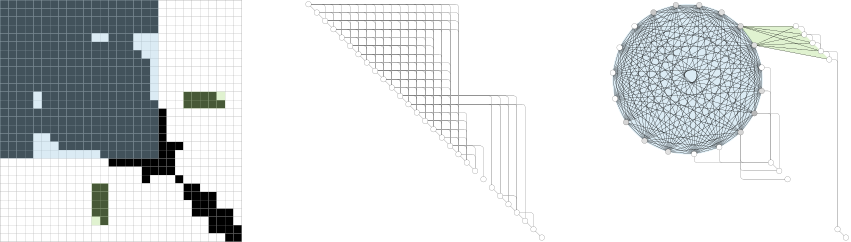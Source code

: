 <?xml version="1.0"?>
<!DOCTYPE ipe SYSTEM "ipe.dtd">
<ipe version="70218" creator="Ipe 7.2.24">
<info created="D:20100909134504" modified="D:20240606151245"/>
<ipestyle name="GeometryCoreExport">
<color name="CB dark blue" value="0.121 0.47 0.705"/>
<color name="CB dark green" value="0.2 0.627 0.172"/>
<color name="CB dark orange" value="1 0.498 0"/>
<color name="CB dark purple" value="0.415 0.239 0.603"/>
<color name="CB dark red" value="0.89 0.101 0.109"/>
<color name="CB light blue" value="0.65 0.807 0.89"/>
<color name="CB light green" value="0.698 0.874 0.541"/>
<color name="CB light orange" value="0.992 0.749 0.435"/>
<color name="CB light purple" value="0.792 0.698 0.839"/>
<color name="CB light red" value="0.984 0.603 0.6"/>
<color name="black" value="0"/>
<color name="blue" value="0 0 1"/>
<color name="brown" value="0.643 0.164 0.164"/>
<color name="darkblue" value="0 0 0.541"/>
<color name="darkcyan" value="0 0.541 0.541"/>
<color name="darkgray" value="0.662"/>
<color name="darkgreen" value="0 0.388 0"/>
<color name="darkmagenta" value="0.541 0 0.541"/>
<color name="darkorange" value="1 0.545 0"/>
<color name="darkred" value="0.541 0 0"/>
<color name="gold" value="1 0.839 0"/>
<color name="gray" value="0.741"/>
<color name="green" value="0 1 0"/>
<color name="lightblue" value="0.674 0.843 0.901"/>
<color name="lightcyan" value="0.874 1 1"/>
<color name="lightgray" value="0.823"/>
<color name="lightgreen" value="0.564 0.929 0.564"/>
<color name="lightyellow" value="1 1 0.874"/>
<color name="navy" value="0 0 0.501"/>
<color name="orange" value="1 0.643 0"/>
<color name="pink" value="1 0.752 0.792"/>
<color name="purple" value="0.623 0.121 0.937"/>
<color name="red" value="1 0 0"/>
<color name="seagreen" value="0.176 0.541 0.337"/>
<color name="turquoise" value="0.25 0.874 0.815"/>
<color name="violet" value="0.929 0.509 0.929"/>
<color name="white" value="1"/>
<color name="yellow" value="1 1 0"/>
<dashstyle name="W dashed fat" value="[3.0 5.1] 0"/>
<dashstyle name="W dashed heavier" value="[2.0 3.0] 0"/>
<dashstyle name="W dashed normal" value="[1.0 1.7] 0"/>
<dashstyle name="W dashed ultrafat" value="[5.0 8.5] 0"/>
<dashstyle name="W dot fat" value="[0.01 2.4] 0"/>
<dashstyle name="W dot heavier" value="[0.01 1.6] 0"/>
<dashstyle name="W dot normal" value="[0.01 0.8] 0"/>
<dashstyle name="W dot ultrafat" value="[0.01 4.0] 0"/>
<dashstyle name="dash dot dotted" value="[4.0 2.0 1.0 2.0 1.0 2.0] 0"/>
<dashstyle name="dash dotted" value="[4.0 2.0 1.0 2.0] 0"/>
<dashstyle name="dashed" value="[4.0] 0"/>
<dashstyle name="dotted" value="[1.0 3.0] 0"/>
<opacity name="10%" value="0.1"/>
<opacity name="100%" value="1"/>
<opacity name="20%" value="0.2"/>
<opacity name="25%" value="0.25"/>
<opacity name="30%" value="0.3"/>
<opacity name="40%" value="0.4"/>
<opacity name="50%" value="0.5"/>
<opacity name="60%" value="0.6"/>
<opacity name="70%" value="0.75"/>
<opacity name="80%" value="0.8"/>
<opacity name="90%" value="0.9"/>
<opacity name="opaque" value="1"/>
<pen name="fat" value="1.2"/>
<pen name="heavier" value="0.8"/>
<pen name="normal" value="0.4"/>
<pen name="ultrafat" value="2"/>
<symbolsize name="large" value="5"/>
<symbolsize name="normal" value="3"/>
<symbolsize name="small" value="2"/>
<symbolsize name="tiny" value="1.1"/>
<preamble>\renewcommand\familydefault{\sfdefault}</preamble>
<layout paper="595 842" origin="0 0" frame="595 842"/>
</ipestyle>
<page>
<layer name="default"/>
<view layers="default" active="default"/>
<group layer="default" matrix="1 0 0 1 112 0">
<path stroke="white" pen="0.1" cap="1">
179.557 66.2423 m
184.5 66.2423 l
</path>
<path stroke="white" pen="0.1" cap="1">
185.5 65.2423 m
185.5 48.5 l
</path>
<path stroke="black" pen="0.05" cap="1">
179.557 66.2423 m
184.5 66.2423 l
</path>
<path stroke="black" pen="0.05" cap="1">
185.5 65.2423 m
185.5 48.5 l
</path>
<path stroke="black" pen="0.05" cap="1">
185.5 48.5 m
188.5 45.5 l
</path>
<path stroke="white" pen="0.1" cap="1">
194.5 97.5919 m
196.5 97.5919 l
</path>
<path stroke="white" pen="0.1" cap="1">
197.5 96.5919 m
197.5 94.5919 l
</path>
<path stroke="black" pen="0.05" cap="1">
194.5 97.5919 m
196.5 97.5919 l
</path>
<path stroke="black" pen="0.05" cap="1">
197.5 96.5919 m
197.5 94.5919 l
</path>
<path stroke="white" pen="0.1" cap="1">
197.5 94.5919 m
199.5 94.5919 l
</path>
<path stroke="white" pen="0.1" cap="1">
200.5 93.5919 m
200.5 91.5919 l
</path>
<path stroke="black" pen="0.05" cap="1">
197.5 94.5919 m
199.5 94.5919 l
</path>
<path stroke="black" pen="0.05" cap="1">
200.5 93.5919 m
200.5 91.5919 l
</path>
<path stroke="white" pen="0.1" cap="1">
200.5 91.5919 m
202.5 91.5919 l
</path>
<path stroke="white" pen="0.1" cap="1">
203.5 90.5919 m
203.5 88.5919 l
</path>
<path stroke="black" pen="0.05" cap="1">
200.5 91.5919 m
202.5 91.5919 l
</path>
<path stroke="black" pen="0.05" cap="1">
203.5 90.5919 m
203.5 88.5919 l
</path>
<path stroke="white" pen="0.1" cap="1">
203.5 88.5919 m
205.5 88.5919 l
</path>
<path stroke="white" pen="0.1" cap="1">
206.5 87.5919 m
206.5 85.5919 l
</path>
<path stroke="black" pen="0.05" cap="1">
203.5 88.5919 m
205.5 88.5919 l
</path>
<path stroke="black" pen="0.05" cap="1">
206.5 87.5919 m
206.5 85.5919 l
</path>
<path stroke="white" pen="0.1" cap="1">
206.5 85.5919 m
208.5 85.5919 l
</path>
<path stroke="white" pen="0.1" cap="1">
209.5 84.5919 m
209.5 24.5 l
</path>
<path stroke="black" pen="0.05" cap="1">
206.5 85.5919 m
208.5 85.5919 l
</path>
<path stroke="black" pen="0.05" cap="1">
209.5 84.5919 m
209.5 24.5 l
</path>
<path stroke="black" pen="0.05" cap="1">
209.5 24.5 m
212.5 21.5 l
</path>
<path stroke="white" pen="0.1" cap="1">
174.592 59.4081 m
174.592 49.5 l
</path>
<path stroke="white" pen="0.1" cap="1">
175.592 48.5 m
185.5 48.5 l
</path>
<path stroke="black" pen="0.05" cap="1">
174.592 59.4081 m
174.592 49.5 l
</path>
<path stroke="black" pen="0.05" cap="1">
175.592 48.5 m
185.5 48.5 l
</path>
<path stroke="white" pen="0.1" cap="1">
179.557 66.2423 m
187.5 66.2423 l
</path>
<path stroke="white" pen="0.1" cap="1">
188.5 65.2423 m
188.5 45.5 l
</path>
<path stroke="black" pen="0.05" cap="1">
179.557 66.2423 m
187.5 66.2423 l
</path>
<path stroke="black" pen="0.05" cap="1">
188.5 65.2423 m
188.5 45.5 l
</path>
<path stroke="white" pen="0.1" cap="1">
197.5 94.5919 m
202.5 94.5919 l
</path>
<path stroke="white" pen="0.1" cap="1">
203.5 93.5919 m
203.5 88.5919 l
</path>
<path stroke="black" pen="0.05" cap="1">
197.5 94.5919 m
202.5 94.5919 l
</path>
<path stroke="black" pen="0.05" cap="1">
203.5 93.5919 m
203.5 88.5919 l
</path>
<path stroke="white" pen="0.1" cap="1">
203.5 88.5919 m
208.5 88.5919 l
</path>
<path stroke="white" pen="0.1" cap="1">
209.5 87.5919 m
209.5 24.5 l
</path>
<path stroke="black" pen="0.05" cap="1">
203.5 88.5919 m
208.5 88.5919 l
</path>
<path stroke="black" pen="0.05" cap="1">
209.5 87.5919 m
209.5 24.5 l
</path>
<path stroke="white" pen="0.1" cap="1">
182.168 74.2763 m
184.5 74.2763 l
</path>
<path stroke="white" pen="0.1" cap="1">
185.5 73.2763 m
185.5 48.5 l
</path>
<path stroke="black" pen="0.05" cap="1">
182.168 74.2763 m
184.5 74.2763 l
</path>
<path stroke="black" pen="0.05" cap="1">
185.5 73.2763 m
185.5 48.5 l
</path>
<path stroke="white" pen="0.1" cap="1">
174.592 59.4081 m
174.592 46.5 l
</path>
<path stroke="white" pen="0.1" cap="1">
175.592 45.5 m
188.5 45.5 l
</path>
<path stroke="black" pen="0.05" cap="1">
174.592 59.4081 m
174.592 46.5 l
</path>
<path stroke="black" pen="0.05" cap="1">
175.592 45.5 m
188.5 45.5 l
</path>
<path stroke="white" pen="0.1" cap="1">
166.911 54.0297 m
166.911 49.5 l
</path>
<path stroke="white" pen="0.1" cap="1">
167.911 48.5 m
185.5 48.5 l
</path>
<path stroke="black" pen="0.05" cap="1">
166.911 54.0297 m
166.911 49.5 l
</path>
<path stroke="black" pen="0.05" cap="1">
167.911 48.5 m
185.5 48.5 l
</path>
<path stroke="white" pen="0.1" cap="1">
174.592 59.4081 m
174.592 43.5 l
</path>
<path stroke="white" pen="0.1" cap="1">
175.592 42.5 m
191.5 42.5 l
</path>
<path stroke="black" pen="0.05" cap="1">
174.592 59.4081 m
174.592 43.5 l
</path>
<path stroke="black" pen="0.05" cap="1">
175.592 42.5 m
191.5 42.5 l
</path>
<path stroke="white" pen="0.1" cap="1">
182.168 82.7237 m
184.5 82.7237 l
</path>
<path stroke="white" pen="0.1" cap="1">
185.5 81.7237 m
185.5 48.5 l
</path>
<path stroke="black" pen="0.05" cap="1">
182.168 82.7237 m
184.5 82.7237 l
</path>
<path stroke="black" pen="0.05" cap="1">
185.5 81.7237 m
185.5 48.5 l
</path>
<path stroke="white" pen="0.1" cap="1">
157.853 51.6027 m
157.853 49.5 l
</path>
<path stroke="white" pen="0.1" cap="1">
158.853 48.5 m
185.5 48.5 l
</path>
<path stroke="black" pen="0.05" cap="1">
157.853 51.6027 m
157.853 49.5 l
</path>
<path stroke="black" pen="0.05" cap="1">
158.853 48.5 m
185.5 48.5 l
</path>
<path stroke="black" pen="0.05" cap="1">
184.5 66.2423 m
1 0 0 -1 184.5 65.2423 185.5 65.2423 a
</path>
<path stroke="black" pen="0.05" cap="1">
196.5 97.5919 m
1 0 0 -1 196.5 96.5919 197.5 96.5919 a
</path>
<path stroke="black" pen="0.05" cap="1">
199.5 94.5919 m
1 0 0 -1 199.5 93.5919 200.5 93.5919 a
</path>
<path stroke="black" pen="0.05" cap="1">
202.5 91.5919 m
1 0 0 -1 202.5 90.5919 203.5 90.5919 a
</path>
<path stroke="black" pen="0.05" cap="1">
205.5 88.5919 m
1 0 0 -1 205.5 87.5919 206.5 87.5919 a
</path>
<path stroke="black" pen="0.05" cap="1">
208.5 85.5919 m
1 0 0 -1 208.5 84.5919 209.5 84.5919 a
</path>
<path stroke="black" pen="0.05" cap="1">
174.592 49.5 m
1 0 0 1 175.592 49.5 175.592 48.5 a
</path>
<path stroke="black" pen="0.05" cap="1">
187.5 66.2423 m
1 0 0 -1 187.5 65.2423 188.5 65.2423 a
</path>
<path stroke="black" pen="0.05" cap="1">
202.5 94.5919 m
1 0 0 -1 202.5 93.5919 203.5 93.5919 a
</path>
<path stroke="black" pen="0.05" cap="1">
208.5 88.5919 m
1 0 0 -1 208.5 87.5919 209.5 87.5919 a
</path>
<path stroke="black" pen="0.05" cap="1">
184.5 74.2763 m
1 0 0 -1 184.5 73.2763 185.5 73.2763 a
</path>
<path stroke="black" pen="0.05" cap="1">
174.592 46.5 m
1 0 0 1 175.592 46.5 175.592 45.5 a
</path>
<path stroke="black" pen="0.05" cap="1">
166.911 49.5 m
1 0 0 1 167.911 49.5 167.911 48.5 a
</path>
<path stroke="black" pen="0.05" cap="1">
174.592 43.5 m
1 0 0 1 175.592 43.5 175.592 42.5 a
</path>
<path stroke="black" pen="0.05" cap="1">
184.5 82.7237 m
1 0 0 -1 184.5 81.7237 185.5 81.7237 a
</path>
<path stroke="black" pen="0.05" cap="1">
157.853 49.5 m
1 0 0 1 158.853 49.5 158.853 48.5 a
</path>
<path stroke="CB light blue" fill="CB light blue" pen="0.05" cap="1" opacity="40%">
27 0 0 27 155.5 78.5 e
</path>
<path stroke="CB light green" fill="CB light green" pen="0.05" cap="1" opacity="40%">
174.592 97.5919 m
179.557 90.7577 l
206.5 85.5919 l
194.5 97.5919 l
h
</path>
<path stroke="black" pen="0.05" cap="1">
131.03 89.9107 m
131.03 89.9107 l
</path>
<path stroke="black" pen="0.05" cap="1">
131.03 89.9107 m
128.603 80.8532 l
</path>
<path stroke="black" pen="0.05" cap="1">
131.03 89.9107 m
136.408 97.5919 l
</path>
<path stroke="black" pen="0.05" cap="1">
131.03 89.9107 m
129.42 71.5119 l
</path>
<path stroke="black" pen="0.05" cap="1">
131.03 89.9107 m
143.242 102.557 l
</path>
<path stroke="black" pen="0.05" cap="1">
131.03 89.9107 m
133.383 63.0134 l
</path>
<path stroke="black" pen="0.05" cap="1">
131.03 89.9107 m
151.276 105.168 l
</path>
<path stroke="black" pen="0.05" cap="1">
131.03 89.9107 m
140.013 56.3829 l
</path>
<path stroke="black" pen="0.05" cap="1">
131.03 89.9107 m
159.724 105.168 l
</path>
<path stroke="black" pen="0.05" cap="1">
131.03 89.9107 m
148.512 52.42 l
</path>
<path stroke="black" pen="0.05" cap="1">
131.03 89.9107 m
167.758 102.557 l
</path>
<path stroke="black" pen="0.05" cap="1">
131.03 89.9107 m
174.592 97.5919 l
</path>
<path stroke="black" pen="0.05" cap="1">
131.03 89.9107 m
179.557 90.7577 l
</path>
<path stroke="black" pen="0.05" cap="1">
131.03 89.9107 m
157.853 51.6027 l
</path>
<path stroke="black" pen="0.05" cap="1">
131.03 89.9107 m
182.168 82.7237 l
</path>
<path stroke="black" pen="0.05" cap="1">
131.03 89.9107 m
166.911 54.0297 l
</path>
<path stroke="black" pen="0.05" cap="1">
131.03 89.9107 m
182.168 74.2763 l
</path>
<path stroke="black" pen="0.05" cap="1">
131.03 89.9107 m
174.592 59.4081 l
</path>
<path stroke="black" pen="0.05" cap="1">
131.03 89.9107 m
179.557 66.2423 l
</path>
<path stroke="black" pen="0.05" cap="1">
128.603 80.8532 m
131.03 89.9107 l
</path>
<path stroke="black" pen="0.05" cap="1">
128.603 80.8532 m
128.603 80.8532 l
</path>
<path stroke="black" pen="0.05" cap="1">
128.603 80.8532 m
136.408 97.5919 l
</path>
<path stroke="black" pen="0.05" cap="1">
128.603 80.8532 m
129.42 71.5119 l
</path>
<path stroke="black" pen="0.05" cap="1">
128.603 80.8532 m
143.242 102.557 l
</path>
<path stroke="black" pen="0.05" cap="1">
128.603 80.8532 m
133.383 63.0134 l
</path>
<path stroke="black" pen="0.05" cap="1">
128.603 80.8532 m
151.276 105.168 l
</path>
<path stroke="black" pen="0.05" cap="1">
128.603 80.8532 m
140.013 56.3829 l
</path>
<path stroke="black" pen="0.05" cap="1">
128.603 80.8532 m
159.724 105.168 l
</path>
<path stroke="black" pen="0.05" cap="1">
128.603 80.8532 m
148.512 52.42 l
</path>
<path stroke="black" pen="0.05" cap="1">
128.603 80.8532 m
167.758 102.557 l
</path>
<path stroke="black" pen="0.05" cap="1">
128.603 80.8532 m
174.592 97.5919 l
</path>
<path stroke="black" pen="0.05" cap="1">
128.603 80.8532 m
179.557 90.7577 l
</path>
<path stroke="black" pen="0.05" cap="1">
128.603 80.8532 m
157.853 51.6027 l
</path>
<path stroke="black" pen="0.05" cap="1">
128.603 80.8532 m
182.168 82.7237 l
</path>
<path stroke="black" pen="0.05" cap="1">
128.603 80.8532 m
166.911 54.0297 l
</path>
<path stroke="black" pen="0.05" cap="1">
128.603 80.8532 m
182.168 74.2763 l
</path>
<path stroke="black" pen="0.05" cap="1">
128.603 80.8532 m
174.592 59.4081 l
</path>
<path stroke="black" pen="0.05" cap="1">
128.603 80.8532 m
179.557 66.2423 l
</path>
<path stroke="black" pen="0.05" cap="1">
136.408 97.5919 m
131.03 89.9107 l
</path>
<path stroke="black" pen="0.05" cap="1">
136.408 97.5919 m
128.603 80.8532 l
</path>
<path stroke="black" pen="0.05" cap="1">
136.408 97.5919 m
136.408 97.5919 l
</path>
<path stroke="black" pen="0.05" cap="1">
136.408 97.5919 m
129.42 71.5119 l
</path>
<path stroke="black" pen="0.05" cap="1">
136.408 97.5919 m
143.242 102.557 l
</path>
<path stroke="black" pen="0.05" cap="1">
136.408 97.5919 m
133.383 63.0134 l
</path>
<path stroke="black" pen="0.05" cap="1">
136.408 97.5919 m
151.276 105.168 l
</path>
<path stroke="black" pen="0.05" cap="1">
136.408 97.5919 m
140.013 56.3829 l
</path>
<path stroke="black" pen="0.05" cap="1">
136.408 97.5919 m
159.724 105.168 l
</path>
<path stroke="black" pen="0.05" cap="1">
136.408 97.5919 m
148.512 52.42 l
</path>
<path stroke="black" pen="0.05" cap="1">
136.408 97.5919 m
167.758 102.557 l
</path>
<path stroke="black" pen="0.05" cap="1">
136.408 97.5919 m
174.592 97.5919 l
</path>
<path stroke="black" pen="0.05" cap="1">
136.408 97.5919 m
179.557 90.7577 l
</path>
<path stroke="black" pen="0.05" cap="1">
136.408 97.5919 m
157.853 51.6027 l
</path>
<path stroke="black" pen="0.05" cap="1">
136.408 97.5919 m
182.168 82.7237 l
</path>
<path stroke="black" pen="0.05" cap="1">
136.408 97.5919 m
166.911 54.0297 l
</path>
<path stroke="black" pen="0.05" cap="1">
136.408 97.5919 m
182.168 74.2763 l
</path>
<path stroke="black" pen="0.05" cap="1">
136.408 97.5919 m
174.592 59.4081 l
</path>
<path stroke="black" pen="0.05" cap="1">
136.408 97.5919 m
179.557 66.2423 l
</path>
<path stroke="black" pen="0.05" cap="1">
129.42 71.5119 m
131.03 89.9107 l
</path>
<path stroke="black" pen="0.05" cap="1">
129.42 71.5119 m
128.603 80.8532 l
</path>
<path stroke="black" pen="0.05" cap="1">
129.42 71.5119 m
136.408 97.5919 l
</path>
<path stroke="black" pen="0.05" cap="1">
129.42 71.5119 m
129.42 71.5119 l
</path>
<path stroke="black" pen="0.05" cap="1">
129.42 71.5119 m
143.242 102.557 l
</path>
<path stroke="black" pen="0.05" cap="1">
129.42 71.5119 m
133.383 63.0134 l
</path>
<path stroke="black" pen="0.05" cap="1">
129.42 71.5119 m
151.276 105.168 l
</path>
<path stroke="black" pen="0.05" cap="1">
129.42 71.5119 m
140.013 56.3829 l
</path>
<path stroke="black" pen="0.05" cap="1">
129.42 71.5119 m
159.724 105.168 l
</path>
<path stroke="black" pen="0.05" cap="1">
129.42 71.5119 m
148.512 52.42 l
</path>
<path stroke="black" pen="0.05" cap="1">
129.42 71.5119 m
167.758 102.557 l
</path>
<path stroke="black" pen="0.05" cap="1">
129.42 71.5119 m
174.592 97.5919 l
</path>
<path stroke="black" pen="0.05" cap="1">
129.42 71.5119 m
179.557 90.7577 l
</path>
<path stroke="black" pen="0.05" cap="1">
129.42 71.5119 m
157.853 51.6027 l
</path>
<path stroke="black" pen="0.05" cap="1">
129.42 71.5119 m
182.168 82.7237 l
</path>
<path stroke="black" pen="0.05" cap="1">
129.42 71.5119 m
166.911 54.0297 l
</path>
<path stroke="black" pen="0.05" cap="1">
129.42 71.5119 m
182.168 74.2763 l
</path>
<path stroke="black" pen="0.05" cap="1">
129.42 71.5119 m
174.592 59.4081 l
</path>
<path stroke="black" pen="0.05" cap="1">
129.42 71.5119 m
179.557 66.2423 l
</path>
<path stroke="black" pen="0.05" cap="1">
143.242 102.557 m
131.03 89.9107 l
</path>
<path stroke="black" pen="0.05" cap="1">
143.242 102.557 m
128.603 80.8532 l
</path>
<path stroke="black" pen="0.05" cap="1">
143.242 102.557 m
136.408 97.5919 l
</path>
<path stroke="black" pen="0.05" cap="1">
143.242 102.557 m
129.42 71.5119 l
</path>
<path stroke="black" pen="0.05" cap="1">
143.242 102.557 m
143.242 102.557 l
</path>
<path stroke="black" pen="0.05" cap="1">
143.242 102.557 m
133.383 63.0134 l
</path>
<path stroke="black" pen="0.05" cap="1">
143.242 102.557 m
151.276 105.168 l
</path>
<path stroke="black" pen="0.05" cap="1">
143.242 102.557 m
140.013 56.3829 l
</path>
<path stroke="black" pen="0.05" cap="1">
143.242 102.557 m
159.724 105.168 l
</path>
<path stroke="black" pen="0.05" cap="1">
143.242 102.557 m
148.512 52.42 l
</path>
<path stroke="black" pen="0.05" cap="1">
143.242 102.557 m
167.758 102.557 l
</path>
<path stroke="black" pen="0.05" cap="1">
143.242 102.557 m
157.853 51.6027 l
</path>
<path stroke="black" pen="0.05" cap="1">
143.242 102.557 m
182.168 82.7237 l
</path>
<path stroke="black" pen="0.05" cap="1">
143.242 102.557 m
166.911 54.0297 l
</path>
<path stroke="black" pen="0.05" cap="1">
133.383 63.0134 m
131.03 89.9107 l
</path>
<path stroke="black" pen="0.05" cap="1">
133.383 63.0134 m
128.603 80.8532 l
</path>
<path stroke="black" pen="0.05" cap="1">
133.383 63.0134 m
136.408 97.5919 l
</path>
<path stroke="black" pen="0.05" cap="1">
133.383 63.0134 m
129.42 71.5119 l
</path>
<path stroke="black" pen="0.05" cap="1">
133.383 63.0134 m
143.242 102.557 l
</path>
<path stroke="black" pen="0.05" cap="1">
133.383 63.0134 m
133.383 63.0134 l
</path>
<path stroke="black" pen="0.05" cap="1">
133.383 63.0134 m
151.276 105.168 l
</path>
<path stroke="black" pen="0.05" cap="1">
133.383 63.0134 m
140.013 56.3829 l
</path>
<path stroke="black" pen="0.05" cap="1">
133.383 63.0134 m
159.724 105.168 l
</path>
<path stroke="black" pen="0.05" cap="1">
133.383 63.0134 m
148.512 52.42 l
</path>
<path stroke="black" pen="0.05" cap="1">
133.383 63.0134 m
167.758 102.557 l
</path>
<path stroke="black" pen="0.05" cap="1">
133.383 63.0134 m
174.592 97.5919 l
</path>
<path stroke="black" pen="0.05" cap="1">
133.383 63.0134 m
179.557 90.7577 l
</path>
<path stroke="black" pen="0.05" cap="1">
133.383 63.0134 m
157.853 51.6027 l
</path>
<path stroke="black" pen="0.05" cap="1">
133.383 63.0134 m
182.168 82.7237 l
</path>
<path stroke="black" pen="0.05" cap="1">
133.383 63.0134 m
166.911 54.0297 l
</path>
<path stroke="black" pen="0.05" cap="1">
151.276 105.168 m
131.03 89.9107 l
</path>
<path stroke="black" pen="0.05" cap="1">
151.276 105.168 m
128.603 80.8532 l
</path>
<path stroke="black" pen="0.05" cap="1">
151.276 105.168 m
136.408 97.5919 l
</path>
<path stroke="black" pen="0.05" cap="1">
151.276 105.168 m
129.42 71.5119 l
</path>
<path stroke="black" pen="0.05" cap="1">
151.276 105.168 m
143.242 102.557 l
</path>
<path stroke="black" pen="0.05" cap="1">
151.276 105.168 m
133.383 63.0134 l
</path>
<path stroke="black" pen="0.05" cap="1">
151.276 105.168 m
151.276 105.168 l
</path>
<path stroke="black" pen="0.05" cap="1">
151.276 105.168 m
140.013 56.3829 l
</path>
<path stroke="black" pen="0.05" cap="1">
151.276 105.168 m
159.724 105.168 l
</path>
<path stroke="black" pen="0.05" cap="1">
151.276 105.168 m
148.512 52.42 l
</path>
<path stroke="black" pen="0.05" cap="1">
151.276 105.168 m
167.758 102.557 l
</path>
<path stroke="black" pen="0.05" cap="1">
151.276 105.168 m
174.592 97.5919 l
</path>
<path stroke="black" pen="0.05" cap="1">
151.276 105.168 m
179.557 90.7577 l
</path>
<path stroke="black" pen="0.05" cap="1">
151.276 105.168 m
157.853 51.6027 l
</path>
<path stroke="black" pen="0.05" cap="1">
151.276 105.168 m
182.168 82.7237 l
</path>
<path stroke="black" pen="0.05" cap="1">
151.276 105.168 m
166.911 54.0297 l
</path>
<path stroke="black" pen="0.05" cap="1">
151.276 105.168 m
182.168 74.2763 l
</path>
<path stroke="black" pen="0.05" cap="1">
140.013 56.3829 m
131.03 89.9107 l
</path>
<path stroke="black" pen="0.05" cap="1">
140.013 56.3829 m
128.603 80.8532 l
</path>
<path stroke="black" pen="0.05" cap="1">
140.013 56.3829 m
136.408 97.5919 l
</path>
<path stroke="black" pen="0.05" cap="1">
140.013 56.3829 m
129.42 71.5119 l
</path>
<path stroke="black" pen="0.05" cap="1">
140.013 56.3829 m
143.242 102.557 l
</path>
<path stroke="black" pen="0.05" cap="1">
140.013 56.3829 m
133.383 63.0134 l
</path>
<path stroke="black" pen="0.05" cap="1">
140.013 56.3829 m
151.276 105.168 l
</path>
<path stroke="black" pen="0.05" cap="1">
140.013 56.3829 m
140.013 56.3829 l
</path>
<path stroke="black" pen="0.05" cap="1">
140.013 56.3829 m
159.724 105.168 l
</path>
<path stroke="black" pen="0.05" cap="1">
140.013 56.3829 m
148.512 52.42 l
</path>
<path stroke="black" pen="0.05" cap="1">
140.013 56.3829 m
167.758 102.557 l
</path>
<path stroke="black" pen="0.05" cap="1">
140.013 56.3829 m
174.592 97.5919 l
</path>
<path stroke="black" pen="0.05" cap="1">
140.013 56.3829 m
179.557 90.7577 l
</path>
<path stroke="black" pen="0.05" cap="1">
140.013 56.3829 m
157.853 51.6027 l
</path>
<path stroke="black" pen="0.05" cap="1">
140.013 56.3829 m
182.168 82.7237 l
</path>
<path stroke="black" pen="0.05" cap="1">
140.013 56.3829 m
166.911 54.0297 l
</path>
<path stroke="black" pen="0.05" cap="1">
140.013 56.3829 m
182.168 74.2763 l
</path>
<path stroke="black" pen="0.05" cap="1">
140.013 56.3829 m
174.592 59.4081 l
</path>
<path stroke="black" pen="0.05" cap="1">
159.724 105.168 m
131.03 89.9107 l
</path>
<path stroke="black" pen="0.05" cap="1">
159.724 105.168 m
128.603 80.8532 l
</path>
<path stroke="black" pen="0.05" cap="1">
159.724 105.168 m
136.408 97.5919 l
</path>
<path stroke="black" pen="0.05" cap="1">
159.724 105.168 m
129.42 71.5119 l
</path>
<path stroke="black" pen="0.05" cap="1">
159.724 105.168 m
143.242 102.557 l
</path>
<path stroke="black" pen="0.05" cap="1">
159.724 105.168 m
133.383 63.0134 l
</path>
<path stroke="black" pen="0.05" cap="1">
159.724 105.168 m
151.276 105.168 l
</path>
<path stroke="black" pen="0.05" cap="1">
159.724 105.168 m
140.013 56.3829 l
</path>
<path stroke="black" pen="0.05" cap="1">
159.724 105.168 m
159.724 105.168 l
</path>
<path stroke="black" pen="0.05" cap="1">
159.724 105.168 m
148.512 52.42 l
</path>
<path stroke="black" pen="0.05" cap="1">
159.724 105.168 m
167.758 102.557 l
</path>
<path stroke="black" pen="0.05" cap="1">
159.724 105.168 m
174.592 97.5919 l
</path>
<path stroke="black" pen="0.05" cap="1">
159.724 105.168 m
179.557 90.7577 l
</path>
<path stroke="black" pen="0.05" cap="1">
159.724 105.168 m
157.853 51.6027 l
</path>
<path stroke="black" pen="0.05" cap="1">
159.724 105.168 m
182.168 82.7237 l
</path>
<path stroke="black" pen="0.05" cap="1">
159.724 105.168 m
166.911 54.0297 l
</path>
<path stroke="black" pen="0.05" cap="1">
159.724 105.168 m
182.168 74.2763 l
</path>
<path stroke="black" pen="0.05" cap="1">
159.724 105.168 m
174.592 59.4081 l
</path>
<path stroke="black" pen="0.05" cap="1">
148.512 52.42 m
131.03 89.9107 l
</path>
<path stroke="black" pen="0.05" cap="1">
148.512 52.42 m
128.603 80.8532 l
</path>
<path stroke="black" pen="0.05" cap="1">
148.512 52.42 m
136.408 97.5919 l
</path>
<path stroke="black" pen="0.05" cap="1">
148.512 52.42 m
129.42 71.5119 l
</path>
<path stroke="black" pen="0.05" cap="1">
148.512 52.42 m
143.242 102.557 l
</path>
<path stroke="black" pen="0.05" cap="1">
148.512 52.42 m
133.383 63.0134 l
</path>
<path stroke="black" pen="0.05" cap="1">
148.512 52.42 m
151.276 105.168 l
</path>
<path stroke="black" pen="0.05" cap="1">
148.512 52.42 m
140.013 56.3829 l
</path>
<path stroke="black" pen="0.05" cap="1">
148.512 52.42 m
159.724 105.168 l
</path>
<path stroke="black" pen="0.05" cap="1">
148.512 52.42 m
148.512 52.42 l
</path>
<path stroke="black" pen="0.05" cap="1">
148.512 52.42 m
167.758 102.557 l
</path>
<path stroke="black" pen="0.05" cap="1">
148.512 52.42 m
174.592 97.5919 l
</path>
<path stroke="black" pen="0.05" cap="1">
148.512 52.42 m
179.557 90.7577 l
</path>
<path stroke="black" pen="0.05" cap="1">
148.512 52.42 m
157.853 51.6027 l
</path>
<path stroke="black" pen="0.05" cap="1">
148.512 52.42 m
182.168 82.7237 l
</path>
<path stroke="black" pen="0.05" cap="1">
148.512 52.42 m
166.911 54.0297 l
</path>
<path stroke="black" pen="0.05" cap="1">
148.512 52.42 m
182.168 74.2763 l
</path>
<path stroke="black" pen="0.05" cap="1">
148.512 52.42 m
174.592 59.4081 l
</path>
<path stroke="black" pen="0.05" cap="1">
167.758 102.557 m
131.03 89.9107 l
</path>
<path stroke="black" pen="0.05" cap="1">
167.758 102.557 m
128.603 80.8532 l
</path>
<path stroke="black" pen="0.05" cap="1">
167.758 102.557 m
136.408 97.5919 l
</path>
<path stroke="black" pen="0.05" cap="1">
167.758 102.557 m
129.42 71.5119 l
</path>
<path stroke="black" pen="0.05" cap="1">
167.758 102.557 m
143.242 102.557 l
</path>
<path stroke="black" pen="0.05" cap="1">
167.758 102.557 m
133.383 63.0134 l
</path>
<path stroke="black" pen="0.05" cap="1">
167.758 102.557 m
151.276 105.168 l
</path>
<path stroke="black" pen="0.05" cap="1">
167.758 102.557 m
140.013 56.3829 l
</path>
<path stroke="black" pen="0.05" cap="1">
167.758 102.557 m
159.724 105.168 l
</path>
<path stroke="black" pen="0.05" cap="1">
167.758 102.557 m
148.512 52.42 l
</path>
<path stroke="black" pen="0.05" cap="1">
167.758 102.557 m
167.758 102.557 l
</path>
<path stroke="black" pen="0.05" cap="1">
167.758 102.557 m
174.592 97.5919 l
</path>
<path stroke="black" pen="0.05" cap="1">
167.758 102.557 m
179.557 90.7577 l
</path>
<path stroke="black" pen="0.05" cap="1">
167.758 102.557 m
157.853 51.6027 l
</path>
<path stroke="black" pen="0.05" cap="1">
167.758 102.557 m
182.168 82.7237 l
</path>
<path stroke="black" pen="0.05" cap="1">
167.758 102.557 m
166.911 54.0297 l
</path>
<path stroke="black" pen="0.05" cap="1">
167.758 102.557 m
182.168 74.2763 l
</path>
<path stroke="black" pen="0.05" cap="1">
167.758 102.557 m
174.592 59.4081 l
</path>
<path stroke="black" pen="0.05" cap="1">
174.592 97.5919 m
131.03 89.9107 l
</path>
<path stroke="black" pen="0.05" cap="1">
174.592 97.5919 m
128.603 80.8532 l
</path>
<path stroke="black" pen="0.05" cap="1">
174.592 97.5919 m
136.408 97.5919 l
</path>
<path stroke="black" pen="0.05" cap="1">
174.592 97.5919 m
129.42 71.5119 l
</path>
<path stroke="black" pen="0.05" cap="1">
174.592 97.5919 m
133.383 63.0134 l
</path>
<path stroke="black" pen="0.05" cap="1">
174.592 97.5919 m
151.276 105.168 l
</path>
<path stroke="black" pen="0.05" cap="1">
174.592 97.5919 m
140.013 56.3829 l
</path>
<path stroke="black" pen="0.05" cap="1">
174.592 97.5919 m
159.724 105.168 l
</path>
<path stroke="black" pen="0.05" cap="1">
174.592 97.5919 m
148.512 52.42 l
</path>
<path stroke="black" pen="0.05" cap="1">
174.592 97.5919 m
167.758 102.557 l
</path>
<path stroke="black" pen="0.05" cap="1">
174.592 97.5919 m
174.592 97.5919 l
</path>
<path stroke="black" pen="0.05" cap="1">
174.592 97.5919 m
179.557 90.7577 l
</path>
<path stroke="black" pen="0.05" cap="1">
174.592 97.5919 m
157.853 51.6027 l
</path>
<path stroke="black" pen="0.05" cap="1">
174.592 97.5919 m
182.168 82.7237 l
</path>
<path stroke="black" pen="0.05" cap="1">
174.592 97.5919 m
166.911 54.0297 l
</path>
<path stroke="black" pen="0.05" cap="1">
174.592 97.5919 m
182.168 74.2763 l
</path>
<path stroke="black" pen="0.05" cap="1">
174.592 97.5919 m
174.592 59.4081 l
</path>
<path stroke="black" pen="0.05" cap="1">
174.592 97.5919 m
194.5 97.5919 l
</path>
<path stroke="black" pen="0.05" cap="1">
174.592 97.5919 m
197.5 94.5919 l
</path>
<path stroke="black" pen="0.05" cap="1">
174.592 97.5919 m
200.5 91.5919 l
</path>
<path stroke="black" pen="0.05" cap="1">
174.592 97.5919 m
203.5 88.5919 l
</path>
<path stroke="black" pen="0.05" cap="1">
179.557 90.7577 m
131.03 89.9107 l
</path>
<path stroke="black" pen="0.05" cap="1">
179.557 90.7577 m
128.603 80.8532 l
</path>
<path stroke="black" pen="0.05" cap="1">
179.557 90.7577 m
136.408 97.5919 l
</path>
<path stroke="black" pen="0.05" cap="1">
179.557 90.7577 m
129.42 71.5119 l
</path>
<path stroke="black" pen="0.05" cap="1">
179.557 90.7577 m
133.383 63.0134 l
</path>
<path stroke="black" pen="0.05" cap="1">
179.557 90.7577 m
151.276 105.168 l
</path>
<path stroke="black" pen="0.05" cap="1">
179.557 90.7577 m
140.013 56.3829 l
</path>
<path stroke="black" pen="0.05" cap="1">
179.557 90.7577 m
159.724 105.168 l
</path>
<path stroke="black" pen="0.05" cap="1">
179.557 90.7577 m
148.512 52.42 l
</path>
<path stroke="black" pen="0.05" cap="1">
179.557 90.7577 m
167.758 102.557 l
</path>
<path stroke="black" pen="0.05" cap="1">
179.557 90.7577 m
174.592 97.5919 l
</path>
<path stroke="black" pen="0.05" cap="1">
179.557 90.7577 m
179.557 90.7577 l
</path>
<path stroke="black" pen="0.05" cap="1">
179.557 90.7577 m
157.853 51.6027 l
</path>
<path stroke="black" pen="0.05" cap="1">
179.557 90.7577 m
182.168 82.7237 l
</path>
<path stroke="black" pen="0.05" cap="1">
179.557 90.7577 m
166.911 54.0297 l
</path>
<path stroke="black" pen="0.05" cap="1">
179.557 90.7577 m
182.168 74.2763 l
</path>
<path stroke="black" pen="0.05" cap="1">
179.557 90.7577 m
174.592 59.4081 l
</path>
<path stroke="black" pen="0.05" cap="1">
179.557 90.7577 m
179.557 66.2423 l
</path>
<path stroke="black" pen="0.05" cap="1">
179.557 90.7577 m
194.5 97.5919 l
</path>
<path stroke="black" pen="0.05" cap="1">
179.557 90.7577 m
197.5 94.5919 l
</path>
<path stroke="black" pen="0.05" cap="1">
179.557 90.7577 m
200.5 91.5919 l
</path>
<path stroke="black" pen="0.05" cap="1">
179.557 90.7577 m
203.5 88.5919 l
</path>
<path stroke="black" pen="0.05" cap="1">
179.557 90.7577 m
206.5 85.5919 l
</path>
<path stroke="black" pen="0.05" cap="1">
157.853 51.6027 m
131.03 89.9107 l
</path>
<path stroke="black" pen="0.05" cap="1">
157.853 51.6027 m
128.603 80.8532 l
</path>
<path stroke="black" pen="0.05" cap="1">
157.853 51.6027 m
136.408 97.5919 l
</path>
<path stroke="black" pen="0.05" cap="1">
157.853 51.6027 m
129.42 71.5119 l
</path>
<path stroke="black" pen="0.05" cap="1">
157.853 51.6027 m
143.242 102.557 l
</path>
<path stroke="black" pen="0.05" cap="1">
157.853 51.6027 m
133.383 63.0134 l
</path>
<path stroke="black" pen="0.05" cap="1">
157.853 51.6027 m
151.276 105.168 l
</path>
<path stroke="black" pen="0.05" cap="1">
157.853 51.6027 m
140.013 56.3829 l
</path>
<path stroke="black" pen="0.05" cap="1">
157.853 51.6027 m
159.724 105.168 l
</path>
<path stroke="black" pen="0.05" cap="1">
157.853 51.6027 m
148.512 52.42 l
</path>
<path stroke="black" pen="0.05" cap="1">
157.853 51.6027 m
167.758 102.557 l
</path>
<path stroke="black" pen="0.05" cap="1">
157.853 51.6027 m
174.592 97.5919 l
</path>
<path stroke="black" pen="0.05" cap="1">
157.853 51.6027 m
179.557 90.7577 l
</path>
<path stroke="black" pen="0.05" cap="1">
157.853 51.6027 m
157.853 51.6027 l
</path>
<path stroke="black" pen="0.05" cap="1">
157.853 51.6027 m
182.168 82.7237 l
</path>
<path stroke="black" pen="0.05" cap="1">
157.853 51.6027 m
166.911 54.0297 l
</path>
<path stroke="black" pen="0.05" cap="1">
157.853 51.6027 m
182.168 74.2763 l
</path>
<path stroke="black" pen="0.05" cap="1">
157.853 51.6027 m
174.592 59.4081 l
</path>
<path stroke="black" pen="0.05" cap="1">
157.853 51.6027 m
179.557 66.2423 l
</path>
<path stroke="black" pen="0.05" cap="1">
182.168 82.7237 m
131.03 89.9107 l
</path>
<path stroke="black" pen="0.05" cap="1">
182.168 82.7237 m
128.603 80.8532 l
</path>
<path stroke="black" pen="0.05" cap="1">
182.168 82.7237 m
136.408 97.5919 l
</path>
<path stroke="black" pen="0.05" cap="1">
182.168 82.7237 m
129.42 71.5119 l
</path>
<path stroke="black" pen="0.05" cap="1">
182.168 82.7237 m
143.242 102.557 l
</path>
<path stroke="black" pen="0.05" cap="1">
182.168 82.7237 m
133.383 63.0134 l
</path>
<path stroke="black" pen="0.05" cap="1">
182.168 82.7237 m
151.276 105.168 l
</path>
<path stroke="black" pen="0.05" cap="1">
182.168 82.7237 m
140.013 56.3829 l
</path>
<path stroke="black" pen="0.05" cap="1">
182.168 82.7237 m
159.724 105.168 l
</path>
<path stroke="black" pen="0.05" cap="1">
182.168 82.7237 m
148.512 52.42 l
</path>
<path stroke="black" pen="0.05" cap="1">
182.168 82.7237 m
167.758 102.557 l
</path>
<path stroke="black" pen="0.05" cap="1">
182.168 82.7237 m
174.592 97.5919 l
</path>
<path stroke="black" pen="0.05" cap="1">
182.168 82.7237 m
179.557 90.7577 l
</path>
<path stroke="black" pen="0.05" cap="1">
182.168 82.7237 m
157.853 51.6027 l
</path>
<path stroke="black" pen="0.05" cap="1">
182.168 82.7237 m
182.168 82.7237 l
</path>
<path stroke="black" pen="0.05" cap="1">
182.168 82.7237 m
166.911 54.0297 l
</path>
<path stroke="black" pen="0.05" cap="1">
182.168 82.7237 m
182.168 74.2763 l
</path>
<path stroke="black" pen="0.05" cap="1">
182.168 82.7237 m
174.592 59.4081 l
</path>
<path stroke="black" pen="0.05" cap="1">
182.168 82.7237 m
179.557 66.2423 l
</path>
<path stroke="black" pen="0.05" cap="1">
166.911 54.0297 m
131.03 89.9107 l
</path>
<path stroke="black" pen="0.05" cap="1">
166.911 54.0297 m
128.603 80.8532 l
</path>
<path stroke="black" pen="0.05" cap="1">
166.911 54.0297 m
136.408 97.5919 l
</path>
<path stroke="black" pen="0.05" cap="1">
166.911 54.0297 m
129.42 71.5119 l
</path>
<path stroke="black" pen="0.05" cap="1">
166.911 54.0297 m
143.242 102.557 l
</path>
<path stroke="black" pen="0.05" cap="1">
166.911 54.0297 m
133.383 63.0134 l
</path>
<path stroke="black" pen="0.05" cap="1">
166.911 54.0297 m
151.276 105.168 l
</path>
<path stroke="black" pen="0.05" cap="1">
166.911 54.0297 m
140.013 56.3829 l
</path>
<path stroke="black" pen="0.05" cap="1">
166.911 54.0297 m
159.724 105.168 l
</path>
<path stroke="black" pen="0.05" cap="1">
166.911 54.0297 m
148.512 52.42 l
</path>
<path stroke="black" pen="0.05" cap="1">
166.911 54.0297 m
167.758 102.557 l
</path>
<path stroke="black" pen="0.05" cap="1">
166.911 54.0297 m
174.592 97.5919 l
</path>
<path stroke="black" pen="0.05" cap="1">
166.911 54.0297 m
179.557 90.7577 l
</path>
<path stroke="black" pen="0.05" cap="1">
166.911 54.0297 m
157.853 51.6027 l
</path>
<path stroke="black" pen="0.05" cap="1">
166.911 54.0297 m
182.168 82.7237 l
</path>
<path stroke="black" pen="0.05" cap="1">
166.911 54.0297 m
166.911 54.0297 l
</path>
<path stroke="black" pen="0.05" cap="1">
166.911 54.0297 m
182.168 74.2763 l
</path>
<path stroke="black" pen="0.05" cap="1">
166.911 54.0297 m
174.592 59.4081 l
</path>
<path stroke="black" pen="0.05" cap="1">
166.911 54.0297 m
179.557 66.2423 l
</path>
<path stroke="black" pen="0.05" cap="1">
182.168 74.2763 m
131.03 89.9107 l
</path>
<path stroke="black" pen="0.05" cap="1">
182.168 74.2763 m
128.603 80.8532 l
</path>
<path stroke="black" pen="0.05" cap="1">
182.168 74.2763 m
136.408 97.5919 l
</path>
<path stroke="black" pen="0.05" cap="1">
182.168 74.2763 m
129.42 71.5119 l
</path>
<path stroke="black" pen="0.05" cap="1">
182.168 74.2763 m
151.276 105.168 l
</path>
<path stroke="black" pen="0.05" cap="1">
182.168 74.2763 m
140.013 56.3829 l
</path>
<path stroke="black" pen="0.05" cap="1">
182.168 74.2763 m
159.724 105.168 l
</path>
<path stroke="black" pen="0.05" cap="1">
182.168 74.2763 m
148.512 52.42 l
</path>
<path stroke="black" pen="0.05" cap="1">
182.168 74.2763 m
167.758 102.557 l
</path>
<path stroke="black" pen="0.05" cap="1">
182.168 74.2763 m
174.592 97.5919 l
</path>
<path stroke="black" pen="0.05" cap="1">
182.168 74.2763 m
179.557 90.7577 l
</path>
<path stroke="black" pen="0.05" cap="1">
182.168 74.2763 m
157.853 51.6027 l
</path>
<path stroke="black" pen="0.05" cap="1">
182.168 74.2763 m
182.168 82.7237 l
</path>
<path stroke="black" pen="0.05" cap="1">
182.168 74.2763 m
166.911 54.0297 l
</path>
<path stroke="black" pen="0.05" cap="1">
182.168 74.2763 m
182.168 74.2763 l
</path>
<path stroke="black" pen="0.05" cap="1">
182.168 74.2763 m
174.592 59.4081 l
</path>
<path stroke="black" pen="0.05" cap="1">
182.168 74.2763 m
179.557 66.2423 l
</path>
<path stroke="black" pen="0.05" cap="1">
174.592 59.4081 m
131.03 89.9107 l
</path>
<path stroke="black" pen="0.05" cap="1">
174.592 59.4081 m
128.603 80.8532 l
</path>
<path stroke="black" pen="0.05" cap="1">
174.592 59.4081 m
136.408 97.5919 l
</path>
<path stroke="black" pen="0.05" cap="1">
174.592 59.4081 m
129.42 71.5119 l
</path>
<path stroke="black" pen="0.05" cap="1">
174.592 59.4081 m
140.013 56.3829 l
</path>
<path stroke="black" pen="0.05" cap="1">
174.592 59.4081 m
159.724 105.168 l
</path>
<path stroke="black" pen="0.05" cap="1">
174.592 59.4081 m
148.512 52.42 l
</path>
<path stroke="black" pen="0.05" cap="1">
174.592 59.4081 m
167.758 102.557 l
</path>
<path stroke="black" pen="0.05" cap="1">
174.592 59.4081 m
174.592 97.5919 l
</path>
<path stroke="black" pen="0.05" cap="1">
174.592 59.4081 m
179.557 90.7577 l
</path>
<path stroke="black" pen="0.05" cap="1">
174.592 59.4081 m
157.853 51.6027 l
</path>
<path stroke="black" pen="0.05" cap="1">
174.592 59.4081 m
182.168 82.7237 l
</path>
<path stroke="black" pen="0.05" cap="1">
174.592 59.4081 m
166.911 54.0297 l
</path>
<path stroke="black" pen="0.05" cap="1">
174.592 59.4081 m
182.168 74.2763 l
</path>
<path stroke="black" pen="0.05" cap="1">
174.592 59.4081 m
174.592 59.4081 l
</path>
<path stroke="black" pen="0.05" cap="1">
174.592 59.4081 m
179.557 66.2423 l
</path>
<path stroke="black" pen="0.05" cap="1">
179.557 66.2423 m
131.03 89.9107 l
</path>
<path stroke="black" pen="0.05" cap="1">
179.557 66.2423 m
128.603 80.8532 l
</path>
<path stroke="black" pen="0.05" cap="1">
179.557 66.2423 m
136.408 97.5919 l
</path>
<path stroke="black" pen="0.05" cap="1">
179.557 66.2423 m
129.42 71.5119 l
</path>
<path stroke="black" pen="0.05" cap="1">
179.557 66.2423 m
179.557 90.7577 l
</path>
<path stroke="black" pen="0.05" cap="1">
179.557 66.2423 m
157.853 51.6027 l
</path>
<path stroke="black" pen="0.05" cap="1">
179.557 66.2423 m
182.168 82.7237 l
</path>
<path stroke="black" pen="0.05" cap="1">
179.557 66.2423 m
166.911 54.0297 l
</path>
<path stroke="black" pen="0.05" cap="1">
179.557 66.2423 m
182.168 74.2763 l
</path>
<path stroke="black" pen="0.05" cap="1">
179.557 66.2423 m
174.592 59.4081 l
</path>
<path stroke="black" pen="0.05" cap="1">
179.557 66.2423 m
179.557 66.2423 l
</path>
<path stroke="black" pen="0.05" cap="1">
194.5 97.5919 m
174.592 97.5919 l
</path>
<path stroke="black" pen="0.05" cap="1">
194.5 97.5919 m
179.557 90.7577 l
</path>
<path stroke="black" pen="0.05" cap="1">
197.5 94.5919 m
174.592 97.5919 l
</path>
<path stroke="black" pen="0.05" cap="1">
197.5 94.5919 m
179.557 90.7577 l
</path>
<path stroke="black" pen="0.05" cap="1">
200.5 91.5919 m
174.592 97.5919 l
</path>
<path stroke="black" pen="0.05" cap="1">
200.5 91.5919 m
179.557 90.7577 l
</path>
<path stroke="black" pen="0.05" cap="1">
203.5 88.5919 m
174.592 97.5919 l
</path>
<path stroke="black" pen="0.05" cap="1">
203.5 88.5919 m
179.557 90.7577 l
</path>
<path stroke="black" pen="0.05" cap="1">
206.5 85.5919 m
179.557 90.7577 l
</path>
<path stroke="black" fill="white" pen="0.05" cap="1">
1 0 0 1 131.03 89.9107 e
</path>
<path stroke="black" fill="white" pen="0.05" cap="1">
1 0 0 1 128.603 80.8532 e
</path>
<path stroke="black" fill="white" pen="0.05" cap="1">
1 0 0 1 136.408 97.5919 e
</path>
<path stroke="black" fill="white" pen="0.05" cap="1">
1 0 0 1 129.42 71.5119 e
</path>
<path stroke="black" fill="0.788" pen="0.05" cap="1">
1 0 0 1 143.242 102.557 e
</path>
<path stroke="black" fill="0.835" pen="0.05" cap="1">
1 0 0 1 133.383 63.0134 e
</path>
<path stroke="black" fill="0.854" pen="0.05" cap="1">
1 0 0 1 151.276 105.168 e
</path>
<path stroke="black" fill="0.878" pen="0.05" cap="1">
1 0 0 1 140.013 56.3829 e
</path>
<path stroke="black" fill="0.878" pen="0.05" cap="1">
1 0 0 1 159.724 105.168 e
</path>
<path stroke="black" fill="0.878" pen="0.05" cap="1">
1 0 0 1 148.512 52.42 e
</path>
<path stroke="black" fill="0.878" pen="0.05" cap="1">
1 0 0 1 167.758 102.557 e
</path>
<path stroke="black" fill="0.854" pen="0.05" cap="1">
1 0 0 1 174.592 97.5919 e
</path>
<path stroke="black" fill="0.878" pen="0.05" cap="1">
1 0 0 1 179.557 90.7577 e
</path>
<path stroke="black" fill="white" pen="0.05" cap="1">
1 0 0 1 157.853 51.6027 e
</path>
<path stroke="black" fill="white" pen="0.05" cap="1">
1 0 0 1 182.168 82.7237 e
</path>
<path stroke="black" fill="white" pen="0.05" cap="1">
1 0 0 1 166.911 54.0297 e
</path>
<path stroke="black" fill="0.854" pen="0.05" cap="1">
1 0 0 1 182.168 74.2763 e
</path>
<path stroke="black" fill="0.835" pen="0.05" cap="1">
1 0 0 1 174.592 59.4081 e
</path>
<path stroke="black" fill="0.721" pen="0.05" cap="1">
1 0 0 1 179.557 66.2423 e
</path>
<path stroke="black" fill="white" pen="0.05" cap="1">
1 0 0 1 185.5 48.5 e
</path>
<path stroke="black" fill="white" pen="0.05" cap="1">
1 0 0 1 188.5 45.5 e
</path>
<path stroke="black" fill="white" pen="0.05" cap="1">
1 0 0 1 191.5 42.5 e
</path>
<path stroke="black" fill="white" pen="0.05" cap="1">
1 0 0 1 194.5 97.5919 e
</path>
<path stroke="black" fill="white" pen="0.05" cap="1">
1 0 0 1 197.5 94.5919 e
</path>
<path stroke="black" fill="white" pen="0.05" cap="1">
1 0 0 1 200.5 91.5919 e
</path>
<path stroke="black" fill="white" pen="0.05" cap="1">
1 0 0 1 203.5 88.5919 e
</path>
<path stroke="black" fill="white" pen="0.05" cap="1">
1 0 0 1 206.5 85.5919 e
</path>
<path stroke="black" fill="white" pen="0.05" cap="1">
1 0 0 1 209.5 24.5 e
</path>
<path stroke="black" fill="white" pen="0.05" cap="1">
1 0 0 1 212.5 21.5 e
</path>
</group>
<group matrix="1 0 0 1 2.52569 0">
<path stroke="black" pen="0.05" cap="1">
128.5 105.5 m
131.5 102.5 l
</path>
<path stroke="black" pen="0.05" cap="1">
131.5 102.5 m
134.5 99.5 l
</path>
<path stroke="black" pen="0.05" cap="1">
134.5 99.5 m
137.5 96.5 l
</path>
<path stroke="black" pen="0.05" cap="1">
137.5 96.5 m
140.5 93.5 l
</path>
<path stroke="black" pen="0.05" cap="1">
140.5 93.5 m
143.5 90.5 l
</path>
<path stroke="black" pen="0.05" cap="1">
143.5 90.5 m
146.5 87.5 l
</path>
<path stroke="black" pen="0.05" cap="1">
146.5 87.5 m
149.5 84.5 l
</path>
<path stroke="black" pen="0.05" cap="1">
149.5 84.5 m
152.5 81.5 l
</path>
<path stroke="black" pen="0.05" cap="1">
152.5 81.5 m
155.5 78.5 l
</path>
<path stroke="black" pen="0.05" cap="1">
155.5 78.5 m
158.5 75.5 l
</path>
<path stroke="black" pen="0.05" cap="1">
158.5 75.5 m
161.5 72.5 l
</path>
<path stroke="black" pen="0.05" cap="1">
161.5 72.5 m
164.5 69.5 l
</path>
<path stroke="black" pen="0.05" cap="1">
164.5 69.5 m
167.5 66.5 l
</path>
<path stroke="black" pen="0.05" cap="1">
167.5 66.5 m
170.5 63.5 l
</path>
<path stroke="black" pen="0.05" cap="1">
170.5 63.5 m
173.5 60.5 l
</path>
<path stroke="black" pen="0.05" cap="1">
173.5 60.5 m
176.5 57.5 l
</path>
<path stroke="black" pen="0.05" cap="1">
176.5 57.5 m
179.5 54.5 l
</path>
<path stroke="black" pen="0.05" cap="1">
179.5 54.5 m
182.5 51.5 l
</path>
<path stroke="black" pen="0.05" cap="1">
182.5 51.5 m
185.5 48.5 l
</path>
<path stroke="black" pen="0.05" cap="1">
185.5 48.5 m
188.5 45.5 l
</path>
<path stroke="black" pen="0.05" cap="1">
194.5 39.5 m
197.5 36.5 l
</path>
<path stroke="black" pen="0.05" cap="1">
197.5 36.5 m
200.5 33.5 l
</path>
<path stroke="black" pen="0.05" cap="1">
200.5 33.5 m
203.5 30.5 l
</path>
<path stroke="black" pen="0.05" cap="1">
203.5 30.5 m
206.5 27.5 l
</path>
<path stroke="black" pen="0.05" cap="1">
206.5 27.5 m
209.5 24.5 l
</path>
<path stroke="black" pen="0.05" cap="1">
209.5 24.5 m
212.5 21.5 l
</path>
<path stroke="white" pen="0.1" cap="1">
128.5 105.5 m
133.5 105.5 l
</path>
<path stroke="white" pen="0.1" cap="1">
134.5 104.5 m
134.5 99.5 l
</path>
<path stroke="black" pen="0.05" cap="1">
128.5 105.5 m
133.5 105.5 l
</path>
<path stroke="black" pen="0.05" cap="1">
134.5 104.5 m
134.5 99.5 l
</path>
<path stroke="white" pen="0.1" cap="1">
131.5 102.5 m
136.5 102.5 l
</path>
<path stroke="white" pen="0.1" cap="1">
137.5 101.5 m
137.5 96.5 l
</path>
<path stroke="black" pen="0.05" cap="1">
131.5 102.5 m
136.5 102.5 l
</path>
<path stroke="black" pen="0.05" cap="1">
137.5 101.5 m
137.5 96.5 l
</path>
<path stroke="white" pen="0.1" cap="1">
134.5 99.5 m
139.5 99.5 l
</path>
<path stroke="white" pen="0.1" cap="1">
140.5 98.5 m
140.5 93.5 l
</path>
<path stroke="black" pen="0.05" cap="1">
134.5 99.5 m
139.5 99.5 l
</path>
<path stroke="black" pen="0.05" cap="1">
140.5 98.5 m
140.5 93.5 l
</path>
<path stroke="white" pen="0.1" cap="1">
137.5 96.5 m
142.5 96.5 l
</path>
<path stroke="white" pen="0.1" cap="1">
143.5 95.5 m
143.5 90.5 l
</path>
<path stroke="black" pen="0.05" cap="1">
137.5 96.5 m
142.5 96.5 l
</path>
<path stroke="black" pen="0.05" cap="1">
143.5 95.5 m
143.5 90.5 l
</path>
<path stroke="white" pen="0.1" cap="1">
140.5 93.5 m
145.5 93.5 l
</path>
<path stroke="white" pen="0.1" cap="1">
146.5 92.5 m
146.5 87.5 l
</path>
<path stroke="black" pen="0.05" cap="1">
140.5 93.5 m
145.5 93.5 l
</path>
<path stroke="black" pen="0.05" cap="1">
146.5 92.5 m
146.5 87.5 l
</path>
<path stroke="white" pen="0.1" cap="1">
143.5 90.5 m
148.5 90.5 l
</path>
<path stroke="white" pen="0.1" cap="1">
149.5 89.5 m
149.5 84.5 l
</path>
<path stroke="black" pen="0.05" cap="1">
143.5 90.5 m
148.5 90.5 l
</path>
<path stroke="black" pen="0.05" cap="1">
149.5 89.5 m
149.5 84.5 l
</path>
<path stroke="white" pen="0.1" cap="1">
146.5 87.5 m
151.5 87.5 l
</path>
<path stroke="white" pen="0.1" cap="1">
152.5 86.5 m
152.5 81.5 l
</path>
<path stroke="black" pen="0.05" cap="1">
146.5 87.5 m
151.5 87.5 l
</path>
<path stroke="black" pen="0.05" cap="1">
152.5 86.5 m
152.5 81.5 l
</path>
<path stroke="white" pen="0.1" cap="1">
149.5 84.5 m
154.5 84.5 l
</path>
<path stroke="white" pen="0.1" cap="1">
155.5 83.5 m
155.5 78.5 l
</path>
<path stroke="black" pen="0.05" cap="1">
149.5 84.5 m
154.5 84.5 l
</path>
<path stroke="black" pen="0.05" cap="1">
155.5 83.5 m
155.5 78.5 l
</path>
<path stroke="white" pen="0.1" cap="1">
152.5 81.5 m
157.5 81.5 l
</path>
<path stroke="white" pen="0.1" cap="1">
158.5 80.5 m
158.5 75.5 l
</path>
<path stroke="black" pen="0.05" cap="1">
152.5 81.5 m
157.5 81.5 l
</path>
<path stroke="black" pen="0.05" cap="1">
158.5 80.5 m
158.5 75.5 l
</path>
<path stroke="white" pen="0.1" cap="1">
155.5 78.5 m
160.5 78.5 l
</path>
<path stroke="white" pen="0.1" cap="1">
161.5 77.5 m
161.5 72.5 l
</path>
<path stroke="black" pen="0.05" cap="1">
155.5 78.5 m
160.5 78.5 l
</path>
<path stroke="black" pen="0.05" cap="1">
161.5 77.5 m
161.5 72.5 l
</path>
<path stroke="white" pen="0.1" cap="1">
158.5 75.5 m
163.5 75.5 l
</path>
<path stroke="white" pen="0.1" cap="1">
164.5 74.5 m
164.5 69.5 l
</path>
<path stroke="black" pen="0.05" cap="1">
158.5 75.5 m
163.5 75.5 l
</path>
<path stroke="black" pen="0.05" cap="1">
164.5 74.5 m
164.5 69.5 l
</path>
<path stroke="white" pen="0.1" cap="1">
161.5 72.5 m
166.5 72.5 l
</path>
<path stroke="white" pen="0.1" cap="1">
167.5 71.5 m
167.5 66.5 l
</path>
<path stroke="black" pen="0.05" cap="1">
161.5 72.5 m
166.5 72.5 l
</path>
<path stroke="black" pen="0.05" cap="1">
167.5 71.5 m
167.5 66.5 l
</path>
<path stroke="white" pen="0.1" cap="1">
164.5 69.5 m
169.5 69.5 l
</path>
<path stroke="white" pen="0.1" cap="1">
170.5 68.5 m
170.5 63.5 l
</path>
<path stroke="black" pen="0.05" cap="1">
164.5 69.5 m
169.5 69.5 l
</path>
<path stroke="black" pen="0.05" cap="1">
170.5 68.5 m
170.5 63.5 l
</path>
<path stroke="white" pen="0.1" cap="1">
167.5 66.5 m
172.5 66.5 l
</path>
<path stroke="white" pen="0.1" cap="1">
173.5 65.5 m
173.5 60.5 l
</path>
<path stroke="black" pen="0.05" cap="1">
167.5 66.5 m
172.5 66.5 l
</path>
<path stroke="black" pen="0.05" cap="1">
173.5 65.5 m
173.5 60.5 l
</path>
<path stroke="white" pen="0.1" cap="1">
170.5 63.5 m
175.5 63.5 l
</path>
<path stroke="white" pen="0.1" cap="1">
176.5 62.5 m
176.5 57.5 l
</path>
<path stroke="black" pen="0.05" cap="1">
170.5 63.5 m
175.5 63.5 l
</path>
<path stroke="black" pen="0.05" cap="1">
176.5 62.5 m
176.5 57.5 l
</path>
<path stroke="white" pen="0.1" cap="1">
173.5 60.5 m
178.5 60.5 l
</path>
<path stroke="white" pen="0.1" cap="1">
179.5 59.5 m
179.5 54.5 l
</path>
<path stroke="black" pen="0.05" cap="1">
173.5 60.5 m
178.5 60.5 l
</path>
<path stroke="black" pen="0.05" cap="1">
179.5 59.5 m
179.5 54.5 l
</path>
<path stroke="white" pen="0.1" cap="1">
176.5 57.5 m
181.5 57.5 l
</path>
<path stroke="white" pen="0.1" cap="1">
182.5 56.5 m
182.5 51.5 l
</path>
<path stroke="black" pen="0.05" cap="1">
176.5 57.5 m
181.5 57.5 l
</path>
<path stroke="black" pen="0.05" cap="1">
182.5 56.5 m
182.5 51.5 l
</path>
<path stroke="white" pen="0.1" cap="1">
179.5 54.5 m
184.5 54.5 l
</path>
<path stroke="white" pen="0.1" cap="1">
185.5 53.5 m
185.5 48.5 l
</path>
<path stroke="black" pen="0.05" cap="1">
179.5 54.5 m
184.5 54.5 l
</path>
<path stroke="black" pen="0.05" cap="1">
185.5 53.5 m
185.5 48.5 l
</path>
<path stroke="white" pen="0.1" cap="1">
182.5 51.5 m
187.5 51.5 l
</path>
<path stroke="white" pen="0.1" cap="1">
188.5 50.5 m
188.5 45.5 l
</path>
<path stroke="black" pen="0.05" cap="1">
182.5 51.5 m
187.5 51.5 l
</path>
<path stroke="black" pen="0.05" cap="1">
188.5 50.5 m
188.5 45.5 l
</path>
<path stroke="white" pen="0.1" cap="1">
197.5 36.5 m
202.5 36.5 l
</path>
<path stroke="white" pen="0.1" cap="1">
203.5 35.5 m
203.5 30.5 l
</path>
<path stroke="black" pen="0.05" cap="1">
197.5 36.5 m
202.5 36.5 l
</path>
<path stroke="black" pen="0.05" cap="1">
203.5 35.5 m
203.5 30.5 l
</path>
<path stroke="white" pen="0.1" cap="1">
203.5 30.5 m
208.5 30.5 l
</path>
<path stroke="white" pen="0.1" cap="1">
209.5 29.5 m
209.5 24.5 l
</path>
<path stroke="black" pen="0.05" cap="1">
203.5 30.5 m
208.5 30.5 l
</path>
<path stroke="black" pen="0.05" cap="1">
209.5 29.5 m
209.5 24.5 l
</path>
<path stroke="white" pen="0.1" cap="1">
128.5 105.5 m
136.5 105.5 l
</path>
<path stroke="white" pen="0.1" cap="1">
137.5 104.5 m
137.5 96.5 l
</path>
<path stroke="black" pen="0.05" cap="1">
128.5 105.5 m
136.5 105.5 l
</path>
<path stroke="black" pen="0.05" cap="1">
137.5 104.5 m
137.5 96.5 l
</path>
<path stroke="white" pen="0.1" cap="1">
131.5 102.5 m
139.5 102.5 l
</path>
<path stroke="white" pen="0.1" cap="1">
140.5 101.5 m
140.5 93.5 l
</path>
<path stroke="black" pen="0.05" cap="1">
131.5 102.5 m
139.5 102.5 l
</path>
<path stroke="black" pen="0.05" cap="1">
140.5 101.5 m
140.5 93.5 l
</path>
<path stroke="white" pen="0.1" cap="1">
134.5 99.5 m
142.5 99.5 l
</path>
<path stroke="white" pen="0.1" cap="1">
143.5 98.5 m
143.5 90.5 l
</path>
<path stroke="black" pen="0.05" cap="1">
134.5 99.5 m
142.5 99.5 l
</path>
<path stroke="black" pen="0.05" cap="1">
143.5 98.5 m
143.5 90.5 l
</path>
<path stroke="white" pen="0.1" cap="1">
137.5 96.5 m
145.5 96.5 l
</path>
<path stroke="white" pen="0.1" cap="1">
146.5 95.5 m
146.5 87.5 l
</path>
<path stroke="black" pen="0.05" cap="1">
137.5 96.5 m
145.5 96.5 l
</path>
<path stroke="black" pen="0.05" cap="1">
146.5 95.5 m
146.5 87.5 l
</path>
<path stroke="white" pen="0.1" cap="1">
140.5 93.5 m
148.5 93.5 l
</path>
<path stroke="white" pen="0.1" cap="1">
149.5 92.5 m
149.5 84.5 l
</path>
<path stroke="black" pen="0.05" cap="1">
140.5 93.5 m
148.5 93.5 l
</path>
<path stroke="black" pen="0.05" cap="1">
149.5 92.5 m
149.5 84.5 l
</path>
<path stroke="white" pen="0.1" cap="1">
143.5 90.5 m
151.5 90.5 l
</path>
<path stroke="white" pen="0.1" cap="1">
152.5 89.5 m
152.5 81.5 l
</path>
<path stroke="black" pen="0.05" cap="1">
143.5 90.5 m
151.5 90.5 l
</path>
<path stroke="black" pen="0.05" cap="1">
152.5 89.5 m
152.5 81.5 l
</path>
<path stroke="white" pen="0.1" cap="1">
146.5 87.5 m
154.5 87.5 l
</path>
<path stroke="white" pen="0.1" cap="1">
155.5 86.5 m
155.5 78.5 l
</path>
<path stroke="black" pen="0.05" cap="1">
146.5 87.5 m
154.5 87.5 l
</path>
<path stroke="black" pen="0.05" cap="1">
155.5 86.5 m
155.5 78.5 l
</path>
<path stroke="white" pen="0.1" cap="1">
149.5 84.5 m
157.5 84.5 l
</path>
<path stroke="white" pen="0.1" cap="1">
158.5 83.5 m
158.5 75.5 l
</path>
<path stroke="black" pen="0.05" cap="1">
149.5 84.5 m
157.5 84.5 l
</path>
<path stroke="black" pen="0.05" cap="1">
158.5 83.5 m
158.5 75.5 l
</path>
<path stroke="white" pen="0.1" cap="1">
152.5 81.5 m
160.5 81.5 l
</path>
<path stroke="white" pen="0.1" cap="1">
161.5 80.5 m
161.5 72.5 l
</path>
<path stroke="black" pen="0.05" cap="1">
152.5 81.5 m
160.5 81.5 l
</path>
<path stroke="black" pen="0.05" cap="1">
161.5 80.5 m
161.5 72.5 l
</path>
<path stroke="white" pen="0.1" cap="1">
155.5 78.5 m
163.5 78.5 l
</path>
<path stroke="white" pen="0.1" cap="1">
164.5 77.5 m
164.5 69.5 l
</path>
<path stroke="black" pen="0.05" cap="1">
155.5 78.5 m
163.5 78.5 l
</path>
<path stroke="black" pen="0.05" cap="1">
164.5 77.5 m
164.5 69.5 l
</path>
<path stroke="white" pen="0.1" cap="1">
158.5 75.5 m
166.5 75.5 l
</path>
<path stroke="white" pen="0.1" cap="1">
167.5 74.5 m
167.5 66.5 l
</path>
<path stroke="black" pen="0.05" cap="1">
158.5 75.5 m
166.5 75.5 l
</path>
<path stroke="black" pen="0.05" cap="1">
167.5 74.5 m
167.5 66.5 l
</path>
<path stroke="white" pen="0.1" cap="1">
161.5 72.5 m
169.5 72.5 l
</path>
<path stroke="white" pen="0.1" cap="1">
170.5 71.5 m
170.5 63.5 l
</path>
<path stroke="black" pen="0.05" cap="1">
161.5 72.5 m
169.5 72.5 l
</path>
<path stroke="black" pen="0.05" cap="1">
170.5 71.5 m
170.5 63.5 l
</path>
<path stroke="white" pen="0.1" cap="1">
164.5 69.5 m
172.5 69.5 l
</path>
<path stroke="white" pen="0.1" cap="1">
173.5 68.5 m
173.5 60.5 l
</path>
<path stroke="black" pen="0.05" cap="1">
164.5 69.5 m
172.5 69.5 l
</path>
<path stroke="black" pen="0.05" cap="1">
173.5 68.5 m
173.5 60.5 l
</path>
<path stroke="white" pen="0.1" cap="1">
167.5 66.5 m
175.5 66.5 l
</path>
<path stroke="white" pen="0.1" cap="1">
176.5 65.5 m
176.5 57.5 l
</path>
<path stroke="black" pen="0.05" cap="1">
167.5 66.5 m
175.5 66.5 l
</path>
<path stroke="black" pen="0.05" cap="1">
176.5 65.5 m
176.5 57.5 l
</path>
<path stroke="white" pen="0.1" cap="1">
170.5 63.5 m
178.5 63.5 l
</path>
<path stroke="white" pen="0.1" cap="1">
179.5 62.5 m
179.5 54.5 l
</path>
<path stroke="black" pen="0.05" cap="1">
170.5 63.5 m
178.5 63.5 l
</path>
<path stroke="black" pen="0.05" cap="1">
179.5 62.5 m
179.5 54.5 l
</path>
<path stroke="white" pen="0.1" cap="1">
173.5 60.5 m
181.5 60.5 l
</path>
<path stroke="white" pen="0.1" cap="1">
182.5 59.5 m
182.5 51.5 l
</path>
<path stroke="black" pen="0.05" cap="1">
173.5 60.5 m
181.5 60.5 l
</path>
<path stroke="black" pen="0.05" cap="1">
182.5 59.5 m
182.5 51.5 l
</path>
<path stroke="white" pen="0.1" cap="1">
176.5 57.5 m
184.5 57.5 l
</path>
<path stroke="white" pen="0.1" cap="1">
185.5 56.5 m
185.5 48.5 l
</path>
<path stroke="black" pen="0.05" cap="1">
176.5 57.5 m
184.5 57.5 l
</path>
<path stroke="black" pen="0.05" cap="1">
185.5 56.5 m
185.5 48.5 l
</path>
<path stroke="white" pen="0.1" cap="1">
179.5 54.5 m
187.5 54.5 l
</path>
<path stroke="white" pen="0.1" cap="1">
188.5 53.5 m
188.5 45.5 l
</path>
<path stroke="black" pen="0.05" cap="1">
179.5 54.5 m
187.5 54.5 l
</path>
<path stroke="black" pen="0.05" cap="1">
188.5 53.5 m
188.5 45.5 l
</path>
<path stroke="white" pen="0.1" cap="1">
128.5 105.5 m
139.5 105.5 l
</path>
<path stroke="white" pen="0.1" cap="1">
140.5 104.5 m
140.5 93.5 l
</path>
<path stroke="black" pen="0.05" cap="1">
128.5 105.5 m
139.5 105.5 l
</path>
<path stroke="black" pen="0.05" cap="1">
140.5 104.5 m
140.5 93.5 l
</path>
<path stroke="white" pen="0.1" cap="1">
131.5 102.5 m
142.5 102.5 l
</path>
<path stroke="white" pen="0.1" cap="1">
143.5 101.5 m
143.5 90.5 l
</path>
<path stroke="black" pen="0.05" cap="1">
131.5 102.5 m
142.5 102.5 l
</path>
<path stroke="black" pen="0.05" cap="1">
143.5 101.5 m
143.5 90.5 l
</path>
<path stroke="white" pen="0.1" cap="1">
134.5 99.5 m
145.5 99.5 l
</path>
<path stroke="white" pen="0.1" cap="1">
146.5 98.5 m
146.5 87.5 l
</path>
<path stroke="black" pen="0.05" cap="1">
134.5 99.5 m
145.5 99.5 l
</path>
<path stroke="black" pen="0.05" cap="1">
146.5 98.5 m
146.5 87.5 l
</path>
<path stroke="white" pen="0.1" cap="1">
137.5 96.5 m
148.5 96.5 l
</path>
<path stroke="white" pen="0.1" cap="1">
149.5 95.5 m
149.5 84.5 l
</path>
<path stroke="black" pen="0.05" cap="1">
137.5 96.5 m
148.5 96.5 l
</path>
<path stroke="black" pen="0.05" cap="1">
149.5 95.5 m
149.5 84.5 l
</path>
<path stroke="white" pen="0.1" cap="1">
140.5 93.5 m
151.5 93.5 l
</path>
<path stroke="white" pen="0.1" cap="1">
152.5 92.5 m
152.5 81.5 l
</path>
<path stroke="black" pen="0.05" cap="1">
140.5 93.5 m
151.5 93.5 l
</path>
<path stroke="black" pen="0.05" cap="1">
152.5 92.5 m
152.5 81.5 l
</path>
<path stroke="white" pen="0.1" cap="1">
143.5 90.5 m
154.5 90.5 l
</path>
<path stroke="white" pen="0.1" cap="1">
155.5 89.5 m
155.5 78.5 l
</path>
<path stroke="black" pen="0.05" cap="1">
143.5 90.5 m
154.5 90.5 l
</path>
<path stroke="black" pen="0.05" cap="1">
155.5 89.5 m
155.5 78.5 l
</path>
<path stroke="white" pen="0.1" cap="1">
146.5 87.5 m
157.5 87.5 l
</path>
<path stroke="white" pen="0.1" cap="1">
158.5 86.5 m
158.5 75.5 l
</path>
<path stroke="black" pen="0.05" cap="1">
146.5 87.5 m
157.5 87.5 l
</path>
<path stroke="black" pen="0.05" cap="1">
158.5 86.5 m
158.5 75.5 l
</path>
<path stroke="white" pen="0.1" cap="1">
149.5 84.5 m
160.5 84.5 l
</path>
<path stroke="white" pen="0.1" cap="1">
161.5 83.5 m
161.5 72.5 l
</path>
<path stroke="black" pen="0.05" cap="1">
149.5 84.5 m
160.5 84.5 l
</path>
<path stroke="black" pen="0.05" cap="1">
161.5 83.5 m
161.5 72.5 l
</path>
<path stroke="white" pen="0.1" cap="1">
152.5 81.5 m
163.5 81.5 l
</path>
<path stroke="white" pen="0.1" cap="1">
164.5 80.5 m
164.5 69.5 l
</path>
<path stroke="black" pen="0.05" cap="1">
152.5 81.5 m
163.5 81.5 l
</path>
<path stroke="black" pen="0.05" cap="1">
164.5 80.5 m
164.5 69.5 l
</path>
<path stroke="white" pen="0.1" cap="1">
155.5 78.5 m
166.5 78.5 l
</path>
<path stroke="white" pen="0.1" cap="1">
167.5 77.5 m
167.5 66.5 l
</path>
<path stroke="black" pen="0.05" cap="1">
155.5 78.5 m
166.5 78.5 l
</path>
<path stroke="black" pen="0.05" cap="1">
167.5 77.5 m
167.5 66.5 l
</path>
<path stroke="white" pen="0.1" cap="1">
158.5 75.5 m
169.5 75.5 l
</path>
<path stroke="white" pen="0.1" cap="1">
170.5 74.5 m
170.5 63.5 l
</path>
<path stroke="black" pen="0.05" cap="1">
158.5 75.5 m
169.5 75.5 l
</path>
<path stroke="black" pen="0.05" cap="1">
170.5 74.5 m
170.5 63.5 l
</path>
<path stroke="white" pen="0.1" cap="1">
161.5 72.5 m
172.5 72.5 l
</path>
<path stroke="white" pen="0.1" cap="1">
173.5 71.5 m
173.5 60.5 l
</path>
<path stroke="black" pen="0.05" cap="1">
161.5 72.5 m
172.5 72.5 l
</path>
<path stroke="black" pen="0.05" cap="1">
173.5 71.5 m
173.5 60.5 l
</path>
<path stroke="white" pen="0.1" cap="1">
164.5 69.5 m
175.5 69.5 l
</path>
<path stroke="white" pen="0.1" cap="1">
176.5 68.5 m
176.5 57.5 l
</path>
<path stroke="black" pen="0.05" cap="1">
164.5 69.5 m
175.5 69.5 l
</path>
<path stroke="black" pen="0.05" cap="1">
176.5 68.5 m
176.5 57.5 l
</path>
<path stroke="white" pen="0.1" cap="1">
167.5 66.5 m
178.5 66.5 l
</path>
<path stroke="white" pen="0.1" cap="1">
179.5 65.5 m
179.5 54.5 l
</path>
<path stroke="black" pen="0.05" cap="1">
167.5 66.5 m
178.5 66.5 l
</path>
<path stroke="black" pen="0.05" cap="1">
179.5 65.5 m
179.5 54.5 l
</path>
<path stroke="white" pen="0.1" cap="1">
170.5 63.5 m
181.5 63.5 l
</path>
<path stroke="white" pen="0.1" cap="1">
182.5 62.5 m
182.5 51.5 l
</path>
<path stroke="black" pen="0.05" cap="1">
170.5 63.5 m
181.5 63.5 l
</path>
<path stroke="black" pen="0.05" cap="1">
182.5 62.5 m
182.5 51.5 l
</path>
<path stroke="white" pen="0.1" cap="1">
173.5 60.5 m
184.5 60.5 l
</path>
<path stroke="white" pen="0.1" cap="1">
185.5 59.5 m
185.5 48.5 l
</path>
<path stroke="black" pen="0.05" cap="1">
173.5 60.5 m
184.5 60.5 l
</path>
<path stroke="black" pen="0.05" cap="1">
185.5 59.5 m
185.5 48.5 l
</path>
<path stroke="white" pen="0.1" cap="1">
179.5 54.5 m
190.5 54.5 l
</path>
<path stroke="white" pen="0.1" cap="1">
191.5 53.5 m
191.5 42.5 l
</path>
<path stroke="black" pen="0.05" cap="1">
179.5 54.5 m
190.5 54.5 l
</path>
<path stroke="black" pen="0.05" cap="1">
191.5 53.5 m
191.5 42.5 l
</path>
<path stroke="white" pen="0.1" cap="1">
128.5 105.5 m
142.5 105.5 l
</path>
<path stroke="white" pen="0.1" cap="1">
143.5 104.5 m
143.5 90.5 l
</path>
<path stroke="black" pen="0.05" cap="1">
128.5 105.5 m
142.5 105.5 l
</path>
<path stroke="black" pen="0.05" cap="1">
143.5 104.5 m
143.5 90.5 l
</path>
<path stroke="white" pen="0.1" cap="1">
131.5 102.5 m
145.5 102.5 l
</path>
<path stroke="white" pen="0.1" cap="1">
146.5 101.5 m
146.5 87.5 l
</path>
<path stroke="black" pen="0.05" cap="1">
131.5 102.5 m
145.5 102.5 l
</path>
<path stroke="black" pen="0.05" cap="1">
146.5 101.5 m
146.5 87.5 l
</path>
<path stroke="white" pen="0.1" cap="1">
134.5 99.5 m
148.5 99.5 l
</path>
<path stroke="white" pen="0.1" cap="1">
149.5 98.5 m
149.5 84.5 l
</path>
<path stroke="black" pen="0.05" cap="1">
134.5 99.5 m
148.5 99.5 l
</path>
<path stroke="black" pen="0.05" cap="1">
149.5 98.5 m
149.5 84.5 l
</path>
<path stroke="white" pen="0.1" cap="1">
137.5 96.5 m
151.5 96.5 l
</path>
<path stroke="white" pen="0.1" cap="1">
152.5 95.5 m
152.5 81.5 l
</path>
<path stroke="black" pen="0.05" cap="1">
137.5 96.5 m
151.5 96.5 l
</path>
<path stroke="black" pen="0.05" cap="1">
152.5 95.5 m
152.5 81.5 l
</path>
<path stroke="white" pen="0.1" cap="1">
140.5 93.5 m
154.5 93.5 l
</path>
<path stroke="white" pen="0.1" cap="1">
155.5 92.5 m
155.5 78.5 l
</path>
<path stroke="black" pen="0.05" cap="1">
140.5 93.5 m
154.5 93.5 l
</path>
<path stroke="black" pen="0.05" cap="1">
155.5 92.5 m
155.5 78.5 l
</path>
<path stroke="white" pen="0.1" cap="1">
143.5 90.5 m
157.5 90.5 l
</path>
<path stroke="white" pen="0.1" cap="1">
158.5 89.5 m
158.5 75.5 l
</path>
<path stroke="black" pen="0.05" cap="1">
143.5 90.5 m
157.5 90.5 l
</path>
<path stroke="black" pen="0.05" cap="1">
158.5 89.5 m
158.5 75.5 l
</path>
<path stroke="white" pen="0.1" cap="1">
146.5 87.5 m
160.5 87.5 l
</path>
<path stroke="white" pen="0.1" cap="1">
161.5 86.5 m
161.5 72.5 l
</path>
<path stroke="black" pen="0.05" cap="1">
146.5 87.5 m
160.5 87.5 l
</path>
<path stroke="black" pen="0.05" cap="1">
161.5 86.5 m
161.5 72.5 l
</path>
<path stroke="white" pen="0.1" cap="1">
149.5 84.5 m
163.5 84.5 l
</path>
<path stroke="white" pen="0.1" cap="1">
164.5 83.5 m
164.5 69.5 l
</path>
<path stroke="black" pen="0.05" cap="1">
149.5 84.5 m
163.5 84.5 l
</path>
<path stroke="black" pen="0.05" cap="1">
164.5 83.5 m
164.5 69.5 l
</path>
<path stroke="white" pen="0.1" cap="1">
152.5 81.5 m
166.5 81.5 l
</path>
<path stroke="white" pen="0.1" cap="1">
167.5 80.5 m
167.5 66.5 l
</path>
<path stroke="black" pen="0.05" cap="1">
152.5 81.5 m
166.5 81.5 l
</path>
<path stroke="black" pen="0.05" cap="1">
167.5 80.5 m
167.5 66.5 l
</path>
<path stroke="white" pen="0.1" cap="1">
155.5 78.5 m
169.5 78.5 l
</path>
<path stroke="white" pen="0.1" cap="1">
170.5 77.5 m
170.5 63.5 l
</path>
<path stroke="black" pen="0.05" cap="1">
155.5 78.5 m
169.5 78.5 l
</path>
<path stroke="black" pen="0.05" cap="1">
170.5 77.5 m
170.5 63.5 l
</path>
<path stroke="white" pen="0.1" cap="1">
158.5 75.5 m
172.5 75.5 l
</path>
<path stroke="white" pen="0.1" cap="1">
173.5 74.5 m
173.5 60.5 l
</path>
<path stroke="black" pen="0.05" cap="1">
158.5 75.5 m
172.5 75.5 l
</path>
<path stroke="black" pen="0.05" cap="1">
173.5 74.5 m
173.5 60.5 l
</path>
<path stroke="white" pen="0.1" cap="1">
161.5 72.5 m
175.5 72.5 l
</path>
<path stroke="white" pen="0.1" cap="1">
176.5 71.5 m
176.5 57.5 l
</path>
<path stroke="black" pen="0.05" cap="1">
161.5 72.5 m
175.5 72.5 l
</path>
<path stroke="black" pen="0.05" cap="1">
176.5 71.5 m
176.5 57.5 l
</path>
<path stroke="white" pen="0.1" cap="1">
164.5 69.5 m
178.5 69.5 l
</path>
<path stroke="white" pen="0.1" cap="1">
179.5 68.5 m
179.5 54.5 l
</path>
<path stroke="black" pen="0.05" cap="1">
164.5 69.5 m
178.5 69.5 l
</path>
<path stroke="black" pen="0.05" cap="1">
179.5 68.5 m
179.5 54.5 l
</path>
<path stroke="white" pen="0.1" cap="1">
167.5 66.5 m
181.5 66.5 l
</path>
<path stroke="white" pen="0.1" cap="1">
182.5 65.5 m
182.5 51.5 l
</path>
<path stroke="black" pen="0.05" cap="1">
167.5 66.5 m
181.5 66.5 l
</path>
<path stroke="black" pen="0.05" cap="1">
182.5 65.5 m
182.5 51.5 l
</path>
<path stroke="white" pen="0.1" cap="1">
170.5 63.5 m
184.5 63.5 l
</path>
<path stroke="white" pen="0.1" cap="1">
185.5 62.5 m
185.5 48.5 l
</path>
<path stroke="black" pen="0.05" cap="1">
170.5 63.5 m
184.5 63.5 l
</path>
<path stroke="black" pen="0.05" cap="1">
185.5 62.5 m
185.5 48.5 l
</path>
<path stroke="white" pen="0.1" cap="1">
128.5 105.5 m
145.5 105.5 l
</path>
<path stroke="white" pen="0.1" cap="1">
146.5 104.5 m
146.5 87.5 l
</path>
<path stroke="black" pen="0.05" cap="1">
128.5 105.5 m
145.5 105.5 l
</path>
<path stroke="black" pen="0.05" cap="1">
146.5 104.5 m
146.5 87.5 l
</path>
<path stroke="white" pen="0.1" cap="1">
131.5 102.5 m
148.5 102.5 l
</path>
<path stroke="white" pen="0.1" cap="1">
149.5 101.5 m
149.5 84.5 l
</path>
<path stroke="black" pen="0.05" cap="1">
131.5 102.5 m
148.5 102.5 l
</path>
<path stroke="black" pen="0.05" cap="1">
149.5 101.5 m
149.5 84.5 l
</path>
<path stroke="white" pen="0.1" cap="1">
134.5 99.5 m
151.5 99.5 l
</path>
<path stroke="white" pen="0.1" cap="1">
152.5 98.5 m
152.5 81.5 l
</path>
<path stroke="black" pen="0.05" cap="1">
134.5 99.5 m
151.5 99.5 l
</path>
<path stroke="black" pen="0.05" cap="1">
152.5 98.5 m
152.5 81.5 l
</path>
<path stroke="white" pen="0.1" cap="1">
137.5 96.5 m
154.5 96.5 l
</path>
<path stroke="white" pen="0.1" cap="1">
155.5 95.5 m
155.5 78.5 l
</path>
<path stroke="black" pen="0.05" cap="1">
137.5 96.5 m
154.5 96.5 l
</path>
<path stroke="black" pen="0.05" cap="1">
155.5 95.5 m
155.5 78.5 l
</path>
<path stroke="white" pen="0.1" cap="1">
140.5 93.5 m
157.5 93.5 l
</path>
<path stroke="white" pen="0.1" cap="1">
158.5 92.5 m
158.5 75.5 l
</path>
<path stroke="black" pen="0.05" cap="1">
140.5 93.5 m
157.5 93.5 l
</path>
<path stroke="black" pen="0.05" cap="1">
158.5 92.5 m
158.5 75.5 l
</path>
<path stroke="white" pen="0.1" cap="1">
143.5 90.5 m
160.5 90.5 l
</path>
<path stroke="white" pen="0.1" cap="1">
161.5 89.5 m
161.5 72.5 l
</path>
<path stroke="black" pen="0.05" cap="1">
143.5 90.5 m
160.5 90.5 l
</path>
<path stroke="black" pen="0.05" cap="1">
161.5 89.5 m
161.5 72.5 l
</path>
<path stroke="white" pen="0.1" cap="1">
146.5 87.5 m
163.5 87.5 l
</path>
<path stroke="white" pen="0.1" cap="1">
164.5 86.5 m
164.5 69.5 l
</path>
<path stroke="black" pen="0.05" cap="1">
146.5 87.5 m
163.5 87.5 l
</path>
<path stroke="black" pen="0.05" cap="1">
164.5 86.5 m
164.5 69.5 l
</path>
<path stroke="white" pen="0.1" cap="1">
149.5 84.5 m
166.5 84.5 l
</path>
<path stroke="white" pen="0.1" cap="1">
167.5 83.5 m
167.5 66.5 l
</path>
<path stroke="black" pen="0.05" cap="1">
149.5 84.5 m
166.5 84.5 l
</path>
<path stroke="black" pen="0.05" cap="1">
167.5 83.5 m
167.5 66.5 l
</path>
<path stroke="white" pen="0.1" cap="1">
152.5 81.5 m
169.5 81.5 l
</path>
<path stroke="white" pen="0.1" cap="1">
170.5 80.5 m
170.5 63.5 l
</path>
<path stroke="black" pen="0.05" cap="1">
152.5 81.5 m
169.5 81.5 l
</path>
<path stroke="black" pen="0.05" cap="1">
170.5 80.5 m
170.5 63.5 l
</path>
<path stroke="white" pen="0.1" cap="1">
155.5 78.5 m
172.5 78.5 l
</path>
<path stroke="white" pen="0.1" cap="1">
173.5 77.5 m
173.5 60.5 l
</path>
<path stroke="black" pen="0.05" cap="1">
155.5 78.5 m
172.5 78.5 l
</path>
<path stroke="black" pen="0.05" cap="1">
173.5 77.5 m
173.5 60.5 l
</path>
<path stroke="white" pen="0.1" cap="1">
158.5 75.5 m
175.5 75.5 l
</path>
<path stroke="white" pen="0.1" cap="1">
176.5 74.5 m
176.5 57.5 l
</path>
<path stroke="black" pen="0.05" cap="1">
158.5 75.5 m
175.5 75.5 l
</path>
<path stroke="black" pen="0.05" cap="1">
176.5 74.5 m
176.5 57.5 l
</path>
<path stroke="white" pen="0.1" cap="1">
161.5 72.5 m
178.5 72.5 l
</path>
<path stroke="white" pen="0.1" cap="1">
179.5 71.5 m
179.5 54.5 l
</path>
<path stroke="black" pen="0.05" cap="1">
161.5 72.5 m
178.5 72.5 l
</path>
<path stroke="black" pen="0.05" cap="1">
179.5 71.5 m
179.5 54.5 l
</path>
<path stroke="white" pen="0.1" cap="1">
164.5 69.5 m
181.5 69.5 l
</path>
<path stroke="white" pen="0.1" cap="1">
182.5 68.5 m
182.5 51.5 l
</path>
<path stroke="black" pen="0.05" cap="1">
164.5 69.5 m
181.5 69.5 l
</path>
<path stroke="black" pen="0.05" cap="1">
182.5 68.5 m
182.5 51.5 l
</path>
<path stroke="white" pen="0.1" cap="1">
167.5 66.5 m
184.5 66.5 l
</path>
<path stroke="white" pen="0.1" cap="1">
185.5 65.5 m
185.5 48.5 l
</path>
<path stroke="black" pen="0.05" cap="1">
167.5 66.5 m
184.5 66.5 l
</path>
<path stroke="black" pen="0.05" cap="1">
185.5 65.5 m
185.5 48.5 l
</path>
<path stroke="white" pen="0.1" cap="1">
128.5 105.5 m
148.5 105.5 l
</path>
<path stroke="white" pen="0.1" cap="1">
149.5 104.5 m
149.5 84.5 l
</path>
<path stroke="black" pen="0.05" cap="1">
128.5 105.5 m
148.5 105.5 l
</path>
<path stroke="black" pen="0.05" cap="1">
149.5 104.5 m
149.5 84.5 l
</path>
<path stroke="white" pen="0.1" cap="1">
131.5 102.5 m
151.5 102.5 l
</path>
<path stroke="white" pen="0.1" cap="1">
152.5 101.5 m
152.5 81.5 l
</path>
<path stroke="black" pen="0.05" cap="1">
131.5 102.5 m
151.5 102.5 l
</path>
<path stroke="black" pen="0.05" cap="1">
152.5 101.5 m
152.5 81.5 l
</path>
<path stroke="white" pen="0.1" cap="1">
134.5 99.5 m
154.5 99.5 l
</path>
<path stroke="white" pen="0.1" cap="1">
155.5 98.5 m
155.5 78.5 l
</path>
<path stroke="black" pen="0.05" cap="1">
134.5 99.5 m
154.5 99.5 l
</path>
<path stroke="black" pen="0.05" cap="1">
155.5 98.5 m
155.5 78.5 l
</path>
<path stroke="white" pen="0.1" cap="1">
137.5 96.5 m
157.5 96.5 l
</path>
<path stroke="white" pen="0.1" cap="1">
158.5 95.5 m
158.5 75.5 l
</path>
<path stroke="black" pen="0.05" cap="1">
137.5 96.5 m
157.5 96.5 l
</path>
<path stroke="black" pen="0.05" cap="1">
158.5 95.5 m
158.5 75.5 l
</path>
<path stroke="white" pen="0.1" cap="1">
143.5 90.5 m
163.5 90.5 l
</path>
<path stroke="white" pen="0.1" cap="1">
164.5 89.5 m
164.5 69.5 l
</path>
<path stroke="black" pen="0.05" cap="1">
143.5 90.5 m
163.5 90.5 l
</path>
<path stroke="black" pen="0.05" cap="1">
164.5 89.5 m
164.5 69.5 l
</path>
<path stroke="white" pen="0.1" cap="1">
146.5 87.5 m
166.5 87.5 l
</path>
<path stroke="white" pen="0.1" cap="1">
167.5 86.5 m
167.5 66.5 l
</path>
<path stroke="black" pen="0.05" cap="1">
146.5 87.5 m
166.5 87.5 l
</path>
<path stroke="black" pen="0.05" cap="1">
167.5 86.5 m
167.5 66.5 l
</path>
<path stroke="white" pen="0.1" cap="1">
149.5 84.5 m
169.5 84.5 l
</path>
<path stroke="white" pen="0.1" cap="1">
170.5 83.5 m
170.5 63.5 l
</path>
<path stroke="black" pen="0.05" cap="1">
149.5 84.5 m
169.5 84.5 l
</path>
<path stroke="black" pen="0.05" cap="1">
170.5 83.5 m
170.5 63.5 l
</path>
<path stroke="white" pen="0.1" cap="1">
152.5 81.5 m
172.5 81.5 l
</path>
<path stroke="white" pen="0.1" cap="1">
173.5 80.5 m
173.5 60.5 l
</path>
<path stroke="black" pen="0.05" cap="1">
152.5 81.5 m
172.5 81.5 l
</path>
<path stroke="black" pen="0.05" cap="1">
173.5 80.5 m
173.5 60.5 l
</path>
<path stroke="white" pen="0.1" cap="1">
155.5 78.5 m
175.5 78.5 l
</path>
<path stroke="white" pen="0.1" cap="1">
176.5 77.5 m
176.5 57.5 l
</path>
<path stroke="black" pen="0.05" cap="1">
155.5 78.5 m
175.5 78.5 l
</path>
<path stroke="black" pen="0.05" cap="1">
176.5 77.5 m
176.5 57.5 l
</path>
<path stroke="white" pen="0.1" cap="1">
158.5 75.5 m
178.5 75.5 l
</path>
<path stroke="white" pen="0.1" cap="1">
179.5 74.5 m
179.5 54.5 l
</path>
<path stroke="black" pen="0.05" cap="1">
158.5 75.5 m
178.5 75.5 l
</path>
<path stroke="black" pen="0.05" cap="1">
179.5 74.5 m
179.5 54.5 l
</path>
<path stroke="white" pen="0.1" cap="1">
128.5 105.5 m
151.5 105.5 l
</path>
<path stroke="white" pen="0.1" cap="1">
152.5 104.5 m
152.5 81.5 l
</path>
<path stroke="black" pen="0.05" cap="1">
128.5 105.5 m
151.5 105.5 l
</path>
<path stroke="black" pen="0.05" cap="1">
152.5 104.5 m
152.5 81.5 l
</path>
<path stroke="white" pen="0.1" cap="1">
131.5 102.5 m
154.5 102.5 l
</path>
<path stroke="white" pen="0.1" cap="1">
155.5 101.5 m
155.5 78.5 l
</path>
<path stroke="black" pen="0.05" cap="1">
131.5 102.5 m
154.5 102.5 l
</path>
<path stroke="black" pen="0.05" cap="1">
155.5 101.5 m
155.5 78.5 l
</path>
<path stroke="white" pen="0.1" cap="1">
134.5 99.5 m
157.5 99.5 l
</path>
<path stroke="white" pen="0.1" cap="1">
158.5 98.5 m
158.5 75.5 l
</path>
<path stroke="black" pen="0.05" cap="1">
134.5 99.5 m
157.5 99.5 l
</path>
<path stroke="black" pen="0.05" cap="1">
158.5 98.5 m
158.5 75.5 l
</path>
<path stroke="white" pen="0.1" cap="1">
137.5 96.5 m
160.5 96.5 l
</path>
<path stroke="white" pen="0.1" cap="1">
161.5 95.5 m
161.5 72.5 l
</path>
<path stroke="black" pen="0.05" cap="1">
137.5 96.5 m
160.5 96.5 l
</path>
<path stroke="black" pen="0.05" cap="1">
161.5 95.5 m
161.5 72.5 l
</path>
<path stroke="white" pen="0.1" cap="1">
143.5 90.5 m
166.5 90.5 l
</path>
<path stroke="white" pen="0.1" cap="1">
167.5 89.5 m
167.5 66.5 l
</path>
<path stroke="black" pen="0.05" cap="1">
143.5 90.5 m
166.5 90.5 l
</path>
<path stroke="black" pen="0.05" cap="1">
167.5 89.5 m
167.5 66.5 l
</path>
<path stroke="white" pen="0.1" cap="1">
146.5 87.5 m
169.5 87.5 l
</path>
<path stroke="white" pen="0.1" cap="1">
170.5 86.5 m
170.5 63.5 l
</path>
<path stroke="black" pen="0.05" cap="1">
146.5 87.5 m
169.5 87.5 l
</path>
<path stroke="black" pen="0.05" cap="1">
170.5 86.5 m
170.5 63.5 l
</path>
<path stroke="white" pen="0.1" cap="1">
149.5 84.5 m
172.5 84.5 l
</path>
<path stroke="white" pen="0.1" cap="1">
173.5 83.5 m
173.5 60.5 l
</path>
<path stroke="black" pen="0.05" cap="1">
149.5 84.5 m
172.5 84.5 l
</path>
<path stroke="black" pen="0.05" cap="1">
173.5 83.5 m
173.5 60.5 l
</path>
<path stroke="white" pen="0.1" cap="1">
152.5 81.5 m
175.5 81.5 l
</path>
<path stroke="white" pen="0.1" cap="1">
176.5 80.5 m
176.5 57.5 l
</path>
<path stroke="black" pen="0.05" cap="1">
152.5 81.5 m
175.5 81.5 l
</path>
<path stroke="black" pen="0.05" cap="1">
176.5 80.5 m
176.5 57.5 l
</path>
<path stroke="white" pen="0.1" cap="1">
155.5 78.5 m
178.5 78.5 l
</path>
<path stroke="white" pen="0.1" cap="1">
179.5 77.5 m
179.5 54.5 l
</path>
<path stroke="black" pen="0.05" cap="1">
155.5 78.5 m
178.5 78.5 l
</path>
<path stroke="black" pen="0.05" cap="1">
179.5 77.5 m
179.5 54.5 l
</path>
<path stroke="white" pen="0.1" cap="1">
128.5 105.5 m
154.5 105.5 l
</path>
<path stroke="white" pen="0.1" cap="1">
155.5 104.5 m
155.5 78.5 l
</path>
<path stroke="black" pen="0.05" cap="1">
128.5 105.5 m
154.5 105.5 l
</path>
<path stroke="black" pen="0.05" cap="1">
155.5 104.5 m
155.5 78.5 l
</path>
<path stroke="white" pen="0.1" cap="1">
131.5 102.5 m
157.5 102.5 l
</path>
<path stroke="white" pen="0.1" cap="1">
158.5 101.5 m
158.5 75.5 l
</path>
<path stroke="black" pen="0.05" cap="1">
131.5 102.5 m
157.5 102.5 l
</path>
<path stroke="black" pen="0.05" cap="1">
158.5 101.5 m
158.5 75.5 l
</path>
<path stroke="white" pen="0.1" cap="1">
134.5 99.5 m
160.5 99.5 l
</path>
<path stroke="white" pen="0.1" cap="1">
161.5 98.5 m
161.5 72.5 l
</path>
<path stroke="black" pen="0.05" cap="1">
134.5 99.5 m
160.5 99.5 l
</path>
<path stroke="black" pen="0.05" cap="1">
161.5 98.5 m
161.5 72.5 l
</path>
<path stroke="white" pen="0.1" cap="1">
137.5 96.5 m
163.5 96.5 l
</path>
<path stroke="white" pen="0.1" cap="1">
164.5 95.5 m
164.5 69.5 l
</path>
<path stroke="black" pen="0.05" cap="1">
137.5 96.5 m
163.5 96.5 l
</path>
<path stroke="black" pen="0.05" cap="1">
164.5 95.5 m
164.5 69.5 l
</path>
<path stroke="white" pen="0.1" cap="1">
140.5 93.5 m
166.5 93.5 l
</path>
<path stroke="white" pen="0.1" cap="1">
167.5 92.5 m
167.5 66.5 l
</path>
<path stroke="black" pen="0.05" cap="1">
140.5 93.5 m
166.5 93.5 l
</path>
<path stroke="black" pen="0.05" cap="1">
167.5 92.5 m
167.5 66.5 l
</path>
<path stroke="white" pen="0.1" cap="1">
143.5 90.5 m
169.5 90.5 l
</path>
<path stroke="white" pen="0.1" cap="1">
170.5 89.5 m
170.5 63.5 l
</path>
<path stroke="black" pen="0.05" cap="1">
143.5 90.5 m
169.5 90.5 l
</path>
<path stroke="black" pen="0.05" cap="1">
170.5 89.5 m
170.5 63.5 l
</path>
<path stroke="white" pen="0.1" cap="1">
146.5 87.5 m
172.5 87.5 l
</path>
<path stroke="white" pen="0.1" cap="1">
173.5 86.5 m
173.5 60.5 l
</path>
<path stroke="black" pen="0.05" cap="1">
146.5 87.5 m
172.5 87.5 l
</path>
<path stroke="black" pen="0.05" cap="1">
173.5 86.5 m
173.5 60.5 l
</path>
<path stroke="white" pen="0.1" cap="1">
149.5 84.5 m
175.5 84.5 l
</path>
<path stroke="white" pen="0.1" cap="1">
176.5 83.5 m
176.5 57.5 l
</path>
<path stroke="black" pen="0.05" cap="1">
149.5 84.5 m
175.5 84.5 l
</path>
<path stroke="black" pen="0.05" cap="1">
176.5 83.5 m
176.5 57.5 l
</path>
<path stroke="white" pen="0.1" cap="1">
152.5 81.5 m
178.5 81.5 l
</path>
<path stroke="white" pen="0.1" cap="1">
179.5 80.5 m
179.5 54.5 l
</path>
<path stroke="black" pen="0.05" cap="1">
152.5 81.5 m
178.5 81.5 l
</path>
<path stroke="black" pen="0.05" cap="1">
179.5 80.5 m
179.5 54.5 l
</path>
<path stroke="white" pen="0.1" cap="1">
128.5 105.5 m
157.5 105.5 l
</path>
<path stroke="white" pen="0.1" cap="1">
158.5 104.5 m
158.5 75.5 l
</path>
<path stroke="black" pen="0.05" cap="1">
128.5 105.5 m
157.5 105.5 l
</path>
<path stroke="black" pen="0.05" cap="1">
158.5 104.5 m
158.5 75.5 l
</path>
<path stroke="white" pen="0.1" cap="1">
131.5 102.5 m
160.5 102.5 l
</path>
<path stroke="white" pen="0.1" cap="1">
161.5 101.5 m
161.5 72.5 l
</path>
<path stroke="black" pen="0.05" cap="1">
131.5 102.5 m
160.5 102.5 l
</path>
<path stroke="black" pen="0.05" cap="1">
161.5 101.5 m
161.5 72.5 l
</path>
<path stroke="white" pen="0.1" cap="1">
134.5 99.5 m
163.5 99.5 l
</path>
<path stroke="white" pen="0.1" cap="1">
164.5 98.5 m
164.5 69.5 l
</path>
<path stroke="black" pen="0.05" cap="1">
134.5 99.5 m
163.5 99.5 l
</path>
<path stroke="black" pen="0.05" cap="1">
164.5 98.5 m
164.5 69.5 l
</path>
<path stroke="white" pen="0.1" cap="1">
137.5 96.5 m
166.5 96.5 l
</path>
<path stroke="white" pen="0.1" cap="1">
167.5 95.5 m
167.5 66.5 l
</path>
<path stroke="black" pen="0.05" cap="1">
137.5 96.5 m
166.5 96.5 l
</path>
<path stroke="black" pen="0.05" cap="1">
167.5 95.5 m
167.5 66.5 l
</path>
<path stroke="white" pen="0.1" cap="1">
140.5 93.5 m
169.5 93.5 l
</path>
<path stroke="white" pen="0.1" cap="1">
170.5 92.5 m
170.5 63.5 l
</path>
<path stroke="black" pen="0.05" cap="1">
140.5 93.5 m
169.5 93.5 l
</path>
<path stroke="black" pen="0.05" cap="1">
170.5 92.5 m
170.5 63.5 l
</path>
<path stroke="white" pen="0.1" cap="1">
143.5 90.5 m
172.5 90.5 l
</path>
<path stroke="white" pen="0.1" cap="1">
173.5 89.5 m
173.5 60.5 l
</path>
<path stroke="black" pen="0.05" cap="1">
143.5 90.5 m
172.5 90.5 l
</path>
<path stroke="black" pen="0.05" cap="1">
173.5 89.5 m
173.5 60.5 l
</path>
<path stroke="white" pen="0.1" cap="1">
146.5 87.5 m
175.5 87.5 l
</path>
<path stroke="white" pen="0.1" cap="1">
176.5 86.5 m
176.5 57.5 l
</path>
<path stroke="black" pen="0.05" cap="1">
146.5 87.5 m
175.5 87.5 l
</path>
<path stroke="black" pen="0.05" cap="1">
176.5 86.5 m
176.5 57.5 l
</path>
<path stroke="white" pen="0.1" cap="1">
149.5 84.5 m
178.5 84.5 l
</path>
<path stroke="white" pen="0.1" cap="1">
179.5 83.5 m
179.5 54.5 l
</path>
<path stroke="black" pen="0.05" cap="1">
149.5 84.5 m
178.5 84.5 l
</path>
<path stroke="black" pen="0.05" cap="1">
179.5 83.5 m
179.5 54.5 l
</path>
<path stroke="white" pen="0.1" cap="1">
164.5 69.5 m
193.5 69.5 l
</path>
<path stroke="white" pen="0.1" cap="1">
194.5 68.5 m
194.5 39.5 l
</path>
<path stroke="black" pen="0.05" cap="1">
164.5 69.5 m
193.5 69.5 l
</path>
<path stroke="black" pen="0.05" cap="1">
194.5 68.5 m
194.5 39.5 l
</path>
<path stroke="white" pen="0.1" cap="1">
128.5 105.5 m
160.5 105.5 l
</path>
<path stroke="white" pen="0.1" cap="1">
161.5 104.5 m
161.5 72.5 l
</path>
<path stroke="black" pen="0.05" cap="1">
128.5 105.5 m
160.5 105.5 l
</path>
<path stroke="black" pen="0.05" cap="1">
161.5 104.5 m
161.5 72.5 l
</path>
<path stroke="white" pen="0.1" cap="1">
131.5 102.5 m
163.5 102.5 l
</path>
<path stroke="white" pen="0.1" cap="1">
164.5 101.5 m
164.5 69.5 l
</path>
<path stroke="black" pen="0.05" cap="1">
131.5 102.5 m
163.5 102.5 l
</path>
<path stroke="black" pen="0.05" cap="1">
164.5 101.5 m
164.5 69.5 l
</path>
<path stroke="white" pen="0.1" cap="1">
134.5 99.5 m
166.5 99.5 l
</path>
<path stroke="white" pen="0.1" cap="1">
167.5 98.5 m
167.5 66.5 l
</path>
<path stroke="black" pen="0.05" cap="1">
134.5 99.5 m
166.5 99.5 l
</path>
<path stroke="black" pen="0.05" cap="1">
167.5 98.5 m
167.5 66.5 l
</path>
<path stroke="white" pen="0.1" cap="1">
137.5 96.5 m
169.5 96.5 l
</path>
<path stroke="white" pen="0.1" cap="1">
170.5 95.5 m
170.5 63.5 l
</path>
<path stroke="black" pen="0.05" cap="1">
137.5 96.5 m
169.5 96.5 l
</path>
<path stroke="black" pen="0.05" cap="1">
170.5 95.5 m
170.5 63.5 l
</path>
<path stroke="white" pen="0.1" cap="1">
140.5 93.5 m
172.5 93.5 l
</path>
<path stroke="white" pen="0.1" cap="1">
173.5 92.5 m
173.5 60.5 l
</path>
<path stroke="black" pen="0.05" cap="1">
140.5 93.5 m
172.5 93.5 l
</path>
<path stroke="black" pen="0.05" cap="1">
173.5 92.5 m
173.5 60.5 l
</path>
<path stroke="white" pen="0.1" cap="1">
161.5 72.5 m
193.5 72.5 l
</path>
<path stroke="white" pen="0.1" cap="1">
194.5 71.5 m
194.5 39.5 l
</path>
<path stroke="black" pen="0.05" cap="1">
161.5 72.5 m
193.5 72.5 l
</path>
<path stroke="black" pen="0.05" cap="1">
194.5 71.5 m
194.5 39.5 l
</path>
<path stroke="white" pen="0.1" cap="1">
164.5 69.5 m
196.5 69.5 l
</path>
<path stroke="white" pen="0.1" cap="1">
197.5 68.5 m
197.5 36.5 l
</path>
<path stroke="black" pen="0.05" cap="1">
164.5 69.5 m
196.5 69.5 l
</path>
<path stroke="black" pen="0.05" cap="1">
197.5 68.5 m
197.5 36.5 l
</path>
<path stroke="white" pen="0.1" cap="1">
128.5 105.5 m
163.5 105.5 l
</path>
<path stroke="white" pen="0.1" cap="1">
164.5 104.5 m
164.5 69.5 l
</path>
<path stroke="black" pen="0.05" cap="1">
128.5 105.5 m
163.5 105.5 l
</path>
<path stroke="black" pen="0.05" cap="1">
164.5 104.5 m
164.5 69.5 l
</path>
<path stroke="white" pen="0.1" cap="1">
131.5 102.5 m
166.5 102.5 l
</path>
<path stroke="white" pen="0.1" cap="1">
167.5 101.5 m
167.5 66.5 l
</path>
<path stroke="black" pen="0.05" cap="1">
131.5 102.5 m
166.5 102.5 l
</path>
<path stroke="black" pen="0.05" cap="1">
167.5 101.5 m
167.5 66.5 l
</path>
<path stroke="white" pen="0.1" cap="1">
134.5 99.5 m
169.5 99.5 l
</path>
<path stroke="white" pen="0.1" cap="1">
170.5 98.5 m
170.5 63.5 l
</path>
<path stroke="black" pen="0.05" cap="1">
134.5 99.5 m
169.5 99.5 l
</path>
<path stroke="black" pen="0.05" cap="1">
170.5 98.5 m
170.5 63.5 l
</path>
<path stroke="white" pen="0.1" cap="1">
137.5 96.5 m
172.5 96.5 l
</path>
<path stroke="white" pen="0.1" cap="1">
173.5 95.5 m
173.5 60.5 l
</path>
<path stroke="black" pen="0.05" cap="1">
137.5 96.5 m
172.5 96.5 l
</path>
<path stroke="black" pen="0.05" cap="1">
173.5 95.5 m
173.5 60.5 l
</path>
<path stroke="white" pen="0.1" cap="1">
161.5 72.5 m
196.5 72.5 l
</path>
<path stroke="white" pen="0.1" cap="1">
197.5 71.5 m
197.5 36.5 l
</path>
<path stroke="black" pen="0.05" cap="1">
161.5 72.5 m
196.5 72.5 l
</path>
<path stroke="black" pen="0.05" cap="1">
197.5 71.5 m
197.5 36.5 l
</path>
<path stroke="white" pen="0.1" cap="1">
164.5 69.5 m
199.5 69.5 l
</path>
<path stroke="white" pen="0.1" cap="1">
200.5 68.5 m
200.5 33.5 l
</path>
<path stroke="black" pen="0.05" cap="1">
164.5 69.5 m
199.5 69.5 l
</path>
<path stroke="black" pen="0.05" cap="1">
200.5 68.5 m
200.5 33.5 l
</path>
<path stroke="white" pen="0.1" cap="1">
128.5 105.5 m
166.5 105.5 l
</path>
<path stroke="white" pen="0.1" cap="1">
167.5 104.5 m
167.5 66.5 l
</path>
<path stroke="black" pen="0.05" cap="1">
128.5 105.5 m
166.5 105.5 l
</path>
<path stroke="black" pen="0.05" cap="1">
167.5 104.5 m
167.5 66.5 l
</path>
<path stroke="white" pen="0.1" cap="1">
131.5 102.5 m
169.5 102.5 l
</path>
<path stroke="white" pen="0.1" cap="1">
170.5 101.5 m
170.5 63.5 l
</path>
<path stroke="black" pen="0.05" cap="1">
131.5 102.5 m
169.5 102.5 l
</path>
<path stroke="black" pen="0.05" cap="1">
170.5 101.5 m
170.5 63.5 l
</path>
<path stroke="white" pen="0.1" cap="1">
134.5 99.5 m
172.5 99.5 l
</path>
<path stroke="white" pen="0.1" cap="1">
173.5 98.5 m
173.5 60.5 l
</path>
<path stroke="black" pen="0.05" cap="1">
134.5 99.5 m
172.5 99.5 l
</path>
<path stroke="black" pen="0.05" cap="1">
173.5 98.5 m
173.5 60.5 l
</path>
<path stroke="white" pen="0.1" cap="1">
137.5 96.5 m
175.5 96.5 l
</path>
<path stroke="white" pen="0.1" cap="1">
176.5 95.5 m
176.5 57.5 l
</path>
<path stroke="black" pen="0.05" cap="1">
137.5 96.5 m
175.5 96.5 l
</path>
<path stroke="black" pen="0.05" cap="1">
176.5 95.5 m
176.5 57.5 l
</path>
<path stroke="white" pen="0.1" cap="1">
161.5 72.5 m
199.5 72.5 l
</path>
<path stroke="white" pen="0.1" cap="1">
200.5 71.5 m
200.5 33.5 l
</path>
<path stroke="black" pen="0.05" cap="1">
161.5 72.5 m
199.5 72.5 l
</path>
<path stroke="black" pen="0.05" cap="1">
200.5 71.5 m
200.5 33.5 l
</path>
<path stroke="white" pen="0.1" cap="1">
164.5 69.5 m
202.5 69.5 l
</path>
<path stroke="white" pen="0.1" cap="1">
203.5 68.5 m
203.5 30.5 l
</path>
<path stroke="black" pen="0.05" cap="1">
164.5 69.5 m
202.5 69.5 l
</path>
<path stroke="black" pen="0.05" cap="1">
203.5 68.5 m
203.5 30.5 l
</path>
<path stroke="white" pen="0.1" cap="1">
128.5 105.5 m
169.5 105.5 l
</path>
<path stroke="white" pen="0.1" cap="1">
170.5 104.5 m
170.5 63.5 l
</path>
<path stroke="black" pen="0.05" cap="1">
128.5 105.5 m
169.5 105.5 l
</path>
<path stroke="black" pen="0.05" cap="1">
170.5 104.5 m
170.5 63.5 l
</path>
<path stroke="white" pen="0.1" cap="1">
131.5 102.5 m
172.5 102.5 l
</path>
<path stroke="white" pen="0.1" cap="1">
173.5 101.5 m
173.5 60.5 l
</path>
<path stroke="black" pen="0.05" cap="1">
131.5 102.5 m
172.5 102.5 l
</path>
<path stroke="black" pen="0.05" cap="1">
173.5 101.5 m
173.5 60.5 l
</path>
<path stroke="white" pen="0.1" cap="1">
134.5 99.5 m
175.5 99.5 l
</path>
<path stroke="white" pen="0.1" cap="1">
176.5 98.5 m
176.5 57.5 l
</path>
<path stroke="black" pen="0.05" cap="1">
134.5 99.5 m
175.5 99.5 l
</path>
<path stroke="black" pen="0.05" cap="1">
176.5 98.5 m
176.5 57.5 l
</path>
<path stroke="white" pen="0.1" cap="1">
137.5 96.5 m
178.5 96.5 l
</path>
<path stroke="white" pen="0.1" cap="1">
179.5 95.5 m
179.5 54.5 l
</path>
<path stroke="black" pen="0.05" cap="1">
137.5 96.5 m
178.5 96.5 l
</path>
<path stroke="black" pen="0.05" cap="1">
179.5 95.5 m
179.5 54.5 l
</path>
<path stroke="white" pen="0.1" cap="1">
161.5 72.5 m
202.5 72.5 l
</path>
<path stroke="white" pen="0.1" cap="1">
203.5 71.5 m
203.5 30.5 l
</path>
<path stroke="black" pen="0.05" cap="1">
161.5 72.5 m
202.5 72.5 l
</path>
<path stroke="black" pen="0.05" cap="1">
203.5 71.5 m
203.5 30.5 l
</path>
<path stroke="white" pen="0.1" cap="1">
164.5 69.5 m
205.5 69.5 l
</path>
<path stroke="white" pen="0.1" cap="1">
206.5 68.5 m
206.5 27.5 l
</path>
<path stroke="black" pen="0.05" cap="1">
164.5 69.5 m
205.5 69.5 l
</path>
<path stroke="black" pen="0.05" cap="1">
206.5 68.5 m
206.5 27.5 l
</path>
<path stroke="white" pen="0.1" cap="1">
128.5 105.5 m
172.5 105.5 l
</path>
<path stroke="white" pen="0.1" cap="1">
173.5 104.5 m
173.5 60.5 l
</path>
<path stroke="black" pen="0.05" cap="1">
128.5 105.5 m
172.5 105.5 l
</path>
<path stroke="black" pen="0.05" cap="1">
173.5 104.5 m
173.5 60.5 l
</path>
<path stroke="white" pen="0.1" cap="1">
131.5 102.5 m
175.5 102.5 l
</path>
<path stroke="white" pen="0.1" cap="1">
176.5 101.5 m
176.5 57.5 l
</path>
<path stroke="black" pen="0.05" cap="1">
131.5 102.5 m
175.5 102.5 l
</path>
<path stroke="black" pen="0.05" cap="1">
176.5 101.5 m
176.5 57.5 l
</path>
<path stroke="white" pen="0.1" cap="1">
134.5 99.5 m
178.5 99.5 l
</path>
<path stroke="white" pen="0.1" cap="1">
179.5 98.5 m
179.5 54.5 l
</path>
<path stroke="black" pen="0.05" cap="1">
134.5 99.5 m
178.5 99.5 l
</path>
<path stroke="black" pen="0.05" cap="1">
179.5 98.5 m
179.5 54.5 l
</path>
<path stroke="white" pen="0.1" cap="1">
137.5 96.5 m
181.5 96.5 l
</path>
<path stroke="white" pen="0.1" cap="1">
182.5 95.5 m
182.5 51.5 l
</path>
<path stroke="black" pen="0.05" cap="1">
137.5 96.5 m
181.5 96.5 l
</path>
<path stroke="black" pen="0.05" cap="1">
182.5 95.5 m
182.5 51.5 l
</path>
<path stroke="white" pen="0.1" cap="1">
128.5 105.5 m
175.5 105.5 l
</path>
<path stroke="white" pen="0.1" cap="1">
176.5 104.5 m
176.5 57.5 l
</path>
<path stroke="black" pen="0.05" cap="1">
128.5 105.5 m
175.5 105.5 l
</path>
<path stroke="black" pen="0.05" cap="1">
176.5 104.5 m
176.5 57.5 l
</path>
<path stroke="white" pen="0.1" cap="1">
131.5 102.5 m
178.5 102.5 l
</path>
<path stroke="white" pen="0.1" cap="1">
179.5 101.5 m
179.5 54.5 l
</path>
<path stroke="black" pen="0.05" cap="1">
131.5 102.5 m
178.5 102.5 l
</path>
<path stroke="black" pen="0.05" cap="1">
179.5 101.5 m
179.5 54.5 l
</path>
<path stroke="white" pen="0.1" cap="1">
134.5 99.5 m
181.5 99.5 l
</path>
<path stroke="white" pen="0.1" cap="1">
182.5 98.5 m
182.5 51.5 l
</path>
<path stroke="black" pen="0.05" cap="1">
134.5 99.5 m
181.5 99.5 l
</path>
<path stroke="black" pen="0.05" cap="1">
182.5 98.5 m
182.5 51.5 l
</path>
<path stroke="white" pen="0.1" cap="1">
128.5 105.5 m
178.5 105.5 l
</path>
<path stroke="white" pen="0.1" cap="1">
179.5 104.5 m
179.5 54.5 l
</path>
<path stroke="black" pen="0.05" cap="1">
128.5 105.5 m
178.5 105.5 l
</path>
<path stroke="black" pen="0.05" cap="1">
179.5 104.5 m
179.5 54.5 l
</path>
<path stroke="white" pen="0.1" cap="1">
131.5 102.5 m
181.5 102.5 l
</path>
<path stroke="white" pen="0.1" cap="1">
182.5 101.5 m
182.5 51.5 l
</path>
<path stroke="black" pen="0.05" cap="1">
131.5 102.5 m
181.5 102.5 l
</path>
<path stroke="black" pen="0.05" cap="1">
182.5 101.5 m
182.5 51.5 l
</path>
<path stroke="white" pen="0.1" cap="1">
128.5 105.5 m
181.5 105.5 l
</path>
<path stroke="white" pen="0.1" cap="1">
182.5 104.5 m
182.5 51.5 l
</path>
<path stroke="black" pen="0.05" cap="1">
128.5 105.5 m
181.5 105.5 l
</path>
<path stroke="black" pen="0.05" cap="1">
182.5 104.5 m
182.5 51.5 l
</path>
<path stroke="black" pen="0.05" cap="1">
133.5 105.5 m
1 0 0 -1 133.5 104.5 134.5 104.5 a
</path>
<path stroke="black" pen="0.05" cap="1">
136.5 102.5 m
1 0 0 -1 136.5 101.5 137.5 101.5 a
</path>
<path stroke="black" pen="0.05" cap="1">
139.5 99.5 m
1 0 0 -1 139.5 98.5 140.5 98.5 a
</path>
<path stroke="black" pen="0.05" cap="1">
142.5 96.5 m
1 0 0 -1 142.5 95.5 143.5 95.5 a
</path>
<path stroke="black" pen="0.05" cap="1">
145.5 93.5 m
1 0 0 -1 145.5 92.5 146.5 92.5 a
</path>
<path stroke="black" pen="0.05" cap="1">
148.5 90.5 m
1 0 0 -1 148.5 89.5 149.5 89.5 a
</path>
<path stroke="black" pen="0.05" cap="1">
151.5 87.5 m
1 0 0 -1 151.5 86.5 152.5 86.5 a
</path>
<path stroke="black" pen="0.05" cap="1">
154.5 84.5 m
1 0 0 -1 154.5 83.5 155.5 83.5 a
</path>
<path stroke="black" pen="0.05" cap="1">
157.5 81.5 m
1 0 0 -1 157.5 80.5 158.5 80.5 a
</path>
<path stroke="black" pen="0.05" cap="1">
160.5 78.5 m
1 0 0 -1 160.5 77.5 161.5 77.5 a
</path>
<path stroke="black" pen="0.05" cap="1">
163.5 75.5 m
1 0 0 -1 163.5 74.5 164.5 74.5 a
</path>
<path stroke="black" pen="0.05" cap="1">
166.5 72.5 m
1 0 0 -1 166.5 71.5 167.5 71.5 a
</path>
<path stroke="black" pen="0.05" cap="1">
169.5 69.5 m
1 0 0 -1 169.5 68.5 170.5 68.5 a
</path>
<path stroke="black" pen="0.05" cap="1">
172.5 66.5 m
1 0 0 -1 172.5 65.5 173.5 65.5 a
</path>
<path stroke="black" pen="0.05" cap="1">
175.5 63.5 m
1 0 0 -1 175.5 62.5 176.5 62.5 a
</path>
<path stroke="black" pen="0.05" cap="1">
178.5 60.5 m
1 0 0 -1 178.5 59.5 179.5 59.5 a
</path>
<path stroke="black" pen="0.05" cap="1">
181.5 57.5 m
1 0 0 -1 181.5 56.5 182.5 56.5 a
</path>
<path stroke="black" pen="0.05" cap="1">
184.5 54.5 m
1 0 0 -1 184.5 53.5 185.5 53.5 a
</path>
<path stroke="black" pen="0.05" cap="1">
187.5 51.5 m
1 0 0 -1 187.5 50.5 188.5 50.5 a
</path>
<path stroke="black" pen="0.05" cap="1">
202.5 36.5 m
1 0 0 -1 202.5 35.5 203.5 35.5 a
</path>
<path stroke="black" pen="0.05" cap="1">
208.5 30.5 m
1 0 0 -1 208.5 29.5 209.5 29.5 a
</path>
<path stroke="black" pen="0.05" cap="1">
136.5 105.5 m
1 0 0 -1 136.5 104.5 137.5 104.5 a
</path>
<path stroke="black" pen="0.05" cap="1">
139.5 102.5 m
1 0 0 -1 139.5 101.5 140.5 101.5 a
</path>
<path stroke="black" pen="0.05" cap="1">
142.5 99.5 m
1 0 0 -1 142.5 98.5 143.5 98.5 a
</path>
<path stroke="black" pen="0.05" cap="1">
145.5 96.5 m
1 0 0 -1 145.5 95.5 146.5 95.5 a
</path>
<path stroke="black" pen="0.05" cap="1">
148.5 93.5 m
1 0 0 -1 148.5 92.5 149.5 92.5 a
</path>
<path stroke="black" pen="0.05" cap="1">
151.5 90.5 m
1 0 0 -1 151.5 89.5 152.5 89.5 a
</path>
<path stroke="black" pen="0.05" cap="1">
154.5 87.5 m
1 0 0 -1 154.5 86.5 155.5 86.5 a
</path>
<path stroke="black" pen="0.05" cap="1">
157.5 84.5 m
1 0 0 -1 157.5 83.5 158.5 83.5 a
</path>
<path stroke="black" pen="0.05" cap="1">
160.5 81.5 m
1 0 0 -1 160.5 80.5 161.5 80.5 a
</path>
<path stroke="black" pen="0.05" cap="1">
163.5 78.5 m
1 0 0 -1 163.5 77.5 164.5 77.5 a
</path>
<path stroke="black" pen="0.05" cap="1">
166.5 75.5 m
1 0 0 -1 166.5 74.5 167.5 74.5 a
</path>
<path stroke="black" pen="0.05" cap="1">
169.5 72.5 m
1 0 0 -1 169.5 71.5 170.5 71.5 a
</path>
<path stroke="black" pen="0.05" cap="1">
172.5 69.5 m
1 0 0 -1 172.5 68.5 173.5 68.5 a
</path>
<path stroke="black" pen="0.05" cap="1">
175.5 66.5 m
1 0 0 -1 175.5 65.5 176.5 65.5 a
</path>
<path stroke="black" pen="0.05" cap="1">
178.5 63.5 m
1 0 0 -1 178.5 62.5 179.5 62.5 a
</path>
<path stroke="black" pen="0.05" cap="1">
181.5 60.5 m
1 0 0 -1 181.5 59.5 182.5 59.5 a
</path>
<path stroke="black" pen="0.05" cap="1">
184.5 57.5 m
1 0 0 -1 184.5 56.5 185.5 56.5 a
</path>
<path stroke="black" pen="0.05" cap="1">
187.5 54.5 m
1 0 0 -1 187.5 53.5 188.5 53.5 a
</path>
<path stroke="black" pen="0.05" cap="1">
139.5 105.5 m
1 0 0 -1 139.5 104.5 140.5 104.5 a
</path>
<path stroke="black" pen="0.05" cap="1">
142.5 102.5 m
1 0 0 -1 142.5 101.5 143.5 101.5 a
</path>
<path stroke="black" pen="0.05" cap="1">
145.5 99.5 m
1 0 0 -1 145.5 98.5 146.5 98.5 a
</path>
<path stroke="black" pen="0.05" cap="1">
148.5 96.5 m
1 0 0 -1 148.5 95.5 149.5 95.5 a
</path>
<path stroke="black" pen="0.05" cap="1">
151.5 93.5 m
1 0 0 -1 151.5 92.5 152.5 92.5 a
</path>
<path stroke="black" pen="0.05" cap="1">
154.5 90.5 m
1 0 0 -1 154.5 89.5 155.5 89.5 a
</path>
<path stroke="black" pen="0.05" cap="1">
157.5 87.5 m
1 0 0 -1 157.5 86.5 158.5 86.5 a
</path>
<path stroke="black" pen="0.05" cap="1">
160.5 84.5 m
1 0 0 -1 160.5 83.5 161.5 83.5 a
</path>
<path stroke="black" pen="0.05" cap="1">
163.5 81.5 m
1 0 0 -1 163.5 80.5 164.5 80.5 a
</path>
<path stroke="black" pen="0.05" cap="1">
166.5 78.5 m
1 0 0 -1 166.5 77.5 167.5 77.5 a
</path>
<path stroke="black" pen="0.05" cap="1">
169.5 75.5 m
1 0 0 -1 169.5 74.5 170.5 74.5 a
</path>
<path stroke="black" pen="0.05" cap="1">
172.5 72.5 m
1 0 0 -1 172.5 71.5 173.5 71.5 a
</path>
<path stroke="black" pen="0.05" cap="1">
175.5 69.5 m
1 0 0 -1 175.5 68.5 176.5 68.5 a
</path>
<path stroke="black" pen="0.05" cap="1">
178.5 66.5 m
1 0 0 -1 178.5 65.5 179.5 65.5 a
</path>
<path stroke="black" pen="0.05" cap="1">
181.5 63.5 m
1 0 0 -1 181.5 62.5 182.5 62.5 a
</path>
<path stroke="black" pen="0.05" cap="1">
184.5 60.5 m
1 0 0 -1 184.5 59.5 185.5 59.5 a
</path>
<path stroke="black" pen="0.05" cap="1">
190.5 54.5 m
1 0 0 -1 190.5 53.5 191.5 53.5 a
</path>
<path stroke="black" pen="0.05" cap="1">
142.5 105.5 m
1 0 0 -1 142.5 104.5 143.5 104.5 a
</path>
<path stroke="black" pen="0.05" cap="1">
145.5 102.5 m
1 0 0 -1 145.5 101.5 146.5 101.5 a
</path>
<path stroke="black" pen="0.05" cap="1">
148.5 99.5 m
1 0 0 -1 148.5 98.5 149.5 98.5 a
</path>
<path stroke="black" pen="0.05" cap="1">
151.5 96.5 m
1 0 0 -1 151.5 95.5 152.5 95.5 a
</path>
<path stroke="black" pen="0.05" cap="1">
154.5 93.5 m
1 0 0 -1 154.5 92.5 155.5 92.5 a
</path>
<path stroke="black" pen="0.05" cap="1">
157.5 90.5 m
1 0 0 -1 157.5 89.5 158.5 89.5 a
</path>
<path stroke="black" pen="0.05" cap="1">
160.5 87.5 m
1 0 0 -1 160.5 86.5 161.5 86.5 a
</path>
<path stroke="black" pen="0.05" cap="1">
163.5 84.5 m
1 0 0 -1 163.5 83.5 164.5 83.5 a
</path>
<path stroke="black" pen="0.05" cap="1">
166.5 81.5 m
1 0 0 -1 166.5 80.5 167.5 80.5 a
</path>
<path stroke="black" pen="0.05" cap="1">
169.5 78.5 m
1 0 0 -1 169.5 77.5 170.5 77.5 a
</path>
<path stroke="black" pen="0.05" cap="1">
172.5 75.5 m
1 0 0 -1 172.5 74.5 173.5 74.5 a
</path>
<path stroke="black" pen="0.05" cap="1">
175.5 72.5 m
1 0 0 -1 175.5 71.5 176.5 71.5 a
</path>
<path stroke="black" pen="0.05" cap="1">
178.5 69.5 m
1 0 0 -1 178.5 68.5 179.5 68.5 a
</path>
<path stroke="black" pen="0.05" cap="1">
181.5 66.5 m
1 0 0 -1 181.5 65.5 182.5 65.5 a
</path>
<path stroke="black" pen="0.05" cap="1">
184.5 63.5 m
1 0 0 -1 184.5 62.5 185.5 62.5 a
</path>
<path stroke="black" pen="0.05" cap="1">
145.5 105.5 m
1 0 0 -1 145.5 104.5 146.5 104.5 a
</path>
<path stroke="black" pen="0.05" cap="1">
148.5 102.5 m
1 0 0 -1 148.5 101.5 149.5 101.5 a
</path>
<path stroke="black" pen="0.05" cap="1">
151.5 99.5 m
1 0 0 -1 151.5 98.5 152.5 98.5 a
</path>
<path stroke="black" pen="0.05" cap="1">
154.5 96.5 m
1 0 0 -1 154.5 95.5 155.5 95.5 a
</path>
<path stroke="black" pen="0.05" cap="1">
157.5 93.5 m
1 0 0 -1 157.5 92.5 158.5 92.5 a
</path>
<path stroke="black" pen="0.05" cap="1">
160.5 90.5 m
1 0 0 -1 160.5 89.5 161.5 89.5 a
</path>
<path stroke="black" pen="0.05" cap="1">
163.5 87.5 m
1 0 0 -1 163.5 86.5 164.5 86.5 a
</path>
<path stroke="black" pen="0.05" cap="1">
166.5 84.5 m
1 0 0 -1 166.5 83.5 167.5 83.5 a
</path>
<path stroke="black" pen="0.05" cap="1">
169.5 81.5 m
1 0 0 -1 169.5 80.5 170.5 80.5 a
</path>
<path stroke="black" pen="0.05" cap="1">
172.5 78.5 m
1 0 0 -1 172.5 77.5 173.5 77.5 a
</path>
<path stroke="black" pen="0.05" cap="1">
175.5 75.5 m
1 0 0 -1 175.5 74.5 176.5 74.5 a
</path>
<path stroke="black" pen="0.05" cap="1">
178.5 72.5 m
1 0 0 -1 178.5 71.5 179.5 71.5 a
</path>
<path stroke="black" pen="0.05" cap="1">
181.5 69.5 m
1 0 0 -1 181.5 68.5 182.5 68.5 a
</path>
<path stroke="black" pen="0.05" cap="1">
184.5 66.5 m
1 0 0 -1 184.5 65.5 185.5 65.5 a
</path>
<path stroke="black" pen="0.05" cap="1">
148.5 105.5 m
1 0 0 -1 148.5 104.5 149.5 104.5 a
</path>
<path stroke="black" pen="0.05" cap="1">
151.5 102.5 m
1 0 0 -1 151.5 101.5 152.5 101.5 a
</path>
<path stroke="black" pen="0.05" cap="1">
154.5 99.5 m
1 0 0 -1 154.5 98.5 155.5 98.5 a
</path>
<path stroke="black" pen="0.05" cap="1">
157.5 96.5 m
1 0 0 -1 157.5 95.5 158.5 95.5 a
</path>
<path stroke="black" pen="0.05" cap="1">
163.5 90.5 m
1 0 0 -1 163.5 89.5 164.5 89.5 a
</path>
<path stroke="black" pen="0.05" cap="1">
166.5 87.5 m
1 0 0 -1 166.5 86.5 167.5 86.5 a
</path>
<path stroke="black" pen="0.05" cap="1">
169.5 84.5 m
1 0 0 -1 169.5 83.5 170.5 83.5 a
</path>
<path stroke="black" pen="0.05" cap="1">
172.5 81.5 m
1 0 0 -1 172.5 80.5 173.5 80.5 a
</path>
<path stroke="black" pen="0.05" cap="1">
175.5 78.5 m
1 0 0 -1 175.5 77.5 176.5 77.5 a
</path>
<path stroke="black" pen="0.05" cap="1">
178.5 75.5 m
1 0 0 -1 178.5 74.5 179.5 74.5 a
</path>
<path stroke="black" pen="0.05" cap="1">
151.5 105.5 m
1 0 0 -1 151.5 104.5 152.5 104.5 a
</path>
<path stroke="black" pen="0.05" cap="1">
154.5 102.5 m
1 0 0 -1 154.5 101.5 155.5 101.5 a
</path>
<path stroke="black" pen="0.05" cap="1">
157.5 99.5 m
1 0 0 -1 157.5 98.5 158.5 98.5 a
</path>
<path stroke="black" pen="0.05" cap="1">
160.5 96.5 m
1 0 0 -1 160.5 95.5 161.5 95.5 a
</path>
<path stroke="black" pen="0.05" cap="1">
166.5 90.5 m
1 0 0 -1 166.5 89.5 167.5 89.5 a
</path>
<path stroke="black" pen="0.05" cap="1">
169.5 87.5 m
1 0 0 -1 169.5 86.5 170.5 86.5 a
</path>
<path stroke="black" pen="0.05" cap="1">
172.5 84.5 m
1 0 0 -1 172.5 83.5 173.5 83.5 a
</path>
<path stroke="black" pen="0.05" cap="1">
175.5 81.5 m
1 0 0 -1 175.5 80.5 176.5 80.5 a
</path>
<path stroke="black" pen="0.05" cap="1">
178.5 78.5 m
1 0 0 -1 178.5 77.5 179.5 77.5 a
</path>
<path stroke="black" pen="0.05" cap="1">
154.5 105.5 m
1 0 0 -1 154.5 104.5 155.5 104.5 a
</path>
<path stroke="black" pen="0.05" cap="1">
157.5 102.5 m
1 0 0 -1 157.5 101.5 158.5 101.5 a
</path>
<path stroke="black" pen="0.05" cap="1">
160.5 99.5 m
1 0 0 -1 160.5 98.5 161.5 98.5 a
</path>
<path stroke="black" pen="0.05" cap="1">
163.5 96.5 m
1 0 0 -1 163.5 95.5 164.5 95.5 a
</path>
<path stroke="black" pen="0.05" cap="1">
166.5 93.5 m
1 0 0 -1 166.5 92.5 167.5 92.5 a
</path>
<path stroke="black" pen="0.05" cap="1">
169.5 90.5 m
1 0 0 -1 169.5 89.5 170.5 89.5 a
</path>
<path stroke="black" pen="0.05" cap="1">
172.5 87.5 m
1 0 0 -1 172.5 86.5 173.5 86.5 a
</path>
<path stroke="black" pen="0.05" cap="1">
175.5 84.5 m
1 0 0 -1 175.5 83.5 176.5 83.5 a
</path>
<path stroke="black" pen="0.05" cap="1">
178.5 81.5 m
1 0 0 -1 178.5 80.5 179.5 80.5 a
</path>
<path stroke="black" pen="0.05" cap="1">
157.5 105.5 m
1 0 0 -1 157.5 104.5 158.5 104.5 a
</path>
<path stroke="black" pen="0.05" cap="1">
160.5 102.5 m
1 0 0 -1 160.5 101.5 161.5 101.5 a
</path>
<path stroke="black" pen="0.05" cap="1">
163.5 99.5 m
1 0 0 -1 163.5 98.5 164.5 98.5 a
</path>
<path stroke="black" pen="0.05" cap="1">
166.5 96.5 m
1 0 0 -1 166.5 95.5 167.5 95.5 a
</path>
<path stroke="black" pen="0.05" cap="1">
169.5 93.5 m
1 0 0 -1 169.5 92.5 170.5 92.5 a
</path>
<path stroke="black" pen="0.05" cap="1">
172.5 90.5 m
1 0 0 -1 172.5 89.5 173.5 89.5 a
</path>
<path stroke="black" pen="0.05" cap="1">
175.5 87.5 m
1 0 0 -1 175.5 86.5 176.5 86.5 a
</path>
<path stroke="black" pen="0.05" cap="1">
178.5 84.5 m
1 0 0 -1 178.5 83.5 179.5 83.5 a
</path>
<path stroke="black" pen="0.05" cap="1">
193.5 69.5 m
1 0 0 -1 193.5 68.5 194.5 68.5 a
</path>
<path stroke="black" pen="0.05" cap="1">
160.5 105.5 m
1 0 0 -1 160.5 104.5 161.5 104.5 a
</path>
<path stroke="black" pen="0.05" cap="1">
163.5 102.5 m
1 0 0 -1 163.5 101.5 164.5 101.5 a
</path>
<path stroke="black" pen="0.05" cap="1">
166.5 99.5 m
1 0 0 -1 166.5 98.5 167.5 98.5 a
</path>
<path stroke="black" pen="0.05" cap="1">
169.5 96.5 m
1 0 0 -1 169.5 95.5 170.5 95.5 a
</path>
<path stroke="black" pen="0.05" cap="1">
172.5 93.5 m
1 0 0 -1 172.5 92.5 173.5 92.5 a
</path>
<path stroke="black" pen="0.05" cap="1">
193.5 72.5 m
1 0 0 -1 193.5 71.5 194.5 71.5 a
</path>
<path stroke="black" pen="0.05" cap="1">
196.5 69.5 m
1 0 0 -1 196.5 68.5 197.5 68.5 a
</path>
<path stroke="black" pen="0.05" cap="1">
163.5 105.5 m
1 0 0 -1 163.5 104.5 164.5 104.5 a
</path>
<path stroke="black" pen="0.05" cap="1">
166.5 102.5 m
1 0 0 -1 166.5 101.5 167.5 101.5 a
</path>
<path stroke="black" pen="0.05" cap="1">
169.5 99.5 m
1 0 0 -1 169.5 98.5 170.5 98.5 a
</path>
<path stroke="black" pen="0.05" cap="1">
172.5 96.5 m
1 0 0 -1 172.5 95.5 173.5 95.5 a
</path>
<path stroke="black" pen="0.05" cap="1">
196.5 72.5 m
1 0 0 -1 196.5 71.5 197.5 71.5 a
</path>
<path stroke="black" pen="0.05" cap="1">
199.5 69.5 m
1 0 0 -1 199.5 68.5 200.5 68.5 a
</path>
<path stroke="black" pen="0.05" cap="1">
166.5 105.5 m
1 0 0 -1 166.5 104.5 167.5 104.5 a
</path>
<path stroke="black" pen="0.05" cap="1">
169.5 102.5 m
1 0 0 -1 169.5 101.5 170.5 101.5 a
</path>
<path stroke="black" pen="0.05" cap="1">
172.5 99.5 m
1 0 0 -1 172.5 98.5 173.5 98.5 a
</path>
<path stroke="black" pen="0.05" cap="1">
175.5 96.5 m
1 0 0 -1 175.5 95.5 176.5 95.5 a
</path>
<path stroke="black" pen="0.05" cap="1">
199.5 72.5 m
1 0 0 -1 199.5 71.5 200.5 71.5 a
</path>
<path stroke="black" pen="0.05" cap="1">
202.5 69.5 m
1 0 0 -1 202.5 68.5 203.5 68.5 a
</path>
<path stroke="black" pen="0.05" cap="1">
169.5 105.5 m
1 0 0 -1 169.5 104.5 170.5 104.5 a
</path>
<path stroke="black" pen="0.05" cap="1">
172.5 102.5 m
1 0 0 -1 172.5 101.5 173.5 101.5 a
</path>
<path stroke="black" pen="0.05" cap="1">
175.5 99.5 m
1 0 0 -1 175.5 98.5 176.5 98.5 a
</path>
<path stroke="black" pen="0.05" cap="1">
178.5 96.5 m
1 0 0 -1 178.5 95.5 179.5 95.5 a
</path>
<path stroke="black" pen="0.05" cap="1">
202.5 72.5 m
1 0 0 -1 202.5 71.5 203.5 71.5 a
</path>
<path stroke="black" pen="0.05" cap="1">
205.5 69.5 m
1 0 0 -1 205.5 68.5 206.5 68.5 a
</path>
<path stroke="black" pen="0.05" cap="1">
172.5 105.5 m
1 0 0 -1 172.5 104.5 173.5 104.5 a
</path>
<path stroke="black" pen="0.05" cap="1">
175.5 102.5 m
1 0 0 -1 175.5 101.5 176.5 101.5 a
</path>
<path stroke="black" pen="0.05" cap="1">
178.5 99.5 m
1 0 0 -1 178.5 98.5 179.5 98.5 a
</path>
<path stroke="black" pen="0.05" cap="1">
181.5 96.5 m
1 0 0 -1 181.5 95.5 182.5 95.5 a
</path>
<path stroke="black" pen="0.05" cap="1">
175.5 105.5 m
1 0 0 -1 175.5 104.5 176.5 104.5 a
</path>
<path stroke="black" pen="0.05" cap="1">
178.5 102.5 m
1 0 0 -1 178.5 101.5 179.5 101.5 a
</path>
<path stroke="black" pen="0.05" cap="1">
181.5 99.5 m
1 0 0 -1 181.5 98.5 182.5 98.5 a
</path>
<path stroke="black" pen="0.05" cap="1">
178.5 105.5 m
1 0 0 -1 178.5 104.5 179.5 104.5 a
</path>
<path stroke="black" pen="0.05" cap="1">
181.5 102.5 m
1 0 0 -1 181.5 101.5 182.5 101.5 a
</path>
<path stroke="black" pen="0.05" cap="1">
181.5 105.5 m
1 0 0 -1 181.5 104.5 182.5 104.5 a
</path>
<path stroke="black" fill="white" pen="0.05" cap="1">
1 0 0 1 128.5 105.5 e
</path>
<path stroke="black" fill="white" pen="0.05" cap="1">
1 0 0 1 131.5 102.5 e
</path>
<path stroke="black" fill="white" pen="0.05" cap="1">
1 0 0 1 134.5 99.5 e
</path>
<path stroke="black" fill="white" pen="0.05" cap="1">
1 0 0 1 137.5 96.5 e
</path>
<path stroke="black" fill="white" pen="0.05" cap="1">
1 0 0 1 140.5 93.5 e
</path>
<path stroke="black" fill="white" pen="0.05" cap="1">
1 0 0 1 143.5 90.5 e
</path>
<path stroke="black" fill="white" pen="0.05" cap="1">
1 0 0 1 146.5 87.5 e
</path>
<path stroke="black" fill="white" pen="0.05" cap="1">
1 0 0 1 149.5 84.5 e
</path>
<path stroke="black" fill="white" pen="0.05" cap="1">
1 0 0 1 152.5 81.5 e
</path>
<path stroke="black" fill="white" pen="0.05" cap="1">
1 0 0 1 155.5 78.5 e
</path>
<path stroke="black" fill="white" pen="0.05" cap="1">
1 0 0 1 158.5 75.5 e
</path>
<path stroke="black" fill="white" pen="0.05" cap="1">
1 0 0 1 161.5 72.5 e
</path>
<path stroke="black" fill="white" pen="0.05" cap="1">
1 0 0 1 164.5 69.5 e
</path>
<path stroke="black" fill="white" pen="0.05" cap="1">
1 0 0 1 167.5 66.5 e
</path>
<path stroke="black" fill="white" pen="0.05" cap="1">
1 0 0 1 170.5 63.5 e
</path>
<path stroke="black" fill="white" pen="0.05" cap="1">
1 0 0 1 173.5 60.5 e
</path>
<path stroke="black" fill="white" pen="0.05" cap="1">
1 0 0 1 176.5 57.5 e
</path>
<path stroke="black" fill="white" pen="0.05" cap="1">
1 0 0 1 179.5 54.5 e
</path>
<path stroke="black" fill="white" pen="0.05" cap="1">
1 0 0 1 182.5 51.5 e
</path>
<path stroke="black" fill="white" pen="0.05" cap="1">
1 0 0 1 185.5 48.5 e
</path>
<path stroke="black" fill="white" pen="0.05" cap="1">
1 0 0 1 188.5 45.5 e
</path>
<path stroke="black" fill="white" pen="0.05" cap="1">
1 0 0 1 191.5 42.5 e
</path>
<path stroke="black" fill="white" pen="0.05" cap="1">
1 0 0 1 194.5 39.5 e
</path>
<path stroke="black" fill="white" pen="0.05" cap="1">
1 0 0 1 197.5 36.5 e
</path>
<path stroke="black" fill="white" pen="0.05" cap="1">
1 0 0 1 200.5 33.5 e
</path>
<path stroke="black" fill="white" pen="0.05" cap="1">
1 0 0 1 203.5 30.5 e
</path>
<path stroke="black" fill="white" pen="0.05" cap="1">
1 0 0 1 206.5 27.5 e
</path>
<path stroke="black" fill="white" pen="0.05" cap="1">
1 0 0 1 209.5 24.5 e
</path>
<path stroke="black" fill="white" pen="0.05" cap="1">
1 0 0 1 212.5 21.5 e
</path>
</group>
<group>
<path stroke="0.501" fill="black" pen="0.05" cap="1">
20 104 m
23 104 l
23 107 l
20 107 l
h
</path>
<path stroke="0.501" fill="black" pen="0.05" cap="1">
20 101 m
23 101 l
23 104 l
20 104 l
h
</path>
<path stroke="0.501" fill="black" pen="0.05" cap="1">
20 98 m
23 98 l
23 101 l
20 101 l
h
</path>
<path stroke="0.501" fill="black" pen="0.05" cap="1">
20 95 m
23 95 l
23 98 l
20 98 l
h
</path>
<path stroke="0.501" fill="black" pen="0.05" cap="1">
20 92 m
23 92 l
23 95 l
20 95 l
h
</path>
<path stroke="0.501" fill="black" pen="0.05" cap="1">
20 89 m
23 89 l
23 92 l
20 92 l
h
</path>
<path stroke="0.501" fill="black" pen="0.05" cap="1">
20 86 m
23 86 l
23 89 l
20 89 l
h
</path>
<path stroke="0.501" fill="black" pen="0.05" cap="1">
20 83 m
23 83 l
23 86 l
20 86 l
h
</path>
<path stroke="0.501" fill="black" pen="0.05" cap="1">
20 80 m
23 80 l
23 83 l
20 83 l
h
</path>
<path stroke="0.501" fill="black" pen="0.05" cap="1">
20 77 m
23 77 l
23 80 l
20 80 l
h
</path>
<path stroke="0.501" fill="black" pen="0.05" cap="1">
20 74 m
23 74 l
23 77 l
20 77 l
h
</path>
<path stroke="0.501" fill="black" pen="0.05" cap="1">
20 71 m
23 71 l
23 74 l
20 74 l
h
</path>
<path stroke="0.501" fill="black" pen="0.05" cap="1">
20 68 m
23 68 l
23 71 l
20 71 l
h
</path>
<path stroke="0.501" fill="black" pen="0.05" cap="1">
20 65 m
23 65 l
23 68 l
20 68 l
h
</path>
<path stroke="0.501" fill="black" pen="0.05" cap="1">
20 62 m
23 62 l
23 65 l
20 65 l
h
</path>
<path stroke="0.501" fill="black" pen="0.05" cap="1">
20 59 m
23 59 l
23 62 l
20 62 l
h
</path>
<path stroke="0.501" fill="black" pen="0.05" cap="1">
20 56 m
23 56 l
23 59 l
20 59 l
h
</path>
<path stroke="0.501" fill="black" pen="0.05" cap="1">
20 53 m
23 53 l
23 56 l
20 56 l
h
</path>
<path stroke="0.501" fill="black" pen="0.05" cap="1">
20 50 m
23 50 l
23 53 l
20 53 l
h
</path>
<path stroke="0.501" fill="black" pen="0.05" cap="1">
23 104 m
26 104 l
26 107 l
23 107 l
h
</path>
<path stroke="0.501" fill="black" pen="0.05" cap="1">
23 101 m
26 101 l
26 104 l
23 104 l
h
</path>
<path stroke="0.501" fill="black" pen="0.05" cap="1">
23 98 m
26 98 l
26 101 l
23 101 l
h
</path>
<path stroke="0.501" fill="black" pen="0.05" cap="1">
23 95 m
26 95 l
26 98 l
23 98 l
h
</path>
<path stroke="0.501" fill="black" pen="0.05" cap="1">
23 92 m
26 92 l
26 95 l
23 95 l
h
</path>
<path stroke="0.501" fill="black" pen="0.05" cap="1">
23 89 m
26 89 l
26 92 l
23 92 l
h
</path>
<path stroke="0.501" fill="black" pen="0.05" cap="1">
23 86 m
26 86 l
26 89 l
23 89 l
h
</path>
<path stroke="0.501" fill="black" pen="0.05" cap="1">
23 83 m
26 83 l
26 86 l
23 86 l
h
</path>
<path stroke="0.501" fill="black" pen="0.05" cap="1">
23 80 m
26 80 l
26 83 l
23 83 l
h
</path>
<path stroke="0.501" fill="black" pen="0.05" cap="1">
23 77 m
26 77 l
26 80 l
23 80 l
h
</path>
<path stroke="0.501" fill="black" pen="0.05" cap="1">
23 74 m
26 74 l
26 77 l
23 77 l
h
</path>
<path stroke="0.501" fill="black" pen="0.05" cap="1">
23 71 m
26 71 l
26 74 l
23 74 l
h
</path>
<path stroke="0.501" fill="black" pen="0.05" cap="1">
23 68 m
26 68 l
26 71 l
23 71 l
h
</path>
<path stroke="0.501" fill="black" pen="0.05" cap="1">
23 65 m
26 65 l
26 68 l
23 68 l
h
</path>
<path stroke="0.501" fill="black" pen="0.05" cap="1">
23 62 m
26 62 l
26 65 l
23 65 l
h
</path>
<path stroke="0.501" fill="black" pen="0.05" cap="1">
23 59 m
26 59 l
26 62 l
23 62 l
h
</path>
<path stroke="0.501" fill="black" pen="0.05" cap="1">
23 56 m
26 56 l
26 59 l
23 59 l
h
</path>
<path stroke="0.501" fill="black" pen="0.05" cap="1">
23 53 m
26 53 l
26 56 l
23 56 l
h
</path>
<path stroke="0.501" fill="black" pen="0.05" cap="1">
23 50 m
26 50 l
26 53 l
23 53 l
h
</path>
<path stroke="0.501" fill="black" pen="0.05" cap="1">
26 104 m
29 104 l
29 107 l
26 107 l
h
</path>
<path stroke="0.501" fill="black" pen="0.05" cap="1">
26 101 m
29 101 l
29 104 l
26 104 l
h
</path>
<path stroke="0.501" fill="black" pen="0.05" cap="1">
26 98 m
29 98 l
29 101 l
26 101 l
h
</path>
<path stroke="0.501" fill="black" pen="0.05" cap="1">
26 95 m
29 95 l
29 98 l
26 98 l
h
</path>
<path stroke="0.501" fill="black" pen="0.05" cap="1">
26 92 m
29 92 l
29 95 l
26 95 l
h
</path>
<path stroke="0.501" fill="black" pen="0.05" cap="1">
26 89 m
29 89 l
29 92 l
26 92 l
h
</path>
<path stroke="0.501" fill="black" pen="0.05" cap="1">
26 86 m
29 86 l
29 89 l
26 89 l
h
</path>
<path stroke="0.501" fill="black" pen="0.05" cap="1">
26 83 m
29 83 l
29 86 l
26 86 l
h
</path>
<path stroke="0.501" fill="black" pen="0.05" cap="1">
26 80 m
29 80 l
29 83 l
26 83 l
h
</path>
<path stroke="0.501" fill="black" pen="0.05" cap="1">
26 77 m
29 77 l
29 80 l
26 80 l
h
</path>
<path stroke="0.501" fill="black" pen="0.05" cap="1">
26 74 m
29 74 l
29 77 l
26 77 l
h
</path>
<path stroke="0.501" fill="black" pen="0.05" cap="1">
26 71 m
29 71 l
29 74 l
26 74 l
h
</path>
<path stroke="0.501" fill="black" pen="0.05" cap="1">
26 68 m
29 68 l
29 71 l
26 71 l
h
</path>
<path stroke="0.501" fill="black" pen="0.05" cap="1">
26 65 m
29 65 l
29 68 l
26 68 l
h
</path>
<path stroke="0.501" fill="black" pen="0.05" cap="1">
26 62 m
29 62 l
29 65 l
26 65 l
h
</path>
<path stroke="0.501" fill="black" pen="0.05" cap="1">
26 59 m
29 59 l
29 62 l
26 62 l
h
</path>
<path stroke="0.501" fill="black" pen="0.05" cap="1">
26 56 m
29 56 l
29 59 l
26 59 l
h
</path>
<path stroke="0.501" fill="black" pen="0.05" cap="1">
26 53 m
29 53 l
29 56 l
26 56 l
h
</path>
<path stroke="0.501" fill="black" pen="0.05" cap="1">
26 50 m
29 50 l
29 53 l
26 53 l
h
</path>
<path stroke="0.501" fill="black" pen="0.05" cap="1">
29 104 m
32 104 l
32 107 l
29 107 l
h
</path>
<path stroke="0.501" fill="black" pen="0.05" cap="1">
29 101 m
32 101 l
32 104 l
29 104 l
h
</path>
<path stroke="0.501" fill="black" pen="0.05" cap="1">
29 98 m
32 98 l
32 101 l
29 101 l
h
</path>
<path stroke="0.501" fill="black" pen="0.05" cap="1">
29 95 m
32 95 l
32 98 l
29 98 l
h
</path>
<path stroke="0.501" fill="black" pen="0.05" cap="1">
29 92 m
32 92 l
32 95 l
29 95 l
h
</path>
<path stroke="0.501" fill="black" pen="0.05" cap="1">
29 89 m
32 89 l
32 92 l
29 92 l
h
</path>
<path stroke="0.501" fill="black" pen="0.05" cap="1">
29 86 m
32 86 l
32 89 l
29 89 l
h
</path>
<path stroke="0.501" fill="black" pen="0.05" cap="1">
29 83 m
32 83 l
32 86 l
29 86 l
h
</path>
<path stroke="0.501" fill="black" pen="0.05" cap="1">
29 80 m
32 80 l
32 83 l
29 83 l
h
</path>
<path stroke="0.501" fill="black" pen="0.05" cap="1">
29 77 m
32 77 l
32 80 l
29 80 l
h
</path>
<path stroke="0.501" fill="black" pen="0.05" cap="1">
29 74 m
32 74 l
32 77 l
29 77 l
h
</path>
<path stroke="0.501" fill="black" pen="0.05" cap="1">
29 71 m
32 71 l
32 74 l
29 74 l
h
</path>
<path stroke="0.501" fill="black" pen="0.05" cap="1">
29 68 m
32 68 l
32 71 l
29 71 l
h
</path>
<path stroke="0.501" fill="black" pen="0.05" cap="1">
29 65 m
32 65 l
32 68 l
29 68 l
h
</path>
<path stroke="0.501" fill="black" pen="0.05" cap="1">
29 62 m
32 62 l
32 65 l
29 65 l
h
</path>
<path stroke="0.501" fill="black" pen="0.05" cap="1">
29 59 m
32 59 l
32 62 l
29 62 l
h
</path>
<path stroke="0.501" fill="black" pen="0.05" cap="1">
29 56 m
32 56 l
32 59 l
29 59 l
h
</path>
<path stroke="0.501" fill="black" pen="0.05" cap="1">
29 53 m
32 53 l
32 56 l
29 56 l
h
</path>
<path stroke="0.501" fill="black" pen="0.05" cap="1">
29 50 m
32 50 l
32 53 l
29 53 l
h
</path>
<path stroke="0.501" fill="black" pen="0.05" cap="1">
32 104 m
35 104 l
35 107 l
32 107 l
h
</path>
<path stroke="0.501" fill="black" pen="0.05" cap="1">
32 101 m
35 101 l
35 104 l
32 104 l
h
</path>
<path stroke="0.501" fill="black" pen="0.05" cap="1">
32 98 m
35 98 l
35 101 l
32 101 l
h
</path>
<path stroke="0.501" fill="black" pen="0.05" cap="1">
32 95 m
35 95 l
35 98 l
32 98 l
h
</path>
<path stroke="0.501" fill="black" pen="0.05" cap="1">
32 92 m
35 92 l
35 95 l
32 95 l
h
</path>
<path stroke="0.501" fill="black" pen="0.05" cap="1">
32 89 m
35 89 l
35 92 l
32 92 l
h
</path>
<path stroke="0.501" fill="black" pen="0.05" cap="1">
32 86 m
35 86 l
35 89 l
32 89 l
h
</path>
<path stroke="0.501" fill="black" pen="0.05" cap="1">
32 83 m
35 83 l
35 86 l
32 86 l
h
</path>
<path stroke="0.501" fill="black" pen="0.05" cap="1">
32 80 m
35 80 l
35 83 l
32 83 l
h
</path>
<path stroke="0.501" fill="black" pen="0.05" cap="1">
32 77 m
35 77 l
35 80 l
32 80 l
h
</path>
<path stroke="0.501" fill="black" pen="0.05" cap="1">
32 74 m
35 74 l
35 77 l
32 77 l
h
</path>
<path stroke="0.501" fill="black" pen="0.05" cap="1">
32 65 m
35 65 l
35 68 l
32 68 l
h
</path>
<path stroke="0.501" fill="black" pen="0.05" cap="1">
32 62 m
35 62 l
35 65 l
32 65 l
h
</path>
<path stroke="0.501" fill="black" pen="0.05" cap="1">
32 59 m
35 59 l
35 62 l
32 62 l
h
</path>
<path stroke="0.501" fill="black" pen="0.05" cap="1">
35 104 m
38 104 l
38 107 l
35 107 l
h
</path>
<path stroke="0.501" fill="black" pen="0.05" cap="1">
35 101 m
38 101 l
38 104 l
35 104 l
h
</path>
<path stroke="0.501" fill="black" pen="0.05" cap="1">
35 98 m
38 98 l
38 101 l
35 101 l
h
</path>
<path stroke="0.501" fill="black" pen="0.05" cap="1">
35 95 m
38 95 l
38 98 l
35 98 l
h
</path>
<path stroke="0.501" fill="black" pen="0.05" cap="1">
35 92 m
38 92 l
38 95 l
35 95 l
h
</path>
<path stroke="0.501" fill="black" pen="0.05" cap="1">
35 89 m
38 89 l
38 92 l
35 92 l
h
</path>
<path stroke="0.501" fill="black" pen="0.05" cap="1">
35 86 m
38 86 l
38 89 l
35 89 l
h
</path>
<path stroke="0.501" fill="black" pen="0.05" cap="1">
35 83 m
38 83 l
38 86 l
35 86 l
h
</path>
<path stroke="0.501" fill="black" pen="0.05" cap="1">
35 80 m
38 80 l
38 83 l
35 83 l
h
</path>
<path stroke="0.501" fill="black" pen="0.05" cap="1">
35 77 m
38 77 l
38 80 l
35 80 l
h
</path>
<path stroke="0.501" fill="black" pen="0.05" cap="1">
35 74 m
38 74 l
38 77 l
35 77 l
h
</path>
<path stroke="0.501" fill="black" pen="0.05" cap="1">
35 71 m
38 71 l
38 74 l
35 74 l
h
</path>
<path stroke="0.501" fill="black" pen="0.05" cap="1">
35 68 m
38 68 l
38 71 l
35 71 l
h
</path>
<path stroke="0.501" fill="black" pen="0.05" cap="1">
35 65 m
38 65 l
38 68 l
35 68 l
h
</path>
<path stroke="0.501" fill="black" pen="0.05" cap="1">
35 62 m
38 62 l
38 65 l
35 65 l
h
</path>
<path stroke="0.501" fill="black" pen="0.05" cap="1">
35 59 m
38 59 l
38 62 l
35 62 l
h
</path>
<path stroke="0.501" fill="black" pen="0.05" cap="1">
38 104 m
41 104 l
41 107 l
38 107 l
h
</path>
<path stroke="0.501" fill="black" pen="0.05" cap="1">
38 101 m
41 101 l
41 104 l
38 104 l
h
</path>
<path stroke="0.501" fill="black" pen="0.05" cap="1">
38 98 m
41 98 l
41 101 l
38 101 l
h
</path>
<path stroke="0.501" fill="black" pen="0.05" cap="1">
38 95 m
41 95 l
41 98 l
38 98 l
h
</path>
<path stroke="0.501" fill="black" pen="0.05" cap="1">
38 92 m
41 92 l
41 95 l
38 95 l
h
</path>
<path stroke="0.501" fill="black" pen="0.05" cap="1">
38 89 m
41 89 l
41 92 l
38 92 l
h
</path>
<path stroke="0.501" fill="black" pen="0.05" cap="1">
38 86 m
41 86 l
41 89 l
38 89 l
h
</path>
<path stroke="0.501" fill="black" pen="0.05" cap="1">
38 83 m
41 83 l
41 86 l
38 86 l
h
</path>
<path stroke="0.501" fill="black" pen="0.05" cap="1">
38 80 m
41 80 l
41 83 l
38 83 l
h
</path>
<path stroke="0.501" fill="black" pen="0.05" cap="1">
38 77 m
41 77 l
41 80 l
38 80 l
h
</path>
<path stroke="0.501" fill="black" pen="0.05" cap="1">
38 74 m
41 74 l
41 77 l
38 77 l
h
</path>
<path stroke="0.501" fill="black" pen="0.05" cap="1">
38 71 m
41 71 l
41 74 l
38 74 l
h
</path>
<path stroke="0.501" fill="black" pen="0.05" cap="1">
38 68 m
41 68 l
41 71 l
38 71 l
h
</path>
<path stroke="0.501" fill="black" pen="0.05" cap="1">
38 65 m
41 65 l
41 68 l
38 68 l
h
</path>
<path stroke="0.501" fill="black" pen="0.05" cap="1">
38 62 m
41 62 l
41 65 l
38 65 l
h
</path>
<path stroke="0.501" fill="black" pen="0.05" cap="1">
38 59 m
41 59 l
41 62 l
38 62 l
h
</path>
<path stroke="0.501" fill="black" pen="0.05" cap="1">
38 56 m
41 56 l
41 59 l
38 59 l
h
</path>
<path stroke="0.501" fill="black" pen="0.05" cap="1">
41 104 m
44 104 l
44 107 l
41 107 l
h
</path>
<path stroke="0.501" fill="black" pen="0.05" cap="1">
41 101 m
44 101 l
44 104 l
41 104 l
h
</path>
<path stroke="0.501" fill="black" pen="0.05" cap="1">
41 98 m
44 98 l
44 101 l
41 101 l
h
</path>
<path stroke="0.501" fill="black" pen="0.05" cap="1">
41 95 m
44 95 l
44 98 l
41 98 l
h
</path>
<path stroke="0.501" fill="black" pen="0.05" cap="1">
41 92 m
44 92 l
44 95 l
41 95 l
h
</path>
<path stroke="0.501" fill="black" pen="0.05" cap="1">
41 89 m
44 89 l
44 92 l
41 92 l
h
</path>
<path stroke="0.501" fill="black" pen="0.05" cap="1">
41 86 m
44 86 l
44 89 l
41 89 l
h
</path>
<path stroke="0.501" fill="black" pen="0.05" cap="1">
41 83 m
44 83 l
44 86 l
41 86 l
h
</path>
<path stroke="0.501" fill="black" pen="0.05" cap="1">
41 80 m
44 80 l
44 83 l
41 83 l
h
</path>
<path stroke="0.501" fill="black" pen="0.05" cap="1">
41 77 m
44 77 l
44 80 l
41 80 l
h
</path>
<path stroke="0.501" fill="black" pen="0.05" cap="1">
41 74 m
44 74 l
44 77 l
41 77 l
h
</path>
<path stroke="0.501" fill="black" pen="0.05" cap="1">
41 71 m
44 71 l
44 74 l
41 74 l
h
</path>
<path stroke="0.501" fill="black" pen="0.05" cap="1">
41 68 m
44 68 l
44 71 l
41 71 l
h
</path>
<path stroke="0.501" fill="black" pen="0.05" cap="1">
41 65 m
44 65 l
44 68 l
41 68 l
h
</path>
<path stroke="0.501" fill="black" pen="0.05" cap="1">
41 62 m
44 62 l
44 65 l
41 65 l
h
</path>
<path stroke="0.501" fill="black" pen="0.05" cap="1">
41 59 m
44 59 l
44 62 l
41 62 l
h
</path>
<path stroke="0.501" fill="black" pen="0.05" cap="1">
41 56 m
44 56 l
44 59 l
41 59 l
h
</path>
<path stroke="0.501" fill="black" pen="0.05" cap="1">
41 53 m
44 53 l
44 56 l
41 56 l
h
</path>
<path stroke="0.501" fill="black" pen="0.05" cap="1">
44 104 m
47 104 l
47 107 l
44 107 l
h
</path>
<path stroke="0.501" fill="black" pen="0.05" cap="1">
44 101 m
47 101 l
47 104 l
44 104 l
h
</path>
<path stroke="0.501" fill="black" pen="0.05" cap="1">
44 98 m
47 98 l
47 101 l
44 101 l
h
</path>
<path stroke="0.501" fill="black" pen="0.05" cap="1">
44 95 m
47 95 l
47 98 l
44 98 l
h
</path>
<path stroke="0.501" fill="black" pen="0.05" cap="1">
44 92 m
47 92 l
47 95 l
44 95 l
h
</path>
<path stroke="0.501" fill="black" pen="0.05" cap="1">
44 89 m
47 89 l
47 92 l
44 92 l
h
</path>
<path stroke="0.501" fill="black" pen="0.05" cap="1">
44 86 m
47 86 l
47 89 l
44 89 l
h
</path>
<path stroke="0.501" fill="black" pen="0.05" cap="1">
44 83 m
47 83 l
47 86 l
44 86 l
h
</path>
<path stroke="0.501" fill="black" pen="0.05" cap="1">
44 80 m
47 80 l
47 83 l
44 83 l
h
</path>
<path stroke="0.501" fill="black" pen="0.05" cap="1">
44 77 m
47 77 l
47 80 l
44 80 l
h
</path>
<path stroke="0.501" fill="black" pen="0.05" cap="1">
44 74 m
47 74 l
47 77 l
44 77 l
h
</path>
<path stroke="0.501" fill="black" pen="0.05" cap="1">
44 71 m
47 71 l
47 74 l
44 74 l
h
</path>
<path stroke="0.501" fill="black" pen="0.05" cap="1">
44 68 m
47 68 l
47 71 l
44 71 l
h
</path>
<path stroke="0.501" fill="black" pen="0.05" cap="1">
44 65 m
47 65 l
47 68 l
44 68 l
h
</path>
<path stroke="0.501" fill="black" pen="0.05" cap="1">
44 62 m
47 62 l
47 65 l
44 65 l
h
</path>
<path stroke="0.501" fill="black" pen="0.05" cap="1">
44 59 m
47 59 l
47 62 l
44 62 l
h
</path>
<path stroke="0.501" fill="black" pen="0.05" cap="1">
44 56 m
47 56 l
47 59 l
44 59 l
h
</path>
<path stroke="0.501" fill="black" pen="0.05" cap="1">
44 53 m
47 53 l
47 56 l
44 56 l
h
</path>
<path stroke="0.501" fill="black" pen="0.05" cap="1">
47 104 m
50 104 l
50 107 l
47 107 l
h
</path>
<path stroke="0.501" fill="black" pen="0.05" cap="1">
47 101 m
50 101 l
50 104 l
47 104 l
h
</path>
<path stroke="0.501" fill="black" pen="0.05" cap="1">
47 98 m
50 98 l
50 101 l
47 101 l
h
</path>
<path stroke="0.501" fill="black" pen="0.05" cap="1">
47 95 m
50 95 l
50 98 l
47 98 l
h
</path>
<path stroke="0.501" fill="black" pen="0.05" cap="1">
47 92 m
50 92 l
50 95 l
47 95 l
h
</path>
<path stroke="0.501" fill="black" pen="0.05" cap="1">
47 89 m
50 89 l
50 92 l
47 92 l
h
</path>
<path stroke="0.501" fill="black" pen="0.05" cap="1">
47 86 m
50 86 l
50 89 l
47 89 l
h
</path>
<path stroke="0.501" fill="black" pen="0.05" cap="1">
47 83 m
50 83 l
50 86 l
47 86 l
h
</path>
<path stroke="0.501" fill="black" pen="0.05" cap="1">
47 80 m
50 80 l
50 83 l
47 83 l
h
</path>
<path stroke="0.501" fill="black" pen="0.05" cap="1">
47 77 m
50 77 l
50 80 l
47 80 l
h
</path>
<path stroke="0.501" fill="black" pen="0.05" cap="1">
47 74 m
50 74 l
50 77 l
47 77 l
h
</path>
<path stroke="0.501" fill="black" pen="0.05" cap="1">
47 71 m
50 71 l
50 74 l
47 74 l
h
</path>
<path stroke="0.501" fill="black" pen="0.05" cap="1">
47 68 m
50 68 l
50 71 l
47 71 l
h
</path>
<path stroke="0.501" fill="black" pen="0.05" cap="1">
47 65 m
50 65 l
50 68 l
47 68 l
h
</path>
<path stroke="0.501" fill="black" pen="0.05" cap="1">
47 62 m
50 62 l
50 65 l
47 65 l
h
</path>
<path stroke="0.501" fill="black" pen="0.05" cap="1">
47 59 m
50 59 l
50 62 l
47 62 l
h
</path>
<path stroke="0.501" fill="black" pen="0.05" cap="1">
47 56 m
50 56 l
50 59 l
47 59 l
h
</path>
<path stroke="0.501" fill="black" pen="0.05" cap="1">
47 53 m
50 53 l
50 56 l
47 56 l
h
</path>
<path stroke="0.501" fill="black" pen="0.05" cap="1">
50 104 m
53 104 l
53 107 l
50 107 l
h
</path>
<path stroke="0.501" fill="black" pen="0.05" cap="1">
50 101 m
53 101 l
53 104 l
50 104 l
h
</path>
<path stroke="0.501" fill="black" pen="0.05" cap="1">
50 98 m
53 98 l
53 101 l
50 101 l
h
</path>
<path stroke="0.501" fill="black" pen="0.05" cap="1">
50 95 m
53 95 l
53 98 l
50 98 l
h
</path>
<path stroke="0.501" fill="black" pen="0.05" cap="1">
50 92 m
53 92 l
53 95 l
50 95 l
h
</path>
<path stroke="0.501" fill="black" pen="0.05" cap="1">
50 89 m
53 89 l
53 92 l
50 92 l
h
</path>
<path stroke="0.501" fill="black" pen="0.05" cap="1">
50 86 m
53 86 l
53 89 l
50 89 l
h
</path>
<path stroke="0.501" fill="black" pen="0.05" cap="1">
50 83 m
53 83 l
53 86 l
50 86 l
h
</path>
<path stroke="0.501" fill="black" pen="0.05" cap="1">
50 80 m
53 80 l
53 83 l
50 83 l
h
</path>
<path stroke="0.501" fill="black" pen="0.05" cap="1">
50 77 m
53 77 l
53 80 l
50 80 l
h
</path>
<path stroke="0.501" fill="black" pen="0.05" cap="1">
50 74 m
53 74 l
53 77 l
50 77 l
h
</path>
<path stroke="0.501" fill="black" pen="0.05" cap="1">
50 71 m
53 71 l
53 74 l
50 74 l
h
</path>
<path stroke="0.501" fill="black" pen="0.05" cap="1">
50 68 m
53 68 l
53 71 l
50 71 l
h
</path>
<path stroke="0.501" fill="black" pen="0.05" cap="1">
50 65 m
53 65 l
53 68 l
50 68 l
h
</path>
<path stroke="0.501" fill="black" pen="0.05" cap="1">
50 62 m
53 62 l
53 65 l
50 65 l
h
</path>
<path stroke="0.501" fill="black" pen="0.05" cap="1">
50 59 m
53 59 l
53 62 l
50 62 l
h
</path>
<path stroke="0.501" fill="black" pen="0.05" cap="1">
50 56 m
53 56 l
53 59 l
50 59 l
h
</path>
<path stroke="0.501" fill="black" pen="0.05" cap="1">
50 53 m
53 53 l
53 56 l
50 56 l
h
</path>
<path stroke="0.501" fill="black" pen="0.05" cap="1">
53 104 m
56 104 l
56 107 l
53 107 l
h
</path>
<path stroke="0.501" fill="black" pen="0.05" cap="1">
53 101 m
56 101 l
56 104 l
53 104 l
h
</path>
<path stroke="0.501" fill="black" pen="0.05" cap="1">
53 98 m
56 98 l
56 101 l
53 101 l
h
</path>
<path stroke="0.501" fill="black" pen="0.05" cap="1">
53 95 m
56 95 l
56 98 l
53 98 l
h
</path>
<path stroke="0.501" fill="black" pen="0.05" cap="1">
53 89 m
56 89 l
56 92 l
53 92 l
h
</path>
<path stroke="0.501" fill="black" pen="0.05" cap="1">
53 86 m
56 86 l
56 89 l
53 89 l
h
</path>
<path stroke="0.501" fill="black" pen="0.05" cap="1">
53 83 m
56 83 l
56 86 l
53 86 l
h
</path>
<path stroke="0.501" fill="black" pen="0.05" cap="1">
53 80 m
56 80 l
56 83 l
53 83 l
h
</path>
<path stroke="0.501" fill="black" pen="0.05" cap="1">
53 77 m
56 77 l
56 80 l
53 80 l
h
</path>
<path stroke="0.501" fill="black" pen="0.05" cap="1">
53 74 m
56 74 l
56 77 l
53 77 l
h
</path>
<path stroke="0.501" fill="black" pen="0.05" cap="1">
53 71 m
56 71 l
56 74 l
53 74 l
h
</path>
<path stroke="0.501" fill="black" pen="0.05" cap="1">
53 68 m
56 68 l
56 71 l
53 71 l
h
</path>
<path stroke="0.501" fill="black" pen="0.05" cap="1">
53 65 m
56 65 l
56 68 l
53 68 l
h
</path>
<path stroke="0.501" fill="black" pen="0.05" cap="1">
53 62 m
56 62 l
56 65 l
53 65 l
h
</path>
<path stroke="0.501" fill="black" pen="0.05" cap="1">
53 59 m
56 59 l
56 62 l
53 62 l
h
</path>
<path stroke="0.501" fill="black" pen="0.05" cap="1">
53 56 m
56 56 l
56 59 l
53 59 l
h
</path>
<path stroke="0.501" fill="black" pen="0.05" cap="1">
53 53 m
56 53 l
56 56 l
53 56 l
h
</path>
<path stroke="0.501" fill="black" pen="0.05" cap="1">
53 38 m
56 38 l
56 41 l
53 41 l
h
</path>
<path stroke="0.501" fill="black" pen="0.05" cap="1">
53 35 m
56 35 l
56 38 l
53 38 l
h
</path>
<path stroke="0.501" fill="black" pen="0.05" cap="1">
53 32 m
56 32 l
56 35 l
53 35 l
h
</path>
<path stroke="0.501" fill="black" pen="0.05" cap="1">
53 29 m
56 29 l
56 32 l
53 32 l
h
</path>
<path stroke="0.501" fill="black" pen="0.05" cap="1">
56 104 m
59 104 l
59 107 l
56 107 l
h
</path>
<path stroke="0.501" fill="black" pen="0.05" cap="1">
56 101 m
59 101 l
59 104 l
56 104 l
h
</path>
<path stroke="0.501" fill="black" pen="0.05" cap="1">
56 98 m
59 98 l
59 101 l
56 101 l
h
</path>
<path stroke="0.501" fill="black" pen="0.05" cap="1">
56 95 m
59 95 l
59 98 l
56 98 l
h
</path>
<path stroke="0.501" fill="black" pen="0.05" cap="1">
56 89 m
59 89 l
59 92 l
56 92 l
h
</path>
<path stroke="0.501" fill="black" pen="0.05" cap="1">
56 86 m
59 86 l
59 89 l
56 89 l
h
</path>
<path stroke="0.501" fill="black" pen="0.05" cap="1">
56 83 m
59 83 l
59 86 l
56 86 l
h
</path>
<path stroke="0.501" fill="black" pen="0.05" cap="1">
56 80 m
59 80 l
59 83 l
56 83 l
h
</path>
<path stroke="0.501" fill="black" pen="0.05" cap="1">
56 77 m
59 77 l
59 80 l
56 80 l
h
</path>
<path stroke="0.501" fill="black" pen="0.05" cap="1">
56 74 m
59 74 l
59 77 l
56 77 l
h
</path>
<path stroke="0.501" fill="black" pen="0.05" cap="1">
56 71 m
59 71 l
59 74 l
56 74 l
h
</path>
<path stroke="0.501" fill="black" pen="0.05" cap="1">
56 68 m
59 68 l
59 71 l
56 71 l
h
</path>
<path stroke="0.501" fill="black" pen="0.05" cap="1">
56 65 m
59 65 l
59 68 l
56 68 l
h
</path>
<path stroke="0.501" fill="black" pen="0.05" cap="1">
56 62 m
59 62 l
59 65 l
56 65 l
h
</path>
<path stroke="0.501" fill="black" pen="0.05" cap="1">
56 59 m
59 59 l
59 62 l
56 62 l
h
</path>
<path stroke="0.501" fill="black" pen="0.05" cap="1">
56 56 m
59 56 l
59 59 l
56 59 l
h
</path>
<path stroke="0.501" fill="black" pen="0.05" cap="1">
56 53 m
59 53 l
59 56 l
56 56 l
h
</path>
<path stroke="0.501" fill="black" pen="0.05" cap="1">
56 50 m
59 50 l
59 53 l
56 53 l
h
</path>
<path stroke="0.501" fill="black" pen="0.05" cap="1">
56 38 m
59 38 l
59 41 l
56 41 l
h
</path>
<path stroke="0.501" fill="black" pen="0.05" cap="1">
56 35 m
59 35 l
59 38 l
56 38 l
h
</path>
<path stroke="0.501" fill="black" pen="0.05" cap="1">
56 32 m
59 32 l
59 35 l
56 35 l
h
</path>
<path stroke="0.501" fill="black" pen="0.05" cap="1">
56 29 m
59 29 l
59 32 l
56 32 l
h
</path>
<path stroke="0.501" fill="black" pen="0.05" cap="1">
56 26 m
59 26 l
59 29 l
56 29 l
h
</path>
<path stroke="0.501" fill="black" pen="0.05" cap="1">
59 104 m
62 104 l
62 107 l
59 107 l
h
</path>
<path stroke="0.501" fill="black" pen="0.05" cap="1">
59 101 m
62 101 l
62 104 l
59 104 l
h
</path>
<path stroke="0.501" fill="black" pen="0.05" cap="1">
59 98 m
62 98 l
62 101 l
59 101 l
h
</path>
<path stroke="0.501" fill="black" pen="0.05" cap="1">
59 95 m
62 95 l
62 98 l
59 98 l
h
</path>
<path stroke="0.501" fill="black" pen="0.05" cap="1">
59 92 m
62 92 l
62 95 l
59 95 l
h
</path>
<path stroke="0.501" fill="black" pen="0.05" cap="1">
59 89 m
62 89 l
62 92 l
59 92 l
h
</path>
<path stroke="0.501" fill="black" pen="0.05" cap="1">
59 86 m
62 86 l
62 89 l
59 89 l
h
</path>
<path stroke="0.501" fill="black" pen="0.05" cap="1">
59 83 m
62 83 l
62 86 l
59 86 l
h
</path>
<path stroke="0.501" fill="black" pen="0.05" cap="1">
59 80 m
62 80 l
62 83 l
59 83 l
h
</path>
<path stroke="0.501" fill="black" pen="0.05" cap="1">
59 77 m
62 77 l
62 80 l
59 80 l
h
</path>
<path stroke="0.501" fill="black" pen="0.05" cap="1">
59 74 m
62 74 l
62 77 l
59 77 l
h
</path>
<path stroke="0.501" fill="black" pen="0.05" cap="1">
59 71 m
62 71 l
62 74 l
59 74 l
h
</path>
<path stroke="0.501" fill="black" pen="0.05" cap="1">
59 68 m
62 68 l
62 71 l
59 71 l
h
</path>
<path stroke="0.501" fill="black" pen="0.05" cap="1">
59 65 m
62 65 l
62 68 l
59 68 l
h
</path>
<path stroke="0.501" fill="black" pen="0.05" cap="1">
59 62 m
62 62 l
62 65 l
59 65 l
h
</path>
<path stroke="0.501" fill="black" pen="0.05" cap="1">
59 59 m
62 59 l
62 62 l
59 62 l
h
</path>
<path stroke="0.501" fill="black" pen="0.05" cap="1">
59 56 m
62 56 l
62 59 l
59 59 l
h
</path>
<path stroke="0.501" fill="black" pen="0.05" cap="1">
59 53 m
62 53 l
62 56 l
59 56 l
h
</path>
<path stroke="0.501" fill="black" pen="0.05" cap="1">
59 50 m
62 50 l
62 53 l
59 53 l
h
</path>
<path stroke="0.501" fill="black" pen="0.05" cap="1">
59 47 m
62 47 l
62 50 l
59 50 l
h
</path>
<path stroke="0.501" fill="black" pen="0.05" cap="1">
62 104 m
65 104 l
65 107 l
62 107 l
h
</path>
<path stroke="0.501" fill="black" pen="0.05" cap="1">
62 101 m
65 101 l
65 104 l
62 104 l
h
</path>
<path stroke="0.501" fill="black" pen="0.05" cap="1">
62 98 m
65 98 l
65 101 l
62 101 l
h
</path>
<path stroke="0.501" fill="black" pen="0.05" cap="1">
62 95 m
65 95 l
65 98 l
62 98 l
h
</path>
<path stroke="0.501" fill="black" pen="0.05" cap="1">
62 92 m
65 92 l
65 95 l
62 95 l
h
</path>
<path stroke="0.501" fill="black" pen="0.05" cap="1">
62 89 m
65 89 l
65 92 l
62 92 l
h
</path>
<path stroke="0.501" fill="black" pen="0.05" cap="1">
62 86 m
65 86 l
65 89 l
62 89 l
h
</path>
<path stroke="0.501" fill="black" pen="0.05" cap="1">
62 83 m
65 83 l
65 86 l
62 86 l
h
</path>
<path stroke="0.501" fill="black" pen="0.05" cap="1">
62 80 m
65 80 l
65 83 l
62 83 l
h
</path>
<path stroke="0.501" fill="black" pen="0.05" cap="1">
62 77 m
65 77 l
65 80 l
62 80 l
h
</path>
<path stroke="0.501" fill="black" pen="0.05" cap="1">
62 74 m
65 74 l
65 77 l
62 77 l
h
</path>
<path stroke="0.501" fill="black" pen="0.05" cap="1">
62 71 m
65 71 l
65 74 l
62 74 l
h
</path>
<path stroke="0.501" fill="black" pen="0.05" cap="1">
62 68 m
65 68 l
65 71 l
62 71 l
h
</path>
<path stroke="0.501" fill="black" pen="0.05" cap="1">
62 65 m
65 65 l
65 68 l
62 68 l
h
</path>
<path stroke="0.501" fill="black" pen="0.05" cap="1">
62 62 m
65 62 l
65 65 l
62 65 l
h
</path>
<path stroke="0.501" fill="black" pen="0.05" cap="1">
62 59 m
65 59 l
65 62 l
62 62 l
h
</path>
<path stroke="0.501" fill="black" pen="0.05" cap="1">
62 56 m
65 56 l
65 59 l
62 59 l
h
</path>
<path stroke="0.501" fill="black" pen="0.05" cap="1">
62 53 m
65 53 l
65 56 l
62 56 l
h
</path>
<path stroke="0.501" fill="black" pen="0.05" cap="1">
62 50 m
65 50 l
65 53 l
62 53 l
h
</path>
<path stroke="0.501" fill="black" pen="0.05" cap="1">
62 47 m
65 47 l
65 50 l
62 50 l
h
</path>
<path stroke="0.501" fill="black" pen="0.05" cap="1">
65 104 m
68 104 l
68 107 l
65 107 l
h
</path>
<path stroke="0.501" fill="black" pen="0.05" cap="1">
65 101 m
68 101 l
68 104 l
65 104 l
h
</path>
<path stroke="0.501" fill="black" pen="0.05" cap="1">
65 98 m
68 98 l
68 101 l
65 101 l
h
</path>
<path stroke="0.501" fill="black" pen="0.05" cap="1">
65 95 m
68 95 l
68 98 l
65 98 l
h
</path>
<path stroke="0.501" fill="black" pen="0.05" cap="1">
65 92 m
68 92 l
68 95 l
65 95 l
h
</path>
<path stroke="0.501" fill="black" pen="0.05" cap="1">
65 89 m
68 89 l
68 92 l
65 92 l
h
</path>
<path stroke="0.501" fill="black" pen="0.05" cap="1">
65 86 m
68 86 l
68 89 l
65 89 l
h
</path>
<path stroke="0.501" fill="black" pen="0.05" cap="1">
65 83 m
68 83 l
68 86 l
65 86 l
h
</path>
<path stroke="0.501" fill="black" pen="0.05" cap="1">
65 80 m
68 80 l
68 83 l
65 83 l
h
</path>
<path stroke="0.501" fill="black" pen="0.05" cap="1">
65 77 m
68 77 l
68 80 l
65 80 l
h
</path>
<path stroke="0.501" fill="black" pen="0.05" cap="1">
65 74 m
68 74 l
68 77 l
65 77 l
h
</path>
<path stroke="0.501" fill="black" pen="0.05" cap="1">
65 71 m
68 71 l
68 74 l
65 74 l
h
</path>
<path stroke="0.501" fill="black" pen="0.05" cap="1">
65 68 m
68 68 l
68 71 l
65 71 l
h
</path>
<path stroke="0.501" fill="black" pen="0.05" cap="1">
65 65 m
68 65 l
68 68 l
65 68 l
h
</path>
<path stroke="0.501" fill="black" pen="0.05" cap="1">
65 62 m
68 62 l
68 65 l
65 65 l
h
</path>
<path stroke="0.501" fill="black" pen="0.05" cap="1">
65 59 m
68 59 l
68 62 l
65 62 l
h
</path>
<path stroke="0.501" fill="black" pen="0.05" cap="1">
65 56 m
68 56 l
68 59 l
65 59 l
h
</path>
<path stroke="0.501" fill="black" pen="0.05" cap="1">
65 53 m
68 53 l
68 56 l
65 56 l
h
</path>
<path stroke="0.501" fill="black" pen="0.05" cap="1">
65 50 m
68 50 l
68 53 l
65 53 l
h
</path>
<path stroke="0.501" fill="black" pen="0.05" cap="1">
65 47 m
68 47 l
68 50 l
65 50 l
h
</path>
<path stroke="0.501" fill="black" pen="0.05" cap="1">
68 104 m
71 104 l
71 107 l
68 107 l
h
</path>
<path stroke="0.501" fill="black" pen="0.05" cap="1">
68 101 m
71 101 l
71 104 l
68 104 l
h
</path>
<path stroke="0.501" fill="black" pen="0.05" cap="1">
68 98 m
71 98 l
71 101 l
68 101 l
h
</path>
<path stroke="0.501" fill="black" pen="0.05" cap="1">
68 95 m
71 95 l
71 98 l
68 98 l
h
</path>
<path stroke="0.501" fill="black" pen="0.05" cap="1">
68 86 m
71 86 l
71 89 l
68 89 l
h
</path>
<path stroke="0.501" fill="black" pen="0.05" cap="1">
68 83 m
71 83 l
71 86 l
68 86 l
h
</path>
<path stroke="0.501" fill="black" pen="0.05" cap="1">
68 80 m
71 80 l
71 83 l
68 83 l
h
</path>
<path stroke="0.501" fill="black" pen="0.05" cap="1">
68 77 m
71 77 l
71 80 l
68 80 l
h
</path>
<path stroke="0.501" fill="black" pen="0.05" cap="1">
68 74 m
71 74 l
71 77 l
68 77 l
h
</path>
<path stroke="0.501" fill="black" pen="0.05" cap="1">
68 71 m
71 71 l
71 74 l
68 74 l
h
</path>
<path stroke="0.501" fill="black" pen="0.05" cap="1">
68 68 m
71 68 l
71 71 l
68 71 l
h
</path>
<path stroke="0.501" fill="black" pen="0.05" cap="1">
68 65 m
71 65 l
71 68 l
68 68 l
h
</path>
<path stroke="0.501" fill="black" pen="0.05" cap="1">
68 62 m
71 62 l
71 65 l
68 65 l
h
</path>
<path stroke="0.501" fill="black" pen="0.05" cap="1">
68 59 m
71 59 l
71 62 l
68 62 l
h
</path>
<path stroke="0.501" fill="black" pen="0.05" cap="1">
68 56 m
71 56 l
71 59 l
68 59 l
h
</path>
<path stroke="0.501" fill="black" pen="0.05" cap="1">
68 53 m
71 53 l
71 56 l
68 56 l
h
</path>
<path stroke="0.501" fill="black" pen="0.05" cap="1">
68 50 m
71 50 l
71 53 l
68 53 l
h
</path>
<path stroke="0.501" fill="black" pen="0.05" cap="1">
68 47 m
71 47 l
71 50 l
68 50 l
h
</path>
<path stroke="0.501" fill="black" pen="0.05" cap="1">
71 104 m
74 104 l
74 107 l
71 107 l
h
</path>
<path stroke="0.501" fill="black" pen="0.05" cap="1">
71 101 m
74 101 l
74 104 l
71 104 l
h
</path>
<path stroke="0.501" fill="black" pen="0.05" cap="1">
71 98 m
74 98 l
74 101 l
71 101 l
h
</path>
<path stroke="0.501" fill="black" pen="0.05" cap="1">
71 95 m
74 95 l
74 98 l
71 98 l
h
</path>
<path stroke="0.501" fill="black" pen="0.05" cap="1">
71 83 m
74 83 l
74 86 l
71 86 l
h
</path>
<path stroke="0.501" fill="black" pen="0.05" cap="1">
71 80 m
74 80 l
74 83 l
71 83 l
h
</path>
<path stroke="0.501" fill="black" pen="0.05" cap="1">
71 77 m
74 77 l
74 80 l
71 80 l
h
</path>
<path stroke="0.501" fill="black" pen="0.05" cap="1">
71 74 m
74 74 l
74 77 l
71 77 l
h
</path>
<path stroke="0.501" fill="black" pen="0.05" cap="1">
71 71 m
74 71 l
74 74 l
71 74 l
h
</path>
<path stroke="0.501" fill="black" pen="0.05" cap="1">
71 68 m
74 68 l
74 71 l
71 71 l
h
</path>
<path stroke="0.501" fill="black" pen="0.05" cap="1">
71 65 m
74 65 l
74 68 l
71 68 l
h
</path>
<path stroke="0.501" fill="black" pen="0.05" cap="1">
71 62 m
74 62 l
74 65 l
71 65 l
h
</path>
<path stroke="0.501" fill="black" pen="0.05" cap="1">
71 59 m
74 59 l
74 62 l
71 62 l
h
</path>
<path stroke="0.501" fill="black" pen="0.05" cap="1">
71 56 m
74 56 l
74 59 l
71 59 l
h
</path>
<path stroke="0.501" fill="black" pen="0.05" cap="1">
71 53 m
74 53 l
74 56 l
71 56 l
h
</path>
<path stroke="0.501" fill="black" pen="0.05" cap="1">
71 50 m
74 50 l
74 53 l
71 53 l
h
</path>
<path stroke="0.501" fill="black" pen="0.05" cap="1">
71 47 m
74 47 l
74 50 l
71 50 l
h
</path>
<path stroke="0.501" fill="black" pen="0.05" cap="1">
71 44 m
74 44 l
74 47 l
71 47 l
h
</path>
<path stroke="0.501" fill="black" pen="0.05" cap="1">
71 41 m
74 41 l
74 44 l
71 44 l
h
</path>
<path stroke="0.501" fill="black" pen="0.05" cap="1">
74 104 m
77 104 l
77 107 l
74 107 l
h
</path>
<path stroke="0.501" fill="black" pen="0.05" cap="1">
74 101 m
77 101 l
77 104 l
74 104 l
h
</path>
<path stroke="0.501" fill="black" pen="0.05" cap="1">
74 98 m
77 98 l
77 101 l
74 101 l
h
</path>
<path stroke="0.501" fill="black" pen="0.05" cap="1">
74 95 m
77 95 l
77 98 l
74 98 l
h
</path>
<path stroke="0.501" fill="black" pen="0.05" cap="1">
74 68 m
77 68 l
77 71 l
74 71 l
h
</path>
<path stroke="0.501" fill="black" pen="0.05" cap="1">
74 65 m
77 65 l
77 68 l
74 68 l
h
</path>
<path stroke="0.501" fill="black" pen="0.05" cap="1">
74 62 m
77 62 l
77 65 l
74 65 l
h
</path>
<path stroke="0.501" fill="black" pen="0.05" cap="1">
74 59 m
77 59 l
77 62 l
74 62 l
h
</path>
<path stroke="0.501" fill="black" pen="0.05" cap="1">
74 56 m
77 56 l
77 59 l
74 59 l
h
</path>
<path stroke="0.501" fill="black" pen="0.05" cap="1">
74 53 m
77 53 l
77 56 l
74 56 l
h
</path>
<path stroke="0.501" fill="black" pen="0.05" cap="1">
74 50 m
77 50 l
77 53 l
74 53 l
h
</path>
<path stroke="0.501" fill="black" pen="0.05" cap="1">
74 47 m
77 47 l
77 50 l
74 50 l
h
</path>
<path stroke="0.501" fill="black" pen="0.05" cap="1">
74 44 m
77 44 l
77 47 l
74 47 l
h
</path>
<path stroke="0.501" fill="black" pen="0.05" cap="1">
77 65 m
80 65 l
80 68 l
77 68 l
h
</path>
<path stroke="0.501" fill="black" pen="0.05" cap="1">
77 62 m
80 62 l
80 65 l
77 65 l
h
</path>
<path stroke="0.501" fill="black" pen="0.05" cap="1">
77 59 m
80 59 l
80 62 l
77 62 l
h
</path>
<path stroke="0.501" fill="black" pen="0.05" cap="1">
77 56 m
80 56 l
80 59 l
77 59 l
h
</path>
<path stroke="0.501" fill="black" pen="0.05" cap="1">
77 53 m
80 53 l
80 56 l
77 56 l
h
</path>
<path stroke="0.501" fill="black" pen="0.05" cap="1">
77 50 m
80 50 l
80 53 l
77 53 l
h
</path>
<path stroke="0.501" fill="black" pen="0.05" cap="1">
77 47 m
80 47 l
80 50 l
77 50 l
h
</path>
<path stroke="0.501" fill="black" pen="0.05" cap="1">
77 44 m
80 44 l
80 47 l
77 47 l
h
</path>
<path stroke="0.501" fill="black" pen="0.05" cap="1">
80 53 m
83 53 l
83 56 l
80 56 l
h
</path>
<path stroke="0.501" fill="black" pen="0.05" cap="1">
80 50 m
83 50 l
83 53 l
80 53 l
h
</path>
<path stroke="0.501" fill="black" pen="0.05" cap="1">
80 47 m
83 47 l
83 50 l
80 50 l
h
</path>
<path stroke="0.501" fill="black" pen="0.05" cap="1">
80 44 m
83 44 l
83 47 l
80 47 l
h
</path>
<path stroke="0.501" fill="black" pen="0.05" cap="1">
83 53 m
86 53 l
86 56 l
83 56 l
h
</path>
<path stroke="0.501" fill="black" pen="0.05" cap="1">
83 41 m
86 41 l
86 44 l
83 44 l
h
</path>
<path stroke="0.501" fill="black" pen="0.05" cap="1">
86 71 m
89 71 l
89 74 l
86 74 l
h
</path>
<path stroke="0.501" fill="black" pen="0.05" cap="1">
86 68 m
89 68 l
89 71 l
86 71 l
h
</path>
<path stroke="0.501" fill="black" pen="0.05" cap="1">
86 38 m
89 38 l
89 41 l
86 41 l
h
</path>
<path stroke="0.501" fill="black" pen="0.05" cap="1">
86 35 m
89 35 l
89 38 l
86 38 l
h
</path>
<path stroke="0.501" fill="black" pen="0.05" cap="1">
89 71 m
92 71 l
92 74 l
89 74 l
h
</path>
<path stroke="0.501" fill="black" pen="0.05" cap="1">
89 68 m
92 68 l
92 71 l
89 71 l
h
</path>
<path stroke="0.501" fill="black" pen="0.05" cap="1">
89 38 m
92 38 l
92 41 l
89 41 l
h
</path>
<path stroke="0.501" fill="black" pen="0.05" cap="1">
89 35 m
92 35 l
92 38 l
89 38 l
h
</path>
<path stroke="0.501" fill="black" pen="0.05" cap="1">
89 32 m
92 32 l
92 35 l
89 35 l
h
</path>
<path stroke="0.501" fill="black" pen="0.05" cap="1">
89 29 m
92 29 l
92 32 l
89 32 l
h
</path>
<path stroke="0.501" fill="black" pen="0.05" cap="1">
92 71 m
95 71 l
95 74 l
92 74 l
h
</path>
<path stroke="0.501" fill="black" pen="0.05" cap="1">
92 68 m
95 68 l
95 71 l
92 71 l
h
</path>
<path stroke="0.501" fill="black" pen="0.05" cap="1">
92 35 m
95 35 l
95 38 l
92 38 l
h
</path>
<path stroke="0.501" fill="black" pen="0.05" cap="1">
92 32 m
95 32 l
95 35 l
92 35 l
h
</path>
<path stroke="0.501" fill="black" pen="0.05" cap="1">
92 29 m
95 29 l
95 32 l
92 32 l
h
</path>
<path stroke="0.501" fill="black" pen="0.05" cap="1">
95 71 m
98 71 l
98 74 l
95 74 l
h
</path>
<path stroke="0.501" fill="black" pen="0.05" cap="1">
95 68 m
98 68 l
98 71 l
95 71 l
h
</path>
<path stroke="0.501" fill="black" pen="0.05" cap="1">
95 35 m
98 35 l
98 38 l
95 38 l
h
</path>
<path stroke="0.501" fill="black" pen="0.05" cap="1">
95 32 m
98 32 l
98 35 l
95 35 l
h
</path>
<path stroke="0.501" fill="black" pen="0.05" cap="1">
95 29 m
98 29 l
98 32 l
95 32 l
h
</path>
<path stroke="0.501" fill="black" pen="0.05" cap="1">
95 26 m
98 26 l
98 29 l
95 29 l
h
</path>
<path stroke="0.501" fill="black" pen="0.05" cap="1">
95 23 m
98 23 l
98 26 l
95 26 l
h
</path>
<path stroke="0.501" fill="black" pen="0.05" cap="1">
98 68 m
101 68 l
101 71 l
98 71 l
h
</path>
<path stroke="0.501" fill="black" pen="0.05" cap="1">
98 29 m
101 29 l
101 32 l
98 32 l
h
</path>
<path stroke="0.501" fill="black" pen="0.05" cap="1">
98 26 m
101 26 l
101 29 l
98 29 l
h
</path>
<path stroke="0.501" fill="black" pen="0.05" cap="1">
98 23 m
101 23 l
101 26 l
98 26 l
h
</path>
<path stroke="0.501" fill="black" pen="0.05" cap="1">
101 29 m
104 29 l
104 32 l
101 32 l
h
</path>
<path stroke="0.501" fill="black" pen="0.05" cap="1">
101 26 m
104 26 l
104 29 l
101 29 l
h
</path>
<path stroke="0.501" fill="black" pen="0.05" cap="1">
101 23 m
104 23 l
104 26 l
101 26 l
h
</path>
<path stroke="0.501" fill="black" pen="0.05" cap="1">
101 20 m
104 20 l
104 23 l
101 23 l
h
</path>
<path stroke="0.501" fill="black" pen="0.05" cap="1">
104 23 m
107 23 l
107 26 l
104 26 l
h
</path>
<path stroke="0.501" fill="black" pen="0.05" cap="1">
104 20 m
107 20 l
107 23 l
104 23 l
h
</path>
<path stroke="0.501" fill="white" pen="0.05" cap="1">
20 47 m
23 47 l
23 50 l
20 50 l
h
</path>
<path stroke="0.501" fill="white" pen="0.05" cap="1">
20 44 m
23 44 l
23 47 l
20 47 l
h
</path>
<path stroke="0.501" fill="white" pen="0.05" cap="1">
20 41 m
23 41 l
23 44 l
20 44 l
h
</path>
<path stroke="0.501" fill="white" pen="0.05" cap="1">
20 38 m
23 38 l
23 41 l
20 41 l
h
</path>
<path stroke="0.501" fill="white" pen="0.05" cap="1">
20 35 m
23 35 l
23 38 l
20 38 l
h
</path>
<path stroke="0.501" fill="white" pen="0.05" cap="1">
20 32 m
23 32 l
23 35 l
20 35 l
h
</path>
<path stroke="0.501" fill="white" pen="0.05" cap="1">
20 29 m
23 29 l
23 32 l
20 32 l
h
</path>
<path stroke="0.501" fill="white" pen="0.05" cap="1">
20 26 m
23 26 l
23 29 l
20 29 l
h
</path>
<path stroke="0.501" fill="white" pen="0.05" cap="1">
20 23 m
23 23 l
23 26 l
20 26 l
h
</path>
<path stroke="0.501" fill="white" pen="0.05" cap="1">
20 20 m
23 20 l
23 23 l
20 23 l
h
</path>
<path stroke="0.501" fill="white" pen="0.05" cap="1">
23 47 m
26 47 l
26 50 l
23 50 l
h
</path>
<path stroke="0.501" fill="white" pen="0.05" cap="1">
23 44 m
26 44 l
26 47 l
23 47 l
h
</path>
<path stroke="0.501" fill="white" pen="0.05" cap="1">
23 41 m
26 41 l
26 44 l
23 44 l
h
</path>
<path stroke="0.501" fill="white" pen="0.05" cap="1">
23 38 m
26 38 l
26 41 l
23 41 l
h
</path>
<path stroke="0.501" fill="white" pen="0.05" cap="1">
23 35 m
26 35 l
26 38 l
23 38 l
h
</path>
<path stroke="0.501" fill="white" pen="0.05" cap="1">
23 32 m
26 32 l
26 35 l
23 35 l
h
</path>
<path stroke="0.501" fill="white" pen="0.05" cap="1">
23 29 m
26 29 l
26 32 l
23 32 l
h
</path>
<path stroke="0.501" fill="white" pen="0.05" cap="1">
23 26 m
26 26 l
26 29 l
23 29 l
h
</path>
<path stroke="0.501" fill="white" pen="0.05" cap="1">
23 23 m
26 23 l
26 26 l
23 26 l
h
</path>
<path stroke="0.501" fill="white" pen="0.05" cap="1">
23 20 m
26 20 l
26 23 l
23 23 l
h
</path>
<path stroke="0.501" fill="white" pen="0.05" cap="1">
26 47 m
29 47 l
29 50 l
26 50 l
h
</path>
<path stroke="0.501" fill="white" pen="0.05" cap="1">
26 44 m
29 44 l
29 47 l
26 47 l
h
</path>
<path stroke="0.501" fill="white" pen="0.05" cap="1">
26 41 m
29 41 l
29 44 l
26 44 l
h
</path>
<path stroke="0.501" fill="white" pen="0.05" cap="1">
26 38 m
29 38 l
29 41 l
26 41 l
h
</path>
<path stroke="0.501" fill="white" pen="0.05" cap="1">
26 35 m
29 35 l
29 38 l
26 38 l
h
</path>
<path stroke="0.501" fill="white" pen="0.05" cap="1">
26 32 m
29 32 l
29 35 l
26 35 l
h
</path>
<path stroke="0.501" fill="white" pen="0.05" cap="1">
26 29 m
29 29 l
29 32 l
26 32 l
h
</path>
<path stroke="0.501" fill="white" pen="0.05" cap="1">
26 26 m
29 26 l
29 29 l
26 29 l
h
</path>
<path stroke="0.501" fill="white" pen="0.05" cap="1">
26 23 m
29 23 l
29 26 l
26 26 l
h
</path>
<path stroke="0.501" fill="white" pen="0.05" cap="1">
26 20 m
29 20 l
29 23 l
26 23 l
h
</path>
<path stroke="0.501" fill="white" pen="0.05" cap="1">
29 47 m
32 47 l
32 50 l
29 50 l
h
</path>
<path stroke="0.501" fill="white" pen="0.05" cap="1">
29 44 m
32 44 l
32 47 l
29 47 l
h
</path>
<path stroke="0.501" fill="white" pen="0.05" cap="1">
29 41 m
32 41 l
32 44 l
29 44 l
h
</path>
<path stroke="0.501" fill="white" pen="0.05" cap="1">
29 38 m
32 38 l
32 41 l
29 41 l
h
</path>
<path stroke="0.501" fill="white" pen="0.05" cap="1">
29 35 m
32 35 l
32 38 l
29 38 l
h
</path>
<path stroke="0.501" fill="white" pen="0.05" cap="1">
29 32 m
32 32 l
32 35 l
29 35 l
h
</path>
<path stroke="0.501" fill="white" pen="0.05" cap="1">
29 29 m
32 29 l
32 32 l
29 32 l
h
</path>
<path stroke="0.501" fill="white" pen="0.05" cap="1">
29 26 m
32 26 l
32 29 l
29 29 l
h
</path>
<path stroke="0.501" fill="white" pen="0.05" cap="1">
29 23 m
32 23 l
32 26 l
29 26 l
h
</path>
<path stroke="0.501" fill="white" pen="0.05" cap="1">
29 20 m
32 20 l
32 23 l
29 23 l
h
</path>
<path stroke="0.501" fill="white" pen="0.05" cap="1">
32 71 m
35 71 l
35 74 l
32 74 l
h
</path>
<path stroke="0.501" fill="white" pen="0.05" cap="1">
32 68 m
35 68 l
35 71 l
32 71 l
h
</path>
<path stroke="0.501" fill="white" pen="0.05" cap="1">
32 56 m
35 56 l
35 59 l
32 59 l
h
</path>
<path stroke="0.501" fill="white" pen="0.05" cap="1">
32 53 m
35 53 l
35 56 l
32 56 l
h
</path>
<path stroke="0.501" fill="white" pen="0.05" cap="1">
32 50 m
35 50 l
35 53 l
32 53 l
h
</path>
<path stroke="0.501" fill="white" pen="0.05" cap="1">
32 47 m
35 47 l
35 50 l
32 50 l
h
</path>
<path stroke="0.501" fill="white" pen="0.05" cap="1">
32 44 m
35 44 l
35 47 l
32 47 l
h
</path>
<path stroke="0.501" fill="white" pen="0.05" cap="1">
32 41 m
35 41 l
35 44 l
32 44 l
h
</path>
<path stroke="0.501" fill="white" pen="0.05" cap="1">
32 38 m
35 38 l
35 41 l
32 41 l
h
</path>
<path stroke="0.501" fill="white" pen="0.05" cap="1">
32 35 m
35 35 l
35 38 l
32 38 l
h
</path>
<path stroke="0.501" fill="white" pen="0.05" cap="1">
32 32 m
35 32 l
35 35 l
32 35 l
h
</path>
<path stroke="0.501" fill="white" pen="0.05" cap="1">
32 29 m
35 29 l
35 32 l
32 32 l
h
</path>
<path stroke="0.501" fill="white" pen="0.05" cap="1">
32 26 m
35 26 l
35 29 l
32 29 l
h
</path>
<path stroke="0.501" fill="white" pen="0.05" cap="1">
32 23 m
35 23 l
35 26 l
32 26 l
h
</path>
<path stroke="0.501" fill="white" pen="0.05" cap="1">
32 20 m
35 20 l
35 23 l
32 23 l
h
</path>
<path stroke="0.501" fill="white" pen="0.05" cap="1">
35 56 m
38 56 l
38 59 l
35 59 l
h
</path>
<path stroke="0.501" fill="white" pen="0.05" cap="1">
35 53 m
38 53 l
38 56 l
35 56 l
h
</path>
<path stroke="0.501" fill="white" pen="0.05" cap="1">
35 50 m
38 50 l
38 53 l
35 53 l
h
</path>
<path stroke="0.501" fill="white" pen="0.05" cap="1">
35 47 m
38 47 l
38 50 l
35 50 l
h
</path>
<path stroke="0.501" fill="white" pen="0.05" cap="1">
35 44 m
38 44 l
38 47 l
35 47 l
h
</path>
<path stroke="0.501" fill="white" pen="0.05" cap="1">
35 41 m
38 41 l
38 44 l
35 44 l
h
</path>
<path stroke="0.501" fill="white" pen="0.05" cap="1">
35 38 m
38 38 l
38 41 l
35 41 l
h
</path>
<path stroke="0.501" fill="white" pen="0.05" cap="1">
35 35 m
38 35 l
38 38 l
35 38 l
h
</path>
<path stroke="0.501" fill="white" pen="0.05" cap="1">
35 32 m
38 32 l
38 35 l
35 35 l
h
</path>
<path stroke="0.501" fill="white" pen="0.05" cap="1">
35 29 m
38 29 l
38 32 l
35 32 l
h
</path>
<path stroke="0.501" fill="white" pen="0.05" cap="1">
35 26 m
38 26 l
38 29 l
35 29 l
h
</path>
<path stroke="0.501" fill="white" pen="0.05" cap="1">
35 23 m
38 23 l
38 26 l
35 26 l
h
</path>
<path stroke="0.501" fill="white" pen="0.05" cap="1">
35 20 m
38 20 l
38 23 l
35 23 l
h
</path>
<path stroke="0.501" fill="white" pen="0.05" cap="1">
38 53 m
41 53 l
41 56 l
38 56 l
h
</path>
<path stroke="0.501" fill="white" pen="0.05" cap="1">
38 50 m
41 50 l
41 53 l
38 53 l
h
</path>
<path stroke="0.501" fill="white" pen="0.05" cap="1">
38 47 m
41 47 l
41 50 l
38 50 l
h
</path>
<path stroke="0.501" fill="white" pen="0.05" cap="1">
38 44 m
41 44 l
41 47 l
38 47 l
h
</path>
<path stroke="0.501" fill="white" pen="0.05" cap="1">
38 41 m
41 41 l
41 44 l
38 44 l
h
</path>
<path stroke="0.501" fill="white" pen="0.05" cap="1">
38 38 m
41 38 l
41 41 l
38 41 l
h
</path>
<path stroke="0.501" fill="white" pen="0.05" cap="1">
38 35 m
41 35 l
41 38 l
38 38 l
h
</path>
<path stroke="0.501" fill="white" pen="0.05" cap="1">
38 32 m
41 32 l
41 35 l
38 35 l
h
</path>
<path stroke="0.501" fill="white" pen="0.05" cap="1">
38 29 m
41 29 l
41 32 l
38 32 l
h
</path>
<path stroke="0.501" fill="white" pen="0.05" cap="1">
38 26 m
41 26 l
41 29 l
38 29 l
h
</path>
<path stroke="0.501" fill="white" pen="0.05" cap="1">
38 23 m
41 23 l
41 26 l
38 26 l
h
</path>
<path stroke="0.501" fill="white" pen="0.05" cap="1">
38 20 m
41 20 l
41 23 l
38 23 l
h
</path>
<path stroke="0.501" fill="white" pen="0.05" cap="1">
41 50 m
44 50 l
44 53 l
41 53 l
h
</path>
<path stroke="0.501" fill="white" pen="0.05" cap="1">
41 47 m
44 47 l
44 50 l
41 50 l
h
</path>
<path stroke="0.501" fill="white" pen="0.05" cap="1">
41 44 m
44 44 l
44 47 l
41 47 l
h
</path>
<path stroke="0.501" fill="white" pen="0.05" cap="1">
41 41 m
44 41 l
44 44 l
41 44 l
h
</path>
<path stroke="0.501" fill="white" pen="0.05" cap="1">
41 38 m
44 38 l
44 41 l
41 41 l
h
</path>
<path stroke="0.501" fill="white" pen="0.05" cap="1">
41 35 m
44 35 l
44 38 l
41 38 l
h
</path>
<path stroke="0.501" fill="white" pen="0.05" cap="1">
41 32 m
44 32 l
44 35 l
41 35 l
h
</path>
<path stroke="0.501" fill="white" pen="0.05" cap="1">
41 29 m
44 29 l
44 32 l
41 32 l
h
</path>
<path stroke="0.501" fill="white" pen="0.05" cap="1">
41 26 m
44 26 l
44 29 l
41 29 l
h
</path>
<path stroke="0.501" fill="white" pen="0.05" cap="1">
41 23 m
44 23 l
44 26 l
41 26 l
h
</path>
<path stroke="0.501" fill="white" pen="0.05" cap="1">
41 20 m
44 20 l
44 23 l
41 23 l
h
</path>
<path stroke="0.501" fill="white" pen="0.05" cap="1">
44 50 m
47 50 l
47 53 l
44 53 l
h
</path>
<path stroke="0.501" fill="white" pen="0.05" cap="1">
44 47 m
47 47 l
47 50 l
44 50 l
h
</path>
<path stroke="0.501" fill="white" pen="0.05" cap="1">
44 44 m
47 44 l
47 47 l
44 47 l
h
</path>
<path stroke="0.501" fill="white" pen="0.05" cap="1">
44 41 m
47 41 l
47 44 l
44 44 l
h
</path>
<path stroke="0.501" fill="white" pen="0.05" cap="1">
44 38 m
47 38 l
47 41 l
44 41 l
h
</path>
<path stroke="0.501" fill="white" pen="0.05" cap="1">
44 35 m
47 35 l
47 38 l
44 38 l
h
</path>
<path stroke="0.501" fill="white" pen="0.05" cap="1">
44 32 m
47 32 l
47 35 l
44 35 l
h
</path>
<path stroke="0.501" fill="white" pen="0.05" cap="1">
44 29 m
47 29 l
47 32 l
44 32 l
h
</path>
<path stroke="0.501" fill="white" pen="0.05" cap="1">
44 26 m
47 26 l
47 29 l
44 29 l
h
</path>
<path stroke="0.501" fill="white" pen="0.05" cap="1">
44 23 m
47 23 l
47 26 l
44 26 l
h
</path>
<path stroke="0.501" fill="white" pen="0.05" cap="1">
44 20 m
47 20 l
47 23 l
44 23 l
h
</path>
<path stroke="0.501" fill="white" pen="0.05" cap="1">
47 50 m
50 50 l
50 53 l
47 53 l
h
</path>
<path stroke="0.501" fill="white" pen="0.05" cap="1">
47 47 m
50 47 l
50 50 l
47 50 l
h
</path>
<path stroke="0.501" fill="white" pen="0.05" cap="1">
47 44 m
50 44 l
50 47 l
47 47 l
h
</path>
<path stroke="0.501" fill="white" pen="0.05" cap="1">
47 41 m
50 41 l
50 44 l
47 44 l
h
</path>
<path stroke="0.501" fill="white" pen="0.05" cap="1">
47 38 m
50 38 l
50 41 l
47 41 l
h
</path>
<path stroke="0.501" fill="white" pen="0.05" cap="1">
47 35 m
50 35 l
50 38 l
47 38 l
h
</path>
<path stroke="0.501" fill="white" pen="0.05" cap="1">
47 32 m
50 32 l
50 35 l
47 35 l
h
</path>
<path stroke="0.501" fill="white" pen="0.05" cap="1">
47 29 m
50 29 l
50 32 l
47 32 l
h
</path>
<path stroke="0.501" fill="white" pen="0.05" cap="1">
47 26 m
50 26 l
50 29 l
47 29 l
h
</path>
<path stroke="0.501" fill="white" pen="0.05" cap="1">
47 23 m
50 23 l
50 26 l
47 26 l
h
</path>
<path stroke="0.501" fill="white" pen="0.05" cap="1">
47 20 m
50 20 l
50 23 l
47 23 l
h
</path>
<path stroke="0.501" fill="white" pen="0.05" cap="1">
50 50 m
53 50 l
53 53 l
50 53 l
h
</path>
<path stroke="0.501" fill="white" pen="0.05" cap="1">
50 47 m
53 47 l
53 50 l
50 50 l
h
</path>
<path stroke="0.501" fill="white" pen="0.05" cap="1">
50 44 m
53 44 l
53 47 l
50 47 l
h
</path>
<path stroke="0.501" fill="white" pen="0.05" cap="1">
50 41 m
53 41 l
53 44 l
50 44 l
h
</path>
<path stroke="0.501" fill="white" pen="0.05" cap="1">
50 38 m
53 38 l
53 41 l
50 41 l
h
</path>
<path stroke="0.501" fill="white" pen="0.05" cap="1">
50 35 m
53 35 l
53 38 l
50 38 l
h
</path>
<path stroke="0.501" fill="white" pen="0.05" cap="1">
50 32 m
53 32 l
53 35 l
50 35 l
h
</path>
<path stroke="0.501" fill="white" pen="0.05" cap="1">
50 29 m
53 29 l
53 32 l
50 32 l
h
</path>
<path stroke="0.501" fill="white" pen="0.05" cap="1">
50 26 m
53 26 l
53 29 l
50 29 l
h
</path>
<path stroke="0.501" fill="white" pen="0.05" cap="1">
50 23 m
53 23 l
53 26 l
50 26 l
h
</path>
<path stroke="0.501" fill="white" pen="0.05" cap="1">
50 20 m
53 20 l
53 23 l
50 23 l
h
</path>
<path stroke="0.501" fill="white" pen="0.05" cap="1">
53 92 m
56 92 l
56 95 l
53 95 l
h
</path>
<path stroke="0.501" fill="white" pen="0.05" cap="1">
53 50 m
56 50 l
56 53 l
53 53 l
h
</path>
<path stroke="0.501" fill="white" pen="0.05" cap="1">
53 47 m
56 47 l
56 50 l
53 50 l
h
</path>
<path stroke="0.501" fill="white" pen="0.05" cap="1">
53 44 m
56 44 l
56 47 l
53 47 l
h
</path>
<path stroke="0.501" fill="white" pen="0.05" cap="1">
53 41 m
56 41 l
56 44 l
53 44 l
h
</path>
<path stroke="0.501" fill="white" pen="0.05" cap="1">
53 26 m
56 26 l
56 29 l
53 29 l
h
</path>
<path stroke="0.501" fill="white" pen="0.05" cap="1">
53 23 m
56 23 l
56 26 l
53 26 l
h
</path>
<path stroke="0.501" fill="white" pen="0.05" cap="1">
53 20 m
56 20 l
56 23 l
53 23 l
h
</path>
<path stroke="0.501" fill="white" pen="0.05" cap="1">
56 92 m
59 92 l
59 95 l
56 95 l
h
</path>
<path stroke="0.501" fill="white" pen="0.05" cap="1">
56 47 m
59 47 l
59 50 l
56 50 l
h
</path>
<path stroke="0.501" fill="white" pen="0.05" cap="1">
56 44 m
59 44 l
59 47 l
56 47 l
h
</path>
<path stroke="0.501" fill="white" pen="0.05" cap="1">
56 41 m
59 41 l
59 44 l
56 44 l
h
</path>
<path stroke="0.501" fill="white" pen="0.05" cap="1">
56 23 m
59 23 l
59 26 l
56 26 l
h
</path>
<path stroke="0.501" fill="white" pen="0.05" cap="1">
56 20 m
59 20 l
59 23 l
56 23 l
h
</path>
<path stroke="0.501" fill="white" pen="0.05" cap="1">
59 44 m
62 44 l
62 47 l
59 47 l
h
</path>
<path stroke="0.501" fill="white" pen="0.05" cap="1">
59 41 m
62 41 l
62 44 l
59 44 l
h
</path>
<path stroke="0.501" fill="white" pen="0.05" cap="1">
59 38 m
62 38 l
62 41 l
59 41 l
h
</path>
<path stroke="0.501" fill="white" pen="0.05" cap="1">
59 35 m
62 35 l
62 38 l
59 38 l
h
</path>
<path stroke="0.501" fill="white" pen="0.05" cap="1">
59 32 m
62 32 l
62 35 l
59 35 l
h
</path>
<path stroke="0.501" fill="white" pen="0.05" cap="1">
59 29 m
62 29 l
62 32 l
59 32 l
h
</path>
<path stroke="0.501" fill="white" pen="0.05" cap="1">
59 26 m
62 26 l
62 29 l
59 29 l
h
</path>
<path stroke="0.501" fill="white" pen="0.05" cap="1">
59 23 m
62 23 l
62 26 l
59 26 l
h
</path>
<path stroke="0.501" fill="white" pen="0.05" cap="1">
59 20 m
62 20 l
62 23 l
59 23 l
h
</path>
<path stroke="0.501" fill="white" pen="0.05" cap="1">
62 44 m
65 44 l
65 47 l
62 47 l
h
</path>
<path stroke="0.501" fill="white" pen="0.05" cap="1">
62 41 m
65 41 l
65 44 l
62 44 l
h
</path>
<path stroke="0.501" fill="white" pen="0.05" cap="1">
62 38 m
65 38 l
65 41 l
62 41 l
h
</path>
<path stroke="0.501" fill="white" pen="0.05" cap="1">
62 35 m
65 35 l
65 38 l
62 38 l
h
</path>
<path stroke="0.501" fill="white" pen="0.05" cap="1">
62 32 m
65 32 l
65 35 l
62 35 l
h
</path>
<path stroke="0.501" fill="white" pen="0.05" cap="1">
62 29 m
65 29 l
65 32 l
62 32 l
h
</path>
<path stroke="0.501" fill="white" pen="0.05" cap="1">
62 26 m
65 26 l
65 29 l
62 29 l
h
</path>
<path stroke="0.501" fill="white" pen="0.05" cap="1">
62 23 m
65 23 l
65 26 l
62 26 l
h
</path>
<path stroke="0.501" fill="white" pen="0.05" cap="1">
62 20 m
65 20 l
65 23 l
62 23 l
h
</path>
<path stroke="0.501" fill="white" pen="0.05" cap="1">
65 44 m
68 44 l
68 47 l
65 47 l
h
</path>
<path stroke="0.501" fill="white" pen="0.05" cap="1">
65 41 m
68 41 l
68 44 l
65 44 l
h
</path>
<path stroke="0.501" fill="white" pen="0.05" cap="1">
65 38 m
68 38 l
68 41 l
65 41 l
h
</path>
<path stroke="0.501" fill="white" pen="0.05" cap="1">
65 35 m
68 35 l
68 38 l
65 38 l
h
</path>
<path stroke="0.501" fill="white" pen="0.05" cap="1">
65 32 m
68 32 l
68 35 l
65 35 l
h
</path>
<path stroke="0.501" fill="white" pen="0.05" cap="1">
65 29 m
68 29 l
68 32 l
65 32 l
h
</path>
<path stroke="0.501" fill="white" pen="0.05" cap="1">
65 26 m
68 26 l
68 29 l
65 29 l
h
</path>
<path stroke="0.501" fill="white" pen="0.05" cap="1">
65 23 m
68 23 l
68 26 l
65 26 l
h
</path>
<path stroke="0.501" fill="white" pen="0.05" cap="1">
65 20 m
68 20 l
68 23 l
65 23 l
h
</path>
<path stroke="0.501" fill="white" pen="0.05" cap="1">
68 92 m
71 92 l
71 95 l
68 95 l
h
</path>
<path stroke="0.501" fill="white" pen="0.05" cap="1">
68 89 m
71 89 l
71 92 l
68 92 l
h
</path>
<path stroke="0.501" fill="white" pen="0.05" cap="1">
68 44 m
71 44 l
71 47 l
68 47 l
h
</path>
<path stroke="0.501" fill="white" pen="0.05" cap="1">
68 41 m
71 41 l
71 44 l
68 44 l
h
</path>
<path stroke="0.501" fill="white" pen="0.05" cap="1">
68 38 m
71 38 l
71 41 l
68 41 l
h
</path>
<path stroke="0.501" fill="white" pen="0.05" cap="1">
68 35 m
71 35 l
71 38 l
68 38 l
h
</path>
<path stroke="0.501" fill="white" pen="0.05" cap="1">
68 32 m
71 32 l
71 35 l
68 35 l
h
</path>
<path stroke="0.501" fill="white" pen="0.05" cap="1">
68 29 m
71 29 l
71 32 l
68 32 l
h
</path>
<path stroke="0.501" fill="white" pen="0.05" cap="1">
68 26 m
71 26 l
71 29 l
68 29 l
h
</path>
<path stroke="0.501" fill="white" pen="0.05" cap="1">
68 23 m
71 23 l
71 26 l
68 26 l
h
</path>
<path stroke="0.501" fill="white" pen="0.05" cap="1">
68 20 m
71 20 l
71 23 l
68 23 l
h
</path>
<path stroke="0.501" fill="white" pen="0.05" cap="1">
71 92 m
74 92 l
74 95 l
71 95 l
h
</path>
<path stroke="0.501" fill="white" pen="0.05" cap="1">
71 89 m
74 89 l
74 92 l
71 92 l
h
</path>
<path stroke="0.501" fill="white" pen="0.05" cap="1">
71 86 m
74 86 l
74 89 l
71 89 l
h
</path>
<path stroke="0.501" fill="white" pen="0.05" cap="1">
71 38 m
74 38 l
74 41 l
71 41 l
h
</path>
<path stroke="0.501" fill="white" pen="0.05" cap="1">
71 35 m
74 35 l
74 38 l
71 38 l
h
</path>
<path stroke="0.501" fill="white" pen="0.05" cap="1">
71 32 m
74 32 l
74 35 l
71 35 l
h
</path>
<path stroke="0.501" fill="white" pen="0.05" cap="1">
71 29 m
74 29 l
74 32 l
71 32 l
h
</path>
<path stroke="0.501" fill="white" pen="0.05" cap="1">
71 26 m
74 26 l
74 29 l
71 29 l
h
</path>
<path stroke="0.501" fill="white" pen="0.05" cap="1">
71 23 m
74 23 l
74 26 l
71 26 l
h
</path>
<path stroke="0.501" fill="white" pen="0.05" cap="1">
71 20 m
74 20 l
74 23 l
71 23 l
h
</path>
<path stroke="0.501" fill="white" pen="0.05" cap="1">
74 92 m
77 92 l
77 95 l
74 95 l
h
</path>
<path stroke="0.501" fill="white" pen="0.05" cap="1">
74 89 m
77 89 l
77 92 l
74 92 l
h
</path>
<path stroke="0.501" fill="white" pen="0.05" cap="1">
74 86 m
77 86 l
77 89 l
74 89 l
h
</path>
<path stroke="0.501" fill="white" pen="0.05" cap="1">
74 83 m
77 83 l
77 86 l
74 86 l
h
</path>
<path stroke="0.501" fill="white" pen="0.05" cap="1">
74 80 m
77 80 l
77 83 l
74 83 l
h
</path>
<path stroke="0.501" fill="white" pen="0.05" cap="1">
74 77 m
77 77 l
77 80 l
74 80 l
h
</path>
<path stroke="0.501" fill="white" pen="0.05" cap="1">
74 74 m
77 74 l
77 77 l
74 77 l
h
</path>
<path stroke="0.501" fill="white" pen="0.05" cap="1">
74 71 m
77 71 l
77 74 l
74 74 l
h
</path>
<path stroke="0.501" fill="white" pen="0.05" cap="1">
74 41 m
77 41 l
77 44 l
74 44 l
h
</path>
<path stroke="0.501" fill="white" pen="0.05" cap="1">
74 38 m
77 38 l
77 41 l
74 41 l
h
</path>
<path stroke="0.501" fill="white" pen="0.05" cap="1">
74 35 m
77 35 l
77 38 l
74 38 l
h
</path>
<path stroke="0.501" fill="white" pen="0.05" cap="1">
74 32 m
77 32 l
77 35 l
74 35 l
h
</path>
<path stroke="0.501" fill="white" pen="0.05" cap="1">
74 29 m
77 29 l
77 32 l
74 32 l
h
</path>
<path stroke="0.501" fill="white" pen="0.05" cap="1">
74 26 m
77 26 l
77 29 l
74 29 l
h
</path>
<path stroke="0.501" fill="white" pen="0.05" cap="1">
74 23 m
77 23 l
77 26 l
74 26 l
h
</path>
<path stroke="0.501" fill="white" pen="0.05" cap="1">
74 20 m
77 20 l
77 23 l
74 23 l
h
</path>
<path stroke="0.501" fill="white" pen="0.05" cap="1">
77 104 m
80 104 l
80 107 l
77 107 l
h
</path>
<path stroke="0.501" fill="white" pen="0.05" cap="1">
77 101 m
80 101 l
80 104 l
77 104 l
h
</path>
<path stroke="0.501" fill="white" pen="0.05" cap="1">
77 98 m
80 98 l
80 101 l
77 101 l
h
</path>
<path stroke="0.501" fill="white" pen="0.05" cap="1">
77 95 m
80 95 l
80 98 l
77 98 l
h
</path>
<path stroke="0.501" fill="white" pen="0.05" cap="1">
77 92 m
80 92 l
80 95 l
77 95 l
h
</path>
<path stroke="0.501" fill="white" pen="0.05" cap="1">
77 89 m
80 89 l
80 92 l
77 92 l
h
</path>
<path stroke="0.501" fill="white" pen="0.05" cap="1">
77 86 m
80 86 l
80 89 l
77 89 l
h
</path>
<path stroke="0.501" fill="white" pen="0.05" cap="1">
77 83 m
80 83 l
80 86 l
77 86 l
h
</path>
<path stroke="0.501" fill="white" pen="0.05" cap="1">
77 80 m
80 80 l
80 83 l
77 83 l
h
</path>
<path stroke="0.501" fill="white" pen="0.05" cap="1">
77 77 m
80 77 l
80 80 l
77 80 l
h
</path>
<path stroke="0.501" fill="white" pen="0.05" cap="1">
77 74 m
80 74 l
80 77 l
77 77 l
h
</path>
<path stroke="0.501" fill="white" pen="0.05" cap="1">
77 71 m
80 71 l
80 74 l
77 74 l
h
</path>
<path stroke="0.501" fill="white" pen="0.05" cap="1">
77 68 m
80 68 l
80 71 l
77 71 l
h
</path>
<path stroke="0.501" fill="white" pen="0.05" cap="1">
77 41 m
80 41 l
80 44 l
77 44 l
h
</path>
<path stroke="0.501" fill="white" pen="0.05" cap="1">
77 38 m
80 38 l
80 41 l
77 41 l
h
</path>
<path stroke="0.501" fill="white" pen="0.05" cap="1">
77 35 m
80 35 l
80 38 l
77 38 l
h
</path>
<path stroke="0.501" fill="white" pen="0.05" cap="1">
77 32 m
80 32 l
80 35 l
77 35 l
h
</path>
<path stroke="0.501" fill="white" pen="0.05" cap="1">
77 29 m
80 29 l
80 32 l
77 32 l
h
</path>
<path stroke="0.501" fill="white" pen="0.05" cap="1">
77 26 m
80 26 l
80 29 l
77 29 l
h
</path>
<path stroke="0.501" fill="white" pen="0.05" cap="1">
77 23 m
80 23 l
80 26 l
77 26 l
h
</path>
<path stroke="0.501" fill="white" pen="0.05" cap="1">
77 20 m
80 20 l
80 23 l
77 23 l
h
</path>
<path stroke="0.501" fill="white" pen="0.05" cap="1">
80 104 m
83 104 l
83 107 l
80 107 l
h
</path>
<path stroke="0.501" fill="white" pen="0.05" cap="1">
80 101 m
83 101 l
83 104 l
80 104 l
h
</path>
<path stroke="0.501" fill="white" pen="0.05" cap="1">
80 98 m
83 98 l
83 101 l
80 101 l
h
</path>
<path stroke="0.501" fill="white" pen="0.05" cap="1">
80 95 m
83 95 l
83 98 l
80 98 l
h
</path>
<path stroke="0.501" fill="white" pen="0.05" cap="1">
80 92 m
83 92 l
83 95 l
80 95 l
h
</path>
<path stroke="0.501" fill="white" pen="0.05" cap="1">
80 89 m
83 89 l
83 92 l
80 92 l
h
</path>
<path stroke="0.501" fill="white" pen="0.05" cap="1">
80 86 m
83 86 l
83 89 l
80 89 l
h
</path>
<path stroke="0.501" fill="white" pen="0.05" cap="1">
80 83 m
83 83 l
83 86 l
80 86 l
h
</path>
<path stroke="0.501" fill="white" pen="0.05" cap="1">
80 80 m
83 80 l
83 83 l
80 83 l
h
</path>
<path stroke="0.501" fill="white" pen="0.05" cap="1">
80 77 m
83 77 l
83 80 l
80 80 l
h
</path>
<path stroke="0.501" fill="white" pen="0.05" cap="1">
80 74 m
83 74 l
83 77 l
80 77 l
h
</path>
<path stroke="0.501" fill="white" pen="0.05" cap="1">
80 71 m
83 71 l
83 74 l
80 74 l
h
</path>
<path stroke="0.501" fill="white" pen="0.05" cap="1">
80 68 m
83 68 l
83 71 l
80 71 l
h
</path>
<path stroke="0.501" fill="white" pen="0.05" cap="1">
80 65 m
83 65 l
83 68 l
80 68 l
h
</path>
<path stroke="0.501" fill="white" pen="0.05" cap="1">
80 62 m
83 62 l
83 65 l
80 65 l
h
</path>
<path stroke="0.501" fill="white" pen="0.05" cap="1">
80 59 m
83 59 l
83 62 l
80 62 l
h
</path>
<path stroke="0.501" fill="white" pen="0.05" cap="1">
80 56 m
83 56 l
83 59 l
80 59 l
h
</path>
<path stroke="0.501" fill="white" pen="0.05" cap="1">
80 41 m
83 41 l
83 44 l
80 44 l
h
</path>
<path stroke="0.501" fill="white" pen="0.05" cap="1">
80 38 m
83 38 l
83 41 l
80 41 l
h
</path>
<path stroke="0.501" fill="white" pen="0.05" cap="1">
80 35 m
83 35 l
83 38 l
80 38 l
h
</path>
<path stroke="0.501" fill="white" pen="0.05" cap="1">
80 32 m
83 32 l
83 35 l
80 35 l
h
</path>
<path stroke="0.501" fill="white" pen="0.05" cap="1">
80 29 m
83 29 l
83 32 l
80 32 l
h
</path>
<path stroke="0.501" fill="white" pen="0.05" cap="1">
80 26 m
83 26 l
83 29 l
80 29 l
h
</path>
<path stroke="0.501" fill="white" pen="0.05" cap="1">
80 23 m
83 23 l
83 26 l
80 26 l
h
</path>
<path stroke="0.501" fill="white" pen="0.05" cap="1">
80 20 m
83 20 l
83 23 l
80 23 l
h
</path>
<path stroke="0.501" fill="white" pen="0.05" cap="1">
83 104 m
86 104 l
86 107 l
83 107 l
h
</path>
<path stroke="0.501" fill="white" pen="0.05" cap="1">
83 101 m
86 101 l
86 104 l
83 104 l
h
</path>
<path stroke="0.501" fill="white" pen="0.05" cap="1">
83 98 m
86 98 l
86 101 l
83 101 l
h
</path>
<path stroke="0.501" fill="white" pen="0.05" cap="1">
83 95 m
86 95 l
86 98 l
83 98 l
h
</path>
<path stroke="0.501" fill="white" pen="0.05" cap="1">
83 92 m
86 92 l
86 95 l
83 95 l
h
</path>
<path stroke="0.501" fill="white" pen="0.05" cap="1">
83 89 m
86 89 l
86 92 l
83 92 l
h
</path>
<path stroke="0.501" fill="white" pen="0.05" cap="1">
83 86 m
86 86 l
86 89 l
83 89 l
h
</path>
<path stroke="0.501" fill="white" pen="0.05" cap="1">
83 83 m
86 83 l
86 86 l
83 86 l
h
</path>
<path stroke="0.501" fill="white" pen="0.05" cap="1">
83 80 m
86 80 l
86 83 l
83 83 l
h
</path>
<path stroke="0.501" fill="white" pen="0.05" cap="1">
83 77 m
86 77 l
86 80 l
83 80 l
h
</path>
<path stroke="0.501" fill="white" pen="0.05" cap="1">
83 74 m
86 74 l
86 77 l
83 77 l
h
</path>
<path stroke="0.501" fill="white" pen="0.05" cap="1">
83 71 m
86 71 l
86 74 l
83 74 l
h
</path>
<path stroke="0.501" fill="white" pen="0.05" cap="1">
83 68 m
86 68 l
86 71 l
83 71 l
h
</path>
<path stroke="0.501" fill="white" pen="0.05" cap="1">
83 65 m
86 65 l
86 68 l
83 68 l
h
</path>
<path stroke="0.501" fill="white" pen="0.05" cap="1">
83 62 m
86 62 l
86 65 l
83 65 l
h
</path>
<path stroke="0.501" fill="white" pen="0.05" cap="1">
83 59 m
86 59 l
86 62 l
83 62 l
h
</path>
<path stroke="0.501" fill="white" pen="0.05" cap="1">
83 56 m
86 56 l
86 59 l
83 59 l
h
</path>
<path stroke="0.501" fill="white" pen="0.05" cap="1">
83 50 m
86 50 l
86 53 l
83 53 l
h
</path>
<path stroke="0.501" fill="white" pen="0.05" cap="1">
83 47 m
86 47 l
86 50 l
83 50 l
h
</path>
<path stroke="0.501" fill="white" pen="0.05" cap="1">
83 44 m
86 44 l
86 47 l
83 47 l
h
</path>
<path stroke="0.501" fill="white" pen="0.05" cap="1">
83 38 m
86 38 l
86 41 l
83 41 l
h
</path>
<path stroke="0.501" fill="white" pen="0.05" cap="1">
83 35 m
86 35 l
86 38 l
83 38 l
h
</path>
<path stroke="0.501" fill="white" pen="0.05" cap="1">
83 32 m
86 32 l
86 35 l
83 35 l
h
</path>
<path stroke="0.501" fill="white" pen="0.05" cap="1">
83 29 m
86 29 l
86 32 l
83 32 l
h
</path>
<path stroke="0.501" fill="white" pen="0.05" cap="1">
83 26 m
86 26 l
86 29 l
83 29 l
h
</path>
<path stroke="0.501" fill="white" pen="0.05" cap="1">
83 23 m
86 23 l
86 26 l
83 26 l
h
</path>
<path stroke="0.501" fill="white" pen="0.05" cap="1">
83 20 m
86 20 l
86 23 l
83 23 l
h
</path>
<path stroke="0.501" fill="white" pen="0.05" cap="1">
86 104 m
89 104 l
89 107 l
86 107 l
h
</path>
<path stroke="0.501" fill="white" pen="0.05" cap="1">
86 101 m
89 101 l
89 104 l
86 104 l
h
</path>
<path stroke="0.501" fill="white" pen="0.05" cap="1">
86 98 m
89 98 l
89 101 l
86 101 l
h
</path>
<path stroke="0.501" fill="white" pen="0.05" cap="1">
86 95 m
89 95 l
89 98 l
86 98 l
h
</path>
<path stroke="0.501" fill="white" pen="0.05" cap="1">
86 92 m
89 92 l
89 95 l
86 95 l
h
</path>
<path stroke="0.501" fill="white" pen="0.05" cap="1">
86 89 m
89 89 l
89 92 l
86 92 l
h
</path>
<path stroke="0.501" fill="white" pen="0.05" cap="1">
86 86 m
89 86 l
89 89 l
86 89 l
h
</path>
<path stroke="0.501" fill="white" pen="0.05" cap="1">
86 83 m
89 83 l
89 86 l
86 86 l
h
</path>
<path stroke="0.501" fill="white" pen="0.05" cap="1">
86 80 m
89 80 l
89 83 l
86 83 l
h
</path>
<path stroke="0.501" fill="white" pen="0.05" cap="1">
86 77 m
89 77 l
89 80 l
86 80 l
h
</path>
<path stroke="0.501" fill="white" pen="0.05" cap="1">
86 74 m
89 74 l
89 77 l
86 77 l
h
</path>
<path stroke="0.501" fill="white" pen="0.05" cap="1">
86 65 m
89 65 l
89 68 l
86 68 l
h
</path>
<path stroke="0.501" fill="white" pen="0.05" cap="1">
86 62 m
89 62 l
89 65 l
86 65 l
h
</path>
<path stroke="0.501" fill="white" pen="0.05" cap="1">
86 59 m
89 59 l
89 62 l
86 62 l
h
</path>
<path stroke="0.501" fill="white" pen="0.05" cap="1">
86 56 m
89 56 l
89 59 l
86 59 l
h
</path>
<path stroke="0.501" fill="white" pen="0.05" cap="1">
86 53 m
89 53 l
89 56 l
86 56 l
h
</path>
<path stroke="0.501" fill="white" pen="0.05" cap="1">
86 50 m
89 50 l
89 53 l
86 53 l
h
</path>
<path stroke="0.501" fill="white" pen="0.05" cap="1">
86 47 m
89 47 l
89 50 l
86 50 l
h
</path>
<path stroke="0.501" fill="white" pen="0.05" cap="1">
86 44 m
89 44 l
89 47 l
86 47 l
h
</path>
<path stroke="0.501" fill="white" pen="0.05" cap="1">
86 41 m
89 41 l
89 44 l
86 44 l
h
</path>
<path stroke="0.501" fill="white" pen="0.05" cap="1">
86 32 m
89 32 l
89 35 l
86 35 l
h
</path>
<path stroke="0.501" fill="white" pen="0.05" cap="1">
86 29 m
89 29 l
89 32 l
86 32 l
h
</path>
<path stroke="0.501" fill="white" pen="0.05" cap="1">
86 26 m
89 26 l
89 29 l
86 29 l
h
</path>
<path stroke="0.501" fill="white" pen="0.05" cap="1">
86 23 m
89 23 l
89 26 l
86 26 l
h
</path>
<path stroke="0.501" fill="white" pen="0.05" cap="1">
86 20 m
89 20 l
89 23 l
86 23 l
h
</path>
<path stroke="0.501" fill="white" pen="0.05" cap="1">
89 104 m
92 104 l
92 107 l
89 107 l
h
</path>
<path stroke="0.501" fill="white" pen="0.05" cap="1">
89 101 m
92 101 l
92 104 l
89 104 l
h
</path>
<path stroke="0.501" fill="white" pen="0.05" cap="1">
89 98 m
92 98 l
92 101 l
89 101 l
h
</path>
<path stroke="0.501" fill="white" pen="0.05" cap="1">
89 95 m
92 95 l
92 98 l
89 98 l
h
</path>
<path stroke="0.501" fill="white" pen="0.05" cap="1">
89 92 m
92 92 l
92 95 l
89 95 l
h
</path>
<path stroke="0.501" fill="white" pen="0.05" cap="1">
89 89 m
92 89 l
92 92 l
89 92 l
h
</path>
<path stroke="0.501" fill="white" pen="0.05" cap="1">
89 86 m
92 86 l
92 89 l
89 89 l
h
</path>
<path stroke="0.501" fill="white" pen="0.05" cap="1">
89 83 m
92 83 l
92 86 l
89 86 l
h
</path>
<path stroke="0.501" fill="white" pen="0.05" cap="1">
89 80 m
92 80 l
92 83 l
89 83 l
h
</path>
<path stroke="0.501" fill="white" pen="0.05" cap="1">
89 77 m
92 77 l
92 80 l
89 80 l
h
</path>
<path stroke="0.501" fill="white" pen="0.05" cap="1">
89 74 m
92 74 l
92 77 l
89 77 l
h
</path>
<path stroke="0.501" fill="white" pen="0.05" cap="1">
89 65 m
92 65 l
92 68 l
89 68 l
h
</path>
<path stroke="0.501" fill="white" pen="0.05" cap="1">
89 62 m
92 62 l
92 65 l
89 65 l
h
</path>
<path stroke="0.501" fill="white" pen="0.05" cap="1">
89 59 m
92 59 l
92 62 l
89 62 l
h
</path>
<path stroke="0.501" fill="white" pen="0.05" cap="1">
89 56 m
92 56 l
92 59 l
89 59 l
h
</path>
<path stroke="0.501" fill="white" pen="0.05" cap="1">
89 53 m
92 53 l
92 56 l
89 56 l
h
</path>
<path stroke="0.501" fill="white" pen="0.05" cap="1">
89 50 m
92 50 l
92 53 l
89 53 l
h
</path>
<path stroke="0.501" fill="white" pen="0.05" cap="1">
89 47 m
92 47 l
92 50 l
89 50 l
h
</path>
<path stroke="0.501" fill="white" pen="0.05" cap="1">
89 44 m
92 44 l
92 47 l
89 47 l
h
</path>
<path stroke="0.501" fill="white" pen="0.05" cap="1">
89 41 m
92 41 l
92 44 l
89 44 l
h
</path>
<path stroke="0.501" fill="white" pen="0.05" cap="1">
89 26 m
92 26 l
92 29 l
89 29 l
h
</path>
<path stroke="0.501" fill="white" pen="0.05" cap="1">
89 23 m
92 23 l
92 26 l
89 26 l
h
</path>
<path stroke="0.501" fill="white" pen="0.05" cap="1">
89 20 m
92 20 l
92 23 l
89 23 l
h
</path>
<path stroke="0.501" fill="white" pen="0.05" cap="1">
92 104 m
95 104 l
95 107 l
92 107 l
h
</path>
<path stroke="0.501" fill="white" pen="0.05" cap="1">
92 101 m
95 101 l
95 104 l
92 104 l
h
</path>
<path stroke="0.501" fill="white" pen="0.05" cap="1">
92 98 m
95 98 l
95 101 l
92 101 l
h
</path>
<path stroke="0.501" fill="white" pen="0.05" cap="1">
92 95 m
95 95 l
95 98 l
92 98 l
h
</path>
<path stroke="0.501" fill="white" pen="0.05" cap="1">
92 92 m
95 92 l
95 95 l
92 95 l
h
</path>
<path stroke="0.501" fill="white" pen="0.05" cap="1">
92 89 m
95 89 l
95 92 l
92 92 l
h
</path>
<path stroke="0.501" fill="white" pen="0.05" cap="1">
92 86 m
95 86 l
95 89 l
92 89 l
h
</path>
<path stroke="0.501" fill="white" pen="0.05" cap="1">
92 83 m
95 83 l
95 86 l
92 86 l
h
</path>
<path stroke="0.501" fill="white" pen="0.05" cap="1">
92 80 m
95 80 l
95 83 l
92 83 l
h
</path>
<path stroke="0.501" fill="white" pen="0.05" cap="1">
92 77 m
95 77 l
95 80 l
92 80 l
h
</path>
<path stroke="0.501" fill="white" pen="0.05" cap="1">
92 74 m
95 74 l
95 77 l
92 77 l
h
</path>
<path stroke="0.501" fill="white" pen="0.05" cap="1">
92 65 m
95 65 l
95 68 l
92 68 l
h
</path>
<path stroke="0.501" fill="white" pen="0.05" cap="1">
92 62 m
95 62 l
95 65 l
92 65 l
h
</path>
<path stroke="0.501" fill="white" pen="0.05" cap="1">
92 59 m
95 59 l
95 62 l
92 62 l
h
</path>
<path stroke="0.501" fill="white" pen="0.05" cap="1">
92 56 m
95 56 l
95 59 l
92 59 l
h
</path>
<path stroke="0.501" fill="white" pen="0.05" cap="1">
92 53 m
95 53 l
95 56 l
92 56 l
h
</path>
<path stroke="0.501" fill="white" pen="0.05" cap="1">
92 50 m
95 50 l
95 53 l
92 53 l
h
</path>
<path stroke="0.501" fill="white" pen="0.05" cap="1">
92 47 m
95 47 l
95 50 l
92 50 l
h
</path>
<path stroke="0.501" fill="white" pen="0.05" cap="1">
92 44 m
95 44 l
95 47 l
92 47 l
h
</path>
<path stroke="0.501" fill="white" pen="0.05" cap="1">
92 41 m
95 41 l
95 44 l
92 44 l
h
</path>
<path stroke="0.501" fill="white" pen="0.05" cap="1">
92 38 m
95 38 l
95 41 l
92 41 l
h
</path>
<path stroke="0.501" fill="white" pen="0.05" cap="1">
92 26 m
95 26 l
95 29 l
92 29 l
h
</path>
<path stroke="0.501" fill="white" pen="0.05" cap="1">
92 23 m
95 23 l
95 26 l
92 26 l
h
</path>
<path stroke="0.501" fill="white" pen="0.05" cap="1">
92 20 m
95 20 l
95 23 l
92 23 l
h
</path>
<path stroke="0.501" fill="white" pen="0.05" cap="1">
95 104 m
98 104 l
98 107 l
95 107 l
h
</path>
<path stroke="0.501" fill="white" pen="0.05" cap="1">
95 101 m
98 101 l
98 104 l
95 104 l
h
</path>
<path stroke="0.501" fill="white" pen="0.05" cap="1">
95 98 m
98 98 l
98 101 l
95 101 l
h
</path>
<path stroke="0.501" fill="white" pen="0.05" cap="1">
95 95 m
98 95 l
98 98 l
95 98 l
h
</path>
<path stroke="0.501" fill="white" pen="0.05" cap="1">
95 92 m
98 92 l
98 95 l
95 95 l
h
</path>
<path stroke="0.501" fill="white" pen="0.05" cap="1">
95 89 m
98 89 l
98 92 l
95 92 l
h
</path>
<path stroke="0.501" fill="white" pen="0.05" cap="1">
95 86 m
98 86 l
98 89 l
95 89 l
h
</path>
<path stroke="0.501" fill="white" pen="0.05" cap="1">
95 83 m
98 83 l
98 86 l
95 86 l
h
</path>
<path stroke="0.501" fill="white" pen="0.05" cap="1">
95 80 m
98 80 l
98 83 l
95 83 l
h
</path>
<path stroke="0.501" fill="white" pen="0.05" cap="1">
95 77 m
98 77 l
98 80 l
95 80 l
h
</path>
<path stroke="0.501" fill="white" pen="0.05" cap="1">
95 74 m
98 74 l
98 77 l
95 77 l
h
</path>
<path stroke="0.501" fill="white" pen="0.05" cap="1">
95 65 m
98 65 l
98 68 l
95 68 l
h
</path>
<path stroke="0.501" fill="white" pen="0.05" cap="1">
95 62 m
98 62 l
98 65 l
95 65 l
h
</path>
<path stroke="0.501" fill="white" pen="0.05" cap="1">
95 59 m
98 59 l
98 62 l
95 62 l
h
</path>
<path stroke="0.501" fill="white" pen="0.05" cap="1">
95 56 m
98 56 l
98 59 l
95 59 l
h
</path>
<path stroke="0.501" fill="white" pen="0.05" cap="1">
95 53 m
98 53 l
98 56 l
95 56 l
h
</path>
<path stroke="0.501" fill="white" pen="0.05" cap="1">
95 50 m
98 50 l
98 53 l
95 53 l
h
</path>
<path stroke="0.501" fill="white" pen="0.05" cap="1">
95 47 m
98 47 l
98 50 l
95 50 l
h
</path>
<path stroke="0.501" fill="white" pen="0.05" cap="1">
95 44 m
98 44 l
98 47 l
95 47 l
h
</path>
<path stroke="0.501" fill="white" pen="0.05" cap="1">
95 41 m
98 41 l
98 44 l
95 44 l
h
</path>
<path stroke="0.501" fill="white" pen="0.05" cap="1">
95 38 m
98 38 l
98 41 l
95 41 l
h
</path>
<path stroke="0.501" fill="white" pen="0.05" cap="1">
95 20 m
98 20 l
98 23 l
95 23 l
h
</path>
<path stroke="0.501" fill="white" pen="0.05" cap="1">
98 104 m
101 104 l
101 107 l
98 107 l
h
</path>
<path stroke="0.501" fill="white" pen="0.05" cap="1">
98 101 m
101 101 l
101 104 l
98 104 l
h
</path>
<path stroke="0.501" fill="white" pen="0.05" cap="1">
98 98 m
101 98 l
101 101 l
98 101 l
h
</path>
<path stroke="0.501" fill="white" pen="0.05" cap="1">
98 95 m
101 95 l
101 98 l
98 98 l
h
</path>
<path stroke="0.501" fill="white" pen="0.05" cap="1">
98 92 m
101 92 l
101 95 l
98 95 l
h
</path>
<path stroke="0.501" fill="white" pen="0.05" cap="1">
98 89 m
101 89 l
101 92 l
98 92 l
h
</path>
<path stroke="0.501" fill="white" pen="0.05" cap="1">
98 86 m
101 86 l
101 89 l
98 89 l
h
</path>
<path stroke="0.501" fill="white" pen="0.05" cap="1">
98 83 m
101 83 l
101 86 l
98 86 l
h
</path>
<path stroke="0.501" fill="white" pen="0.05" cap="1">
98 80 m
101 80 l
101 83 l
98 83 l
h
</path>
<path stroke="0.501" fill="white" pen="0.05" cap="1">
98 77 m
101 77 l
101 80 l
98 80 l
h
</path>
<path stroke="0.501" fill="white" pen="0.05" cap="1">
98 74 m
101 74 l
101 77 l
98 77 l
h
</path>
<path stroke="0.501" fill="white" pen="0.05" cap="1">
98 71 m
101 71 l
101 74 l
98 74 l
h
</path>
<path stroke="0.501" fill="white" pen="0.05" cap="1">
98 65 m
101 65 l
101 68 l
98 68 l
h
</path>
<path stroke="0.501" fill="white" pen="0.05" cap="1">
98 62 m
101 62 l
101 65 l
98 65 l
h
</path>
<path stroke="0.501" fill="white" pen="0.05" cap="1">
98 59 m
101 59 l
101 62 l
98 62 l
h
</path>
<path stroke="0.501" fill="white" pen="0.05" cap="1">
98 56 m
101 56 l
101 59 l
98 59 l
h
</path>
<path stroke="0.501" fill="white" pen="0.05" cap="1">
98 53 m
101 53 l
101 56 l
98 56 l
h
</path>
<path stroke="0.501" fill="white" pen="0.05" cap="1">
98 50 m
101 50 l
101 53 l
98 53 l
h
</path>
<path stroke="0.501" fill="white" pen="0.05" cap="1">
98 47 m
101 47 l
101 50 l
98 50 l
h
</path>
<path stroke="0.501" fill="white" pen="0.05" cap="1">
98 44 m
101 44 l
101 47 l
98 47 l
h
</path>
<path stroke="0.501" fill="white" pen="0.05" cap="1">
98 41 m
101 41 l
101 44 l
98 44 l
h
</path>
<path stroke="0.501" fill="white" pen="0.05" cap="1">
98 38 m
101 38 l
101 41 l
98 41 l
h
</path>
<path stroke="0.501" fill="white" pen="0.05" cap="1">
98 35 m
101 35 l
101 38 l
98 38 l
h
</path>
<path stroke="0.501" fill="white" pen="0.05" cap="1">
98 32 m
101 32 l
101 35 l
98 35 l
h
</path>
<path stroke="0.501" fill="white" pen="0.05" cap="1">
98 20 m
101 20 l
101 23 l
98 23 l
h
</path>
<path stroke="0.501" fill="white" pen="0.05" cap="1">
101 104 m
104 104 l
104 107 l
101 107 l
h
</path>
<path stroke="0.501" fill="white" pen="0.05" cap="1">
101 101 m
104 101 l
104 104 l
101 104 l
h
</path>
<path stroke="0.501" fill="white" pen="0.05" cap="1">
101 98 m
104 98 l
104 101 l
101 101 l
h
</path>
<path stroke="0.501" fill="white" pen="0.05" cap="1">
101 95 m
104 95 l
104 98 l
101 98 l
h
</path>
<path stroke="0.501" fill="white" pen="0.05" cap="1">
101 92 m
104 92 l
104 95 l
101 95 l
h
</path>
<path stroke="0.501" fill="white" pen="0.05" cap="1">
101 89 m
104 89 l
104 92 l
101 92 l
h
</path>
<path stroke="0.501" fill="white" pen="0.05" cap="1">
101 86 m
104 86 l
104 89 l
101 89 l
h
</path>
<path stroke="0.501" fill="white" pen="0.05" cap="1">
101 83 m
104 83 l
104 86 l
101 86 l
h
</path>
<path stroke="0.501" fill="white" pen="0.05" cap="1">
101 80 m
104 80 l
104 83 l
101 83 l
h
</path>
<path stroke="0.501" fill="white" pen="0.05" cap="1">
101 77 m
104 77 l
104 80 l
101 80 l
h
</path>
<path stroke="0.501" fill="white" pen="0.05" cap="1">
101 74 m
104 74 l
104 77 l
101 77 l
h
</path>
<path stroke="0.501" fill="white" pen="0.05" cap="1">
101 71 m
104 71 l
104 74 l
101 74 l
h
</path>
<path stroke="0.501" fill="white" pen="0.05" cap="1">
101 68 m
104 68 l
104 71 l
101 71 l
h
</path>
<path stroke="0.501" fill="white" pen="0.05" cap="1">
101 65 m
104 65 l
104 68 l
101 68 l
h
</path>
<path stroke="0.501" fill="white" pen="0.05" cap="1">
101 62 m
104 62 l
104 65 l
101 65 l
h
</path>
<path stroke="0.501" fill="white" pen="0.05" cap="1">
101 59 m
104 59 l
104 62 l
101 62 l
h
</path>
<path stroke="0.501" fill="white" pen="0.05" cap="1">
101 56 m
104 56 l
104 59 l
101 59 l
h
</path>
<path stroke="0.501" fill="white" pen="0.05" cap="1">
101 53 m
104 53 l
104 56 l
101 56 l
h
</path>
<path stroke="0.501" fill="white" pen="0.05" cap="1">
101 50 m
104 50 l
104 53 l
101 53 l
h
</path>
<path stroke="0.501" fill="white" pen="0.05" cap="1">
101 47 m
104 47 l
104 50 l
101 50 l
h
</path>
<path stroke="0.501" fill="white" pen="0.05" cap="1">
101 44 m
104 44 l
104 47 l
101 47 l
h
</path>
<path stroke="0.501" fill="white" pen="0.05" cap="1">
101 41 m
104 41 l
104 44 l
101 44 l
h
</path>
<path stroke="0.501" fill="white" pen="0.05" cap="1">
101 38 m
104 38 l
104 41 l
101 41 l
h
</path>
<path stroke="0.501" fill="white" pen="0.05" cap="1">
101 35 m
104 35 l
104 38 l
101 38 l
h
</path>
<path stroke="0.501" fill="white" pen="0.05" cap="1">
101 32 m
104 32 l
104 35 l
101 35 l
h
</path>
<path stroke="0.501" fill="white" pen="0.05" cap="1">
104 104 m
107 104 l
107 107 l
104 107 l
h
</path>
<path stroke="0.501" fill="white" pen="0.05" cap="1">
104 101 m
107 101 l
107 104 l
104 104 l
h
</path>
<path stroke="0.501" fill="white" pen="0.05" cap="1">
104 98 m
107 98 l
107 101 l
104 101 l
h
</path>
<path stroke="0.501" fill="white" pen="0.05" cap="1">
104 95 m
107 95 l
107 98 l
104 98 l
h
</path>
<path stroke="0.501" fill="white" pen="0.05" cap="1">
104 92 m
107 92 l
107 95 l
104 95 l
h
</path>
<path stroke="0.501" fill="white" pen="0.05" cap="1">
104 89 m
107 89 l
107 92 l
104 92 l
h
</path>
<path stroke="0.501" fill="white" pen="0.05" cap="1">
104 86 m
107 86 l
107 89 l
104 89 l
h
</path>
<path stroke="0.501" fill="white" pen="0.05" cap="1">
104 83 m
107 83 l
107 86 l
104 86 l
h
</path>
<path stroke="0.501" fill="white" pen="0.05" cap="1">
104 80 m
107 80 l
107 83 l
104 83 l
h
</path>
<path stroke="0.501" fill="white" pen="0.05" cap="1">
104 77 m
107 77 l
107 80 l
104 80 l
h
</path>
<path stroke="0.501" fill="white" pen="0.05" cap="1">
104 74 m
107 74 l
107 77 l
104 77 l
h
</path>
<path stroke="0.501" fill="white" pen="0.05" cap="1">
104 71 m
107 71 l
107 74 l
104 74 l
h
</path>
<path stroke="0.501" fill="white" pen="0.05" cap="1">
104 68 m
107 68 l
107 71 l
104 71 l
h
</path>
<path stroke="0.501" fill="white" pen="0.05" cap="1">
104 65 m
107 65 l
107 68 l
104 68 l
h
</path>
<path stroke="0.501" fill="white" pen="0.05" cap="1">
104 62 m
107 62 l
107 65 l
104 65 l
h
</path>
<path stroke="0.501" fill="white" pen="0.05" cap="1">
104 59 m
107 59 l
107 62 l
104 62 l
h
</path>
<path stroke="0.501" fill="white" pen="0.05" cap="1">
104 56 m
107 56 l
107 59 l
104 59 l
h
</path>
<path stroke="0.501" fill="white" pen="0.05" cap="1">
104 53 m
107 53 l
107 56 l
104 56 l
h
</path>
<path stroke="0.501" fill="white" pen="0.05" cap="1">
104 50 m
107 50 l
107 53 l
104 53 l
h
</path>
<path stroke="0.501" fill="white" pen="0.05" cap="1">
104 47 m
107 47 l
107 50 l
104 50 l
h
</path>
<path stroke="0.501" fill="white" pen="0.05" cap="1">
104 44 m
107 44 l
107 47 l
104 47 l
h
</path>
<path stroke="0.501" fill="white" pen="0.05" cap="1">
104 41 m
107 41 l
107 44 l
104 44 l
h
</path>
<path stroke="0.501" fill="white" pen="0.05" cap="1">
104 38 m
107 38 l
107 41 l
104 41 l
h
</path>
<path stroke="0.501" fill="white" pen="0.05" cap="1">
104 35 m
107 35 l
107 38 l
104 38 l
h
</path>
<path stroke="0.501" fill="white" pen="0.05" cap="1">
104 32 m
107 32 l
107 35 l
104 35 l
h
</path>
<path stroke="0.501" fill="white" pen="0.05" cap="1">
104 29 m
107 29 l
107 32 l
104 32 l
h
</path>
<path stroke="0.501" fill="white" pen="0.05" cap="1">
104 26 m
107 26 l
107 29 l
104 29 l
h
</path>
<path stroke="0.501" pen="0.05" cap="1">
20 20 m
107 20 l
107 107 l
20 107 l
h
</path>
<path stroke="CB light blue" fill="CB light blue" pen="0.05" cap="1" opacity="40%">
20 50 m
77 50 l
77 107 l
20 107 l
h
</path>
<path stroke="CB light green" fill="CB light green" pen="0.05" cap="1" opacity="40%">
86 68 m
101 68 l
101 74 l
86 74 l
h
</path>
<path stroke="CB light green" fill="CB light green" pen="0.05" cap="1" opacity="40%">
53 26 m
59 26 l
59 41 l
53 41 l
h
</path>
</group>
</page>
</ipe>

